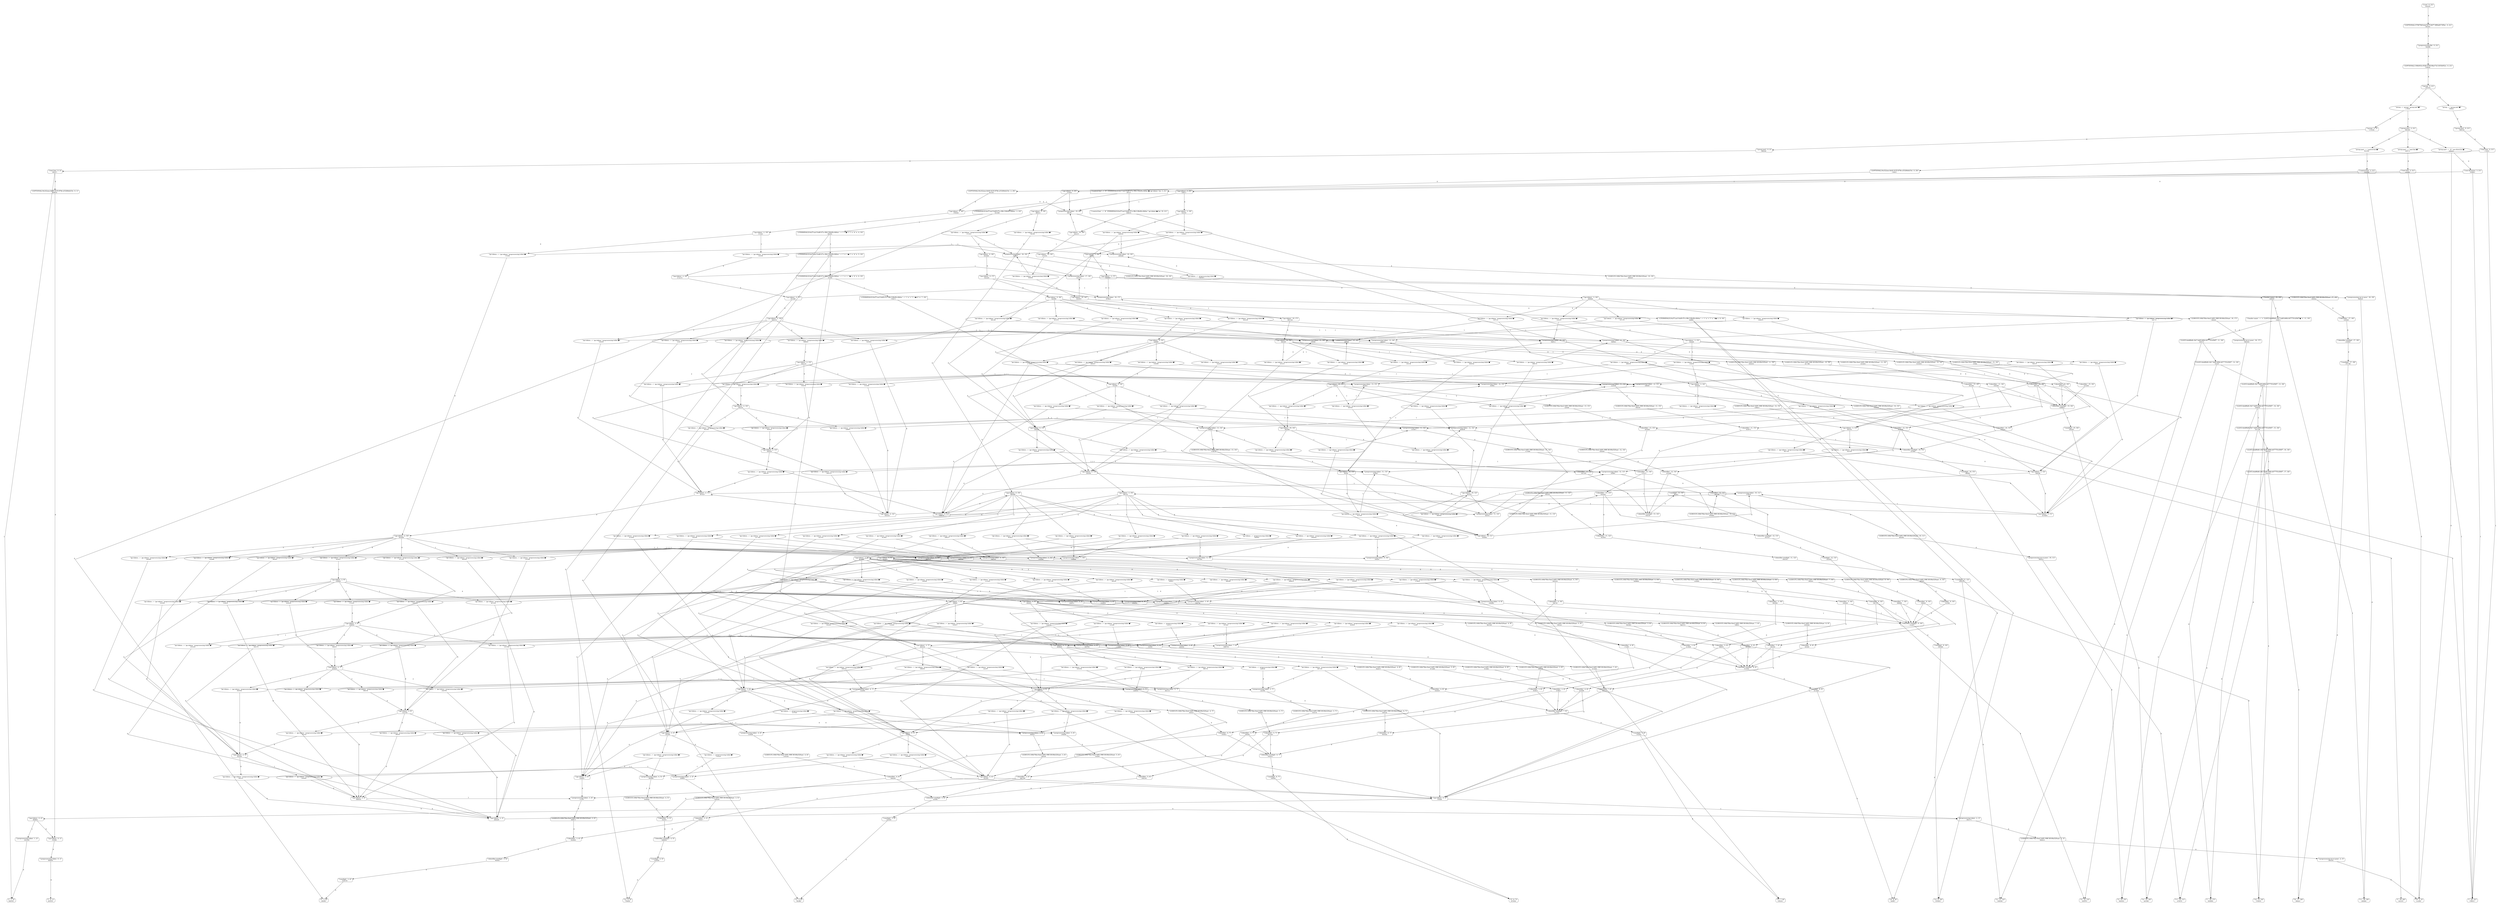 digraph g {
graph [pad="0.5", nodesep="1", ranksep="2"];
splines="false";
"46e2d76e-b85e-4b11-9089-fe43ae82a188" [label=<"('root', 0, 21)"<br/><font point-size="10">dee3ec62</font> >  shape="box" style="rounded"]
"73550ef0-bedc-4bbe-8155-2099f9ee0a55" [label=<"('[OPTIONAL]-579679df-ebaf-4475-8d77-889a8273f5bc', 0, 21)"<br/><font point-size="10">f09245b3</font> >  shape="box" style="rounded"]
"1fc35ae0-d2bb-4ea0-8af5-a4a80eedbdc4" [label=<"('preprocessing-file', 0, 21)"<br/><font point-size="10">75bb4682</font> >  shape="box" style="rounded"]
"e693b524-3284-4080-ac50-ac7108bbc019" [label=<"('[OPTIONAL]-106b043a-65db-4356-86af-7b11655b952c', 0, 21)"<br/><font point-size="10">9c58bc8f</font> >  shape="box" style="rounded"]
"042df306-b3ec-472d-9ce0-6ece100acdbe" [label=<"('group', 0, 21)"<br/><font point-size="10">33321e50</font> >  shape="box" style="rounded"]
"44b35c2e-62b7-43d6-9195-0c156fc88361" [label=<"group ::= 'group' 'group-part'●"<br/><font point-size="10">c17f818f</font> >  shape="oval"]
"bfbb59e3-2dbb-4742-9003-99f2610e4a4f" [label=<"('group', 0, 2)"<br/><font point-size="10">5275e34b</font> >  shape="box" style="rounded"]
"545926e8-ebd8-4b9e-a907-38d2a4da178f" [label=<"('group-part', 0, 2)"<br/><font point-size="10">3962a29e</font> >  shape="box" style="rounded"]
"ba05aa1f-5496-4537-bcee-717a848abe1c" [label=<"('text-line', 0, 2)"<br/><font point-size="10">df0e3377</font> >  shape="box" style="rounded"]
"989d5c8f-42be-41e2-98db-0e9a59391a38" [label=<"('[OPTIONAL]-9a322aea-bb44-4235-878e-a5326fefa53e', 0, 1)"<br/><font point-size="10">db8f0cd4</font> >  shape="box" style="rounded"]
"2dd30c50-1781-4b1a-afad-9d0b72a25c17" [label=<"('pp-tokens', 0, 1)"<br/><font point-size="10">f2d28f95</font> >  shape="box" style="rounded"]
"49eeb788-ccf3-4c02-957b-07928e752f4d" [label=<"('preprocessing-token', 0, 1)"<br/><font point-size="10">6f39e058</font> >  shape="box" style="rounded"]
"af084b85-b5ea-4182-8e94-42cde0d1490f" [label=<"('
', 0, 1)"<br/><font point-size="10">c8d7957b</font> >  shape="box" style="rounded"]
"2a2259c3-f06a-4605-8640-2957bf656766" [label=<"('
', 1, 2)"<br/><font point-size="10">fb92874b</font> >  shape="box" style="rounded"]
"55b04670-6e54-4de6-b4d1-593f3e76f4b7" [label=<"('group-part', 2, 21)"<br/><font point-size="10">095a2695</font> >  shape="box" style="rounded"]
"ee779d07-bd9f-4154-b4f8-a2e326d9f246" [label=<"group-part ::= 'control-line'●"<br/><font point-size="10">8bac804b</font> >  shape="oval"]
"b9c0e3b3-0aec-4291-978d-56aeca34e773" [label=<"('control-line', 2, 21)"<br/><font point-size="10">5cb5d89a</font> >  shape="box" style="rounded"]
"97d6bb15-10b9-45fa-ab8c-a59fbb75e1f7" [label=<"('#', 2, 3)"<br/><font point-size="10">1ccceb81</font> >  shape="box" style="rounded"]
"4dadc63a-b0e2-4063-bff4-8f39eb3f8fab" [label=<"('control-line' ::= '#' '[TERMINALS]-6a57cae3-fed8-47cc-88c3-8fa0fcc4b6ac'● 'pp-tokens' /\n/, 3, 21)"<br/><font point-size="10">1f07cc17</font> >  shape="box"]
"2651bd34-121e-483f-9cac-76a951379852" [label=<"('[TERMINALS]-6a57cae3-fed8-47cc-88c3-8fa0fcc4b6ac', 3, 10)"<br/><font point-size="10">bfc23388</font> >  shape="box" style="rounded"]
"a4f9aadd-9f65-4f66-aa28-229c277afc3f" [label=<"('i', 3, 4)"<br/><font point-size="10">cdfd5f92</font> >  shape="box" style="rounded"]
"dee0e101-f1cd-474a-8206-f9b485eb6e91" [label=<"('[TERMINALS]-6a57cae3-fed8-47cc-88c3-8fa0fcc4b6ac' ::= 'i' 'n'● 'c' 'l' 'u' 'd' 'e', 4, 10)"<br/><font point-size="10">4fde5f31</font> >  shape="box"]
"9699bcd4-8bce-4fef-80b6-6a6d55357062" [label=<"('n', 4, 5)"<br/><font point-size="10">7756a5b6</font> >  shape="box" style="rounded"]
"05f949e3-6c5f-4e35-977a-b53b3f4020eb" [label=<"('[TERMINALS]-6a57cae3-fed8-47cc-88c3-8fa0fcc4b6ac' ::= 'i' 'n' 'c'● 'l' 'u' 'd' 'e', 5, 10)"<br/><font point-size="10">a0715f5e</font> >  shape="box"]
"4fd6260b-287c-4fc6-a690-5c555b1c6563" [label=<"('c', 5, 6)"<br/><font point-size="10">74bc98f4</font> >  shape="box" style="rounded"]
"1ff665c4-0af0-4c6d-ac73-e8676c87ec93" [label=<"('[TERMINALS]-6a57cae3-fed8-47cc-88c3-8fa0fcc4b6ac' ::= 'i' 'n' 'c' 'l'● 'u' 'd' 'e', 6, 10)"<br/><font point-size="10">7bc55f3f</font> >  shape="box"]
"408850d1-49eb-4d16-92ca-012fba38175b" [label=<"('l', 6, 7)"<br/><font point-size="10">61f7bd49</font> >  shape="box" style="rounded"]
"6a9f1782-587d-432f-b70e-32cac0995268" [label=<"('[TERMINALS]-6a57cae3-fed8-47cc-88c3-8fa0fcc4b6ac' ::= 'i' 'n' 'c' 'l' 'u'● 'd' 'e', 7, 10)"<br/><font point-size="10">275fec73</font> >  shape="box"]
"4c4fb6d3-a163-4694-8148-854ee976c72d" [label=<"('u', 7, 8)"<br/><font point-size="10">ec3b52e1</font> >  shape="box" style="rounded"]
"e2fff392-9f91-4a03-a568-31abfee9075b" [label=<"('[TERMINALS]-6a57cae3-fed8-47cc-88c3-8fa0fcc4b6ac' ::= 'i' 'n' 'c' 'l' 'u' 'd'● 'e', 8, 10)"<br/><font point-size="10">64dffefe</font> >  shape="box"]
"53befe79-ac78-47b1-8046-a958a34bb614" [label=<"('d', 8, 9)"<br/><font point-size="10">5ae0ff27</font> >  shape="box" style="rounded"]
"462a1df3-56b1-4ea8-8fd4-10f70ae345e9" [label=<"('e', 9, 10)"<br/><font point-size="10">85760c30</font> >  shape="box" style="rounded"]
"fe7d0b6a-2c1c-4f13-86e2-f8f9c72f4f63" [label=<"('control-line' ::= '#' '[TERMINALS]-6a57cae3-fed8-47cc-88c3-8fa0fcc4b6ac' 'pp-tokens'● /\n/, 10, 21)"<br/><font point-size="10">d466e331</font> >  shape="box"]
"e311fbc2-43f9-4f7a-bfda-05690b7cad25" [label=<"('pp-tokens', 10, 20)"<br/><font point-size="10">d02cc372</font> >  shape="box" style="rounded"]
"63ae0e8a-952e-4ff6-8975-bc802c027da8" [label=<"('pp-tokens', 10, 19)"<br/><font point-size="10">f071970c</font> >  shape="box" style="rounded"]
"c2ed3f93-a562-454c-b0db-620fa8725a24" [label=<"pp-tokens ::= 'preprocessing-token'●"<br/><font point-size="10">59e33471</font> >  shape="oval"]
"82d62460-fa78-4e3f-bf8b-fcbba4065ea7" [label=<"('preprocessing-token', 10, 19)"<br/><font point-size="10">a56e3d80</font> >  shape="box" style="rounded"]
"7dc23fe2-ce4c-4f72-8e7e-501a7980125d" [label=<"('[GROUP]-166b76be-6ee2-4d91-99ff-38168a520aae', 10, 19)"<br/><font point-size="10">0b9eda5f</font> >  shape="box" style="rounded"]
"744d79d7-4c79-40e7-aef9-dd93508bdb3b" [label=<"('header-name', 10, 19)"<br/><font point-size="10">0a94cb87</font> >  shape="box" style="rounded"]
"57ee67e8-fc9c-45ec-b4d8-51043479a775" [label=<"('&lt;', 10, 11)"<br/><font point-size="10">cb79c57b</font> >  shape="box" style="rounded"]
"47942308-3558-49d8-9e91-d5452d243597" [label=<"('header-name' ::= '&lt;' '[LIST]-4ebff4d6-c9e7-4af6-b66b-b077701d56f7'● '&gt;', 11, 19)"<br/><font point-size="10">12eb8c7c</font> >  shape="box"]
"8cbe3959-cba7-42a5-bd03-e4bc9e8efc32" [label=<"('[LIST]-4ebff4d6-c9e7-4af6-b66b-b077701d56f7', 11, 18)"<br/><font point-size="10">fc0617d7</font> >  shape="box" style="rounded"]
"1e5fc6e5-bfee-4bf0-8454-438e41cba06b" [label=<"('s', 11, 12)"<br/><font point-size="10">8c0610e6</font> >  shape="box" style="rounded"]
"6fb55b90-29dd-47af-bcbc-8aa844bc6df8" [label=<"('[LIST]-4ebff4d6-c9e7-4af6-b66b-b077701d56f7', 12, 18)"<br/><font point-size="10">72ec5cf7</font> >  shape="box" style="rounded"]
"04513cad-920f-48a0-a372-a2d5456bd926" [label=<"('t', 12, 13)"<br/><font point-size="10">0e567670</font> >  shape="box" style="rounded"]
"29d1225f-05bb-4058-bfa3-b80174612d64" [label=<"('[LIST]-4ebff4d6-c9e7-4af6-b66b-b077701d56f7', 13, 18)"<br/><font point-size="10">54282cc5</font> >  shape="box" style="rounded"]
"73456ebf-980e-4238-8a7e-6bf7a899e817" [label=<"('d', 13, 14)"<br/><font point-size="10">747bdc35</font> >  shape="box" style="rounded"]
"1a552b48-f2c9-49fa-be80-1cbec2acd4c7" [label=<"('[LIST]-4ebff4d6-c9e7-4af6-b66b-b077701d56f7', 14, 18)"<br/><font point-size="10">d626d35f</font> >  shape="box" style="rounded"]
"119eed4b-795b-4e35-8940-98d8fda97017" [label=<"('i', 14, 15)"<br/><font point-size="10">9ed241d1</font> >  shape="box" style="rounded"]
"2b387b51-1c15-4c87-b1a4-87388e919342" [label=<"('[LIST]-4ebff4d6-c9e7-4af6-b66b-b077701d56f7', 15, 18)"<br/><font point-size="10">fd271508</font> >  shape="box" style="rounded"]
"e13e4146-7dc6-4fec-91fb-bc3e78cd1045" [label=<"('o', 15, 16)"<br/><font point-size="10">aab7fa60</font> >  shape="box" style="rounded"]
"5e225360-a56a-43b9-9c0d-6c58a21b9638" [label=<"('[LIST]-4ebff4d6-c9e7-4af6-b66b-b077701d56f7', 16, 18)"<br/><font point-size="10">d60e5819</font> >  shape="box" style="rounded"]
"247b099d-b350-45cc-9fd0-f6fdce119361" [label=<"('.', 16, 17)"<br/><font point-size="10">9355d828</font> >  shape="box" style="rounded"]
"ba0919e7-2946-49da-bfa0-8dbeeae7e647" [label=<"('[LIST]-4ebff4d6-c9e7-4af6-b66b-b077701d56f7', 17, 18)"<br/><font point-size="10">cbeea419</font> >  shape="box" style="rounded"]
"cd8d39ff-0023-4801-b529-c036208cca43" [label=<"('h', 17, 18)"<br/><font point-size="10">26945ee7</font> >  shape="box" style="rounded"]
"ea6c6f3b-02da-4da1-aadd-51a05204f323" [label=<"('&gt;', 18, 19)"<br/><font point-size="10">249c8add</font> >  shape="box" style="rounded"]
"809d2fed-ad3f-4147-8ef3-9ca2542d4f9a" [label=<"pp-tokens ::= 'pp-tokens' 'preprocessing-token'●"<br/><font point-size="10">83049cfe</font> >  shape="oval"]
"eee5e99f-a198-4713-8633-f9a29c913a83" [label=<"('pp-tokens', 10, 18)"<br/><font point-size="10">6dc46220</font> >  shape="box" style="rounded"]
"30edb347-2dcf-48f6-963e-4de11120a42f" [label=<"('pp-tokens', 10, 17)"<br/><font point-size="10">d60213a9</font> >  shape="box" style="rounded"]
"509e8bf7-9959-4719-8270-13fb7b729b70" [label=<"('pp-tokens', 10, 16)"<br/><font point-size="10">895cd387</font> >  shape="box" style="rounded"]
"469afe4c-1b39-4076-ab73-b30c32d43a0d" [label=<"pp-tokens ::= 'pp-tokens' 'preprocessing-token'●"<br/><font point-size="10">2108af45</font> >  shape="oval"]
"c5d8b7be-b05b-4424-adfe-1e11690fc4e6" [label=<"('pp-tokens', 10, 14)"<br/><font point-size="10">c8810b8b</font> >  shape="box" style="rounded"]
"f670a71f-4497-401a-b650-c6fa58807d82" [label=<"pp-tokens ::= 'pp-tokens' 'preprocessing-token'●"<br/><font point-size="10">bfd6d927</font> >  shape="oval"]
"6f19ae5f-b959-445a-a229-8d6c21d5e9e8" [label=<"('pp-tokens', 10, 12)"<br/><font point-size="10">45e41f20</font> >  shape="box" style="rounded"]
"a58afee7-da8c-4364-ae24-9caf822dc11d" [label=<"('pp-tokens', 10, 11)"<br/><font point-size="10">816e9932</font> >  shape="box" style="rounded"]
"c5bcabcd-6da1-4177-a187-0feba7c73ef7" [label=<"('preprocessing-token', 10, 11)"<br/><font point-size="10">1f76d018</font> >  shape="box" style="rounded"]
"53edc642-bf50-4e1a-aca9-09331e1f9786" [label=<"('[GROUP]-166b76be-6ee2-4d91-99ff-38168a520aae', 10, 11)"<br/><font point-size="10">694e465a</font> >  shape="box" style="rounded"]
"bc3d8f8f-f8cf-4a53-bf9d-63382ea2e32d" [label=<"('preprocessing-op-or-punc', 10, 11)"<br/><font point-size="10">8d0fcac4</font> >  shape="box" style="rounded"]
"e063a0d5-c703-423d-97ec-67c600bece4f" [label=<"('preprocessing-token', 11, 12)"<br/><font point-size="10">44b1f321</font> >  shape="box" style="rounded"]
"80f2fdd9-798e-47be-843b-64d1f6d079a4" [label=<"('[GROUP]-166b76be-6ee2-4d91-99ff-38168a520aae', 11, 12)"<br/><font point-size="10">582f14cd</font> >  shape="box" style="rounded"]
"dd4cc857-f28f-46cd-a631-e8848884a728" [label=<"('identifier', 11, 12)"<br/><font point-size="10">9e23f539</font> >  shape="box" style="rounded"]
"d7b02b6f-5253-4997-9d0d-60c303e76703" [label=<"('identifier-nondigit', 11, 12)"<br/><font point-size="10">93e4c534</font> >  shape="box" style="rounded"]
"9bc3ce88-3cb4-4f9f-b63d-e4d97c06337c" [label=<"('nondigit', 11, 12)"<br/><font point-size="10">8af2927b</font> >  shape="box" style="rounded"]
"7fa029e3-18ac-4f37-b608-d7310ca7373f" [label=<"('preprocessing-token', 12, 14)"<br/><font point-size="10">6ed8b399</font> >  shape="box" style="rounded"]
"83a065e7-2120-4121-8587-0634f0787364" [label=<"('[GROUP]-166b76be-6ee2-4d91-99ff-38168a520aae', 12, 14)"<br/><font point-size="10">fd29c839</font> >  shape="box" style="rounded"]
"fe648091-49e5-4838-8c94-ddd97a16b908" [label=<"('identifier', 12, 14)"<br/><font point-size="10">a47ae895</font> >  shape="box" style="rounded"]
"48c5de50-3112-44ac-b6cf-c8eb7d0d19fc" [label=<"('identifier', 12, 13)"<br/><font point-size="10">3841144a</font> >  shape="box" style="rounded"]
"45549ebe-72f2-463b-a9f1-5f9f65397061" [label=<"('identifier-nondigit', 12, 13)"<br/><font point-size="10">c921f134</font> >  shape="box" style="rounded"]
"236e983d-9979-4808-b32c-b3fb8131f962" [label=<"('nondigit', 12, 13)"<br/><font point-size="10">2d2391da</font> >  shape="box" style="rounded"]
"5da05c3c-0ab1-4c38-96cc-69fc6bd2035f" [label=<"('identifier-nondigit', 13, 14)"<br/><font point-size="10">6ea0cc9c</font> >  shape="box" style="rounded"]
"92e4df85-9d9a-4147-b07b-69aa6f4bd515" [label=<"('nondigit', 13, 14)"<br/><font point-size="10">66f56a1c</font> >  shape="box" style="rounded"]
"41d9f9d0-bf31-4185-9c4b-b29b06b37cef" [label=<"pp-tokens ::= 'pp-tokens' 'preprocessing-token'●"<br/><font point-size="10">81153528</font> >  shape="oval"]
"dc00fe3e-db5b-4d94-8161-8d5c3f65fa41" [label=<"('preprocessing-token', 11, 14)"<br/><font point-size="10">23116b75</font> >  shape="box" style="rounded"]
"7b937061-4542-4530-ac25-d6c75be169dd" [label=<"('[GROUP]-166b76be-6ee2-4d91-99ff-38168a520aae', 11, 14)"<br/><font point-size="10">1117b646</font> >  shape="box" style="rounded"]
"1406d75e-e574-4aec-b927-509d6d5ff6bd" [label=<"('identifier', 11, 14)"<br/><font point-size="10">72707a72</font> >  shape="box" style="rounded"]
"7d36e0ce-bb4a-489b-b165-6a4652406aaa" [label=<"('identifier', 11, 13)"<br/><font point-size="10">bb3a04a5</font> >  shape="box" style="rounded"]
"edcace2b-8a87-403a-9ca1-fc0a612be708" [label=<"pp-tokens ::= 'pp-tokens' 'preprocessing-token'●"<br/><font point-size="10">5ae9524a</font> >  shape="oval"]
"bd99ba63-9888-40c2-806c-0c161ba48539" [label=<"('pp-tokens', 10, 13)"<br/><font point-size="10">ff3cf561</font> >  shape="box" style="rounded"]
"d09a265d-0656-4424-9e2f-88e9151c7010" [label=<"pp-tokens ::= 'pp-tokens' 'preprocessing-token'●"<br/><font point-size="10">9e27dc87</font> >  shape="oval"]
"e898d536-ab88-4482-ba18-0f61c0d47e66" [label=<"('preprocessing-token', 11, 13)"<br/><font point-size="10">d32856c7</font> >  shape="box" style="rounded"]
"eee6ba79-92b4-4109-afad-183376d81a8e" [label=<"('[GROUP]-166b76be-6ee2-4d91-99ff-38168a520aae', 11, 13)"<br/><font point-size="10">cd0fdfb8</font> >  shape="box" style="rounded"]
"e6465579-d4bf-4b82-9163-c83ca1c2952e" [label=<"pp-tokens ::= 'pp-tokens' 'preprocessing-token'●"<br/><font point-size="10">9dbf01bf</font> >  shape="oval"]
"22b8b85c-9ee0-4c62-ae67-520c2329db23" [label=<"('preprocessing-token', 12, 13)"<br/><font point-size="10">182f69a7</font> >  shape="box" style="rounded"]
"fe3b32ef-6ce8-47df-a9d5-2089f7d7510c" [label=<"('[GROUP]-166b76be-6ee2-4d91-99ff-38168a520aae', 12, 13)"<br/><font point-size="10">b95d6b61</font> >  shape="box" style="rounded"]
"91f00641-d62e-411d-baf3-ca8040f9c6d6" [label=<"('preprocessing-token', 13, 14)"<br/><font point-size="10">4690dbf7</font> >  shape="box" style="rounded"]
"d71f3481-c21b-46b0-8df0-aa21e874a952" [label=<"('[GROUP]-166b76be-6ee2-4d91-99ff-38168a520aae', 13, 14)"<br/><font point-size="10">b7afb13e</font> >  shape="box" style="rounded"]
"4c97f7fa-41bf-4537-9ce4-0f89ba2fbe67" [label=<"('identifier', 13, 14)"<br/><font point-size="10">d6c7e304</font> >  shape="box" style="rounded"]
"2e4b2164-cb2e-440b-9a6b-8b0378115523" [label=<"('preprocessing-token', 14, 16)"<br/><font point-size="10">489f369f</font> >  shape="box" style="rounded"]
"ae7b3497-3e69-4b84-912e-51a94d5ebdb5" [label=<"('[GROUP]-166b76be-6ee2-4d91-99ff-38168a520aae', 14, 16)"<br/><font point-size="10">43c77968</font> >  shape="box" style="rounded"]
"c3244df2-1cf6-40ba-90b4-d8ed50cfb482" [label=<"('identifier', 14, 16)"<br/><font point-size="10">087f2d15</font> >  shape="box" style="rounded"]
"def34c66-a26a-459d-8f10-6993018ff960" [label=<"('identifier', 14, 15)"<br/><font point-size="10">042924a2</font> >  shape="box" style="rounded"]
"3905df7c-e13b-455b-b76d-bca2101e1a95" [label=<"('identifier-nondigit', 14, 15)"<br/><font point-size="10">ecf706d0</font> >  shape="box" style="rounded"]
"63f2e9d6-b0af-4efe-914c-867c0e364d68" [label=<"('nondigit', 14, 15)"<br/><font point-size="10">09ff5064</font> >  shape="box" style="rounded"]
"c9bb6cdc-82b8-46bc-8794-7e440c9bb3a2" [label=<"('identifier-nondigit', 15, 16)"<br/><font point-size="10">ba698ba2</font> >  shape="box" style="rounded"]
"2efa5e56-b147-49bc-ab3a-cdf3caf20960" [label=<"('nondigit', 15, 16)"<br/><font point-size="10">ea832ef0</font> >  shape="box" style="rounded"]
"152c02f1-50c0-4ef9-af89-2bdb5c1c7884" [label=<"pp-tokens ::= 'pp-tokens' 'preprocessing-token'●"<br/><font point-size="10">d0dd35ae</font> >  shape="oval"]
"cf3bd3fd-ab13-4a8f-90c8-4b8466bda511" [label=<"('preprocessing-token', 13, 16)"<br/><font point-size="10">298a0d24</font> >  shape="box" style="rounded"]
"410b0458-b689-4234-a40f-d01f171e2abc" [label=<"('[GROUP]-166b76be-6ee2-4d91-99ff-38168a520aae', 13, 16)"<br/><font point-size="10">eb1d4d3c</font> >  shape="box" style="rounded"]
"a69faa26-b354-4f35-af1d-5edac10c9f12" [label=<"('identifier', 13, 16)"<br/><font point-size="10">28a1b36a</font> >  shape="box" style="rounded"]
"b0ef54f9-ecab-4533-9329-751919ee439e" [label=<"('identifier', 13, 15)"<br/><font point-size="10">cd678d4d</font> >  shape="box" style="rounded"]
"a23a5630-8790-46be-badd-223edaf0a04f" [label=<"pp-tokens ::= 'pp-tokens' 'preprocessing-token'●"<br/><font point-size="10">56861251</font> >  shape="oval"]
"7f4fae31-b710-4104-9313-28c4da8e60ff" [label=<"('preprocessing-token', 12, 16)"<br/><font point-size="10">f94056c4</font> >  shape="box" style="rounded"]
"e4a7773e-b1c9-493e-b699-16269b6e0353" [label=<"('[GROUP]-166b76be-6ee2-4d91-99ff-38168a520aae', 12, 16)"<br/><font point-size="10">b2232b5d</font> >  shape="box" style="rounded"]
"9d72d327-b15e-453e-b74c-2f1e18a8196a" [label=<"('identifier', 12, 16)"<br/><font point-size="10">8d815296</font> >  shape="box" style="rounded"]
"c20cb99f-db45-401a-a3a8-940a3c3ba646" [label=<"('identifier', 12, 15)"<br/><font point-size="10">eded8b58</font> >  shape="box" style="rounded"]
"0362ef08-367d-441c-ac30-cbf051b9ee5c" [label=<"pp-tokens ::= 'pp-tokens' 'preprocessing-token'●"<br/><font point-size="10">c037e471</font> >  shape="oval"]
"776dc5a3-aed6-4cd5-b81e-66c93d7a2b1c" [label=<"('preprocessing-token', 11, 16)"<br/><font point-size="10">c282df9e</font> >  shape="box" style="rounded"]
"ab7edd96-8ffd-4ca9-93e7-76cf41db52e8" [label=<"('[GROUP]-166b76be-6ee2-4d91-99ff-38168a520aae', 11, 16)"<br/><font point-size="10">55618229</font> >  shape="box" style="rounded"]
"a82f17fe-fc38-4310-b872-464fee261a16" [label=<"('identifier', 11, 16)"<br/><font point-size="10">e03e6266</font> >  shape="box" style="rounded"]
"a5d24580-46e5-42bc-af6d-40305e3dd6cc" [label=<"('identifier', 11, 15)"<br/><font point-size="10">5d239712</font> >  shape="box" style="rounded"]
"abe79fde-de2e-4fa2-babb-631cf98df568" [label=<"pp-tokens ::= 'pp-tokens' 'preprocessing-token'●"<br/><font point-size="10">2192134f</font> >  shape="oval"]
"11486f2f-c7bb-45af-8ae7-1b110d0c7215" [label=<"('pp-tokens', 10, 15)"<br/><font point-size="10">32f41d57</font> >  shape="box" style="rounded"]
"9a00618c-66b0-45d8-8b53-9ba31a896aa7" [label=<"pp-tokens ::= 'pp-tokens' 'preprocessing-token'●"<br/><font point-size="10">5a61fcad</font> >  shape="oval"]
"da859962-0767-497d-80db-4b31a6e7ff5e" [label=<"('preprocessing-token', 13, 15)"<br/><font point-size="10">60f10813</font> >  shape="box" style="rounded"]
"fdbc181e-1528-451e-a421-ea1bd8f05247" [label=<"('[GROUP]-166b76be-6ee2-4d91-99ff-38168a520aae', 13, 15)"<br/><font point-size="10">1ad59c6f</font> >  shape="box" style="rounded"]
"f8dbc620-92c8-48df-8f2e-bde33354f297" [label=<"pp-tokens ::= 'pp-tokens' 'preprocessing-token'●"<br/><font point-size="10">2d346fbd</font> >  shape="oval"]
"2804f32a-a28c-4b86-abea-7729ac24b7d1" [label=<"('preprocessing-token', 12, 15)"<br/><font point-size="10">14d6eef6</font> >  shape="box" style="rounded"]
"983f69a4-8bdd-4d13-8e26-cbab9061be60" [label=<"('[GROUP]-166b76be-6ee2-4d91-99ff-38168a520aae', 12, 15)"<br/><font point-size="10">ec89eb12</font> >  shape="box" style="rounded"]
"02037cc5-572f-42f9-99d9-94144a47149d" [label=<"pp-tokens ::= 'pp-tokens' 'preprocessing-token'●"<br/><font point-size="10">b4db36b1</font> >  shape="oval"]
"e9f2ca3d-3f92-4af2-a6b5-e3893ceddd4e" [label=<"('preprocessing-token', 11, 15)"<br/><font point-size="10">a1a32365</font> >  shape="box" style="rounded"]
"275f5225-2ff1-4247-8466-faf49cfbb401" [label=<"('[GROUP]-166b76be-6ee2-4d91-99ff-38168a520aae', 11, 15)"<br/><font point-size="10">f39bc0d3</font> >  shape="box" style="rounded"]
"b59dcaf1-1ee9-4727-8265-c0040471039d" [label=<"pp-tokens ::= 'pp-tokens' 'preprocessing-token'●"<br/><font point-size="10">712e4a94</font> >  shape="oval"]
"bb707ede-6394-4a55-a016-93059012cf88" [label=<"('preprocessing-token', 14, 15)"<br/><font point-size="10">fc82f8da</font> >  shape="box" style="rounded"]
"7d585fa3-2cf7-448d-ab99-d43d7014acd5" [label=<"('[GROUP]-166b76be-6ee2-4d91-99ff-38168a520aae', 14, 15)"<br/><font point-size="10">814a9339</font> >  shape="box" style="rounded"]
"610e98f2-56ea-4972-8af9-542fe1bb246c" [label=<"('preprocessing-token', 15, 16)"<br/><font point-size="10">79ad011c</font> >  shape="box" style="rounded"]
"54810d14-f5ee-422c-9da8-fe7ef75e2760" [label=<"('[GROUP]-166b76be-6ee2-4d91-99ff-38168a520aae', 15, 16)"<br/><font point-size="10">7e7ff34e</font> >  shape="box" style="rounded"]
"89fa9196-0e77-4764-892a-0dc6dd729b67" [label=<"('identifier', 15, 16)"<br/><font point-size="10">b47dc9e0</font> >  shape="box" style="rounded"]
"397a261a-5674-462b-a659-bd66bbbf1338" [label=<"('preprocessing-token', 16, 17)"<br/><font point-size="10">59708c31</font> >  shape="box" style="rounded"]
"0f8153b8-50cb-4a00-bf75-6090b5c445a7" [label=<"('[GROUP]-166b76be-6ee2-4d91-99ff-38168a520aae', 16, 17)"<br/><font point-size="10">30afa492</font> >  shape="box" style="rounded"]
"6cd6e432-2666-4ef2-bac2-43908329370b" [label=<"('preprocessing-op-or-punc', 16, 17)"<br/><font point-size="10">d9dce9c9</font> >  shape="box" style="rounded"]
"a7b23635-1e56-4722-8375-938cef47892c" [label=<"('preprocessing-token', 17, 18)"<br/><font point-size="10">45cc2b7b</font> >  shape="box" style="rounded"]
"0eec42a9-2442-4d72-b804-d159b92df16a" [label=<"('[GROUP]-166b76be-6ee2-4d91-99ff-38168a520aae', 17, 18)"<br/><font point-size="10">163b3baa</font> >  shape="box" style="rounded"]
"6bee281e-88e6-4bde-8820-14c3117328b0" [label=<"('identifier', 17, 18)"<br/><font point-size="10">ce82464d</font> >  shape="box" style="rounded"]
"b5631440-ceed-472d-81db-26923e28c7d5" [label=<"('identifier-nondigit', 17, 18)"<br/><font point-size="10">e51f0d03</font> >  shape="box" style="rounded"]
"de8ae639-979b-41df-968d-f442499baa7c" [label=<"('nondigit', 17, 18)"<br/><font point-size="10">27d77569</font> >  shape="box" style="rounded"]
"3ac34a41-e091-4d3c-af7f-3a4977869995" [label=<"('preprocessing-token', 18, 19)"<br/><font point-size="10">c9e462f5</font> >  shape="box" style="rounded"]
"3c01ed2d-4d45-4e13-a389-5a26c0d2e9d3" [label=<"('[GROUP]-166b76be-6ee2-4d91-99ff-38168a520aae', 18, 19)"<br/><font point-size="10">d419c5a5</font> >  shape="box" style="rounded"]
"d8f94bb6-bc48-405f-b092-ab0cea836884" [label=<"('preprocessing-op-or-punc', 18, 19)"<br/><font point-size="10">f0bbba5f</font> >  shape="box" style="rounded"]
"324002dd-8888-44dd-81bd-0e0442d2cf1d" [label=<"('preprocessing-token', 19, 20)"<br/><font point-size="10">5f9cc29f</font> >  shape="box" style="rounded"]
"c07694f4-307d-4768-a470-04a502d72f1b" [label=<"('
', 19, 20)"<br/><font point-size="10">3a2c2c35</font> >  shape="box" style="rounded"]
"656f99e5-57d6-4849-b069-3b093f4ad01f" [label=<"('
', 20, 21)"<br/><font point-size="10">57992e12</font> >  shape="box" style="rounded"]
"b9948e46-4a1f-4a29-b651-2a08bfea22e9" [label=<"group-part ::= 'text-line'●"<br/><font point-size="10">da987231</font> >  shape="oval"]
"3bf52050-6e63-431a-9a77-1195e406feff" [label=<"('text-line', 2, 21)"<br/><font point-size="10">a2ce3f41</font> >  shape="box" style="rounded"]
"2337975a-af40-4967-8684-b263fe1c6a4b" [label=<"('[OPTIONAL]-9a322aea-bb44-4235-878e-a5326fefa53e', 2, 20)"<br/><font point-size="10">402cc2d5</font> >  shape="box" style="rounded"]
"35914ccc-a308-4fcc-add7-20697be86e7e" [label=<"('pp-tokens', 2, 20)"<br/><font point-size="10">67932dee</font> >  shape="box" style="rounded"]
"186fdbb9-855a-415d-8a46-67be35e10e57" [label=<"('pp-tokens', 2, 19)"<br/><font point-size="10">f27241fc</font> >  shape="box" style="rounded"]
"f9123fd3-7c23-4a7e-913d-93eaafd485ba" [label=<"pp-tokens ::= 'pp-tokens' 'preprocessing-token'●"<br/><font point-size="10">c7510f4d</font> >  shape="oval"]
"c86d11ef-1c3a-4887-9538-feecd93c8e0f" [label=<"('pp-tokens', 2, 10)"<br/><font point-size="10">2bbc8db9</font> >  shape="box" style="rounded"]
"a711eb81-7893-4c87-8a26-9869676b6ddc" [label=<"pp-tokens ::= 'pp-tokens' 'preprocessing-token'●"<br/><font point-size="10">1e72101f</font> >  shape="oval"]
"88c09d93-677b-45d9-8edc-3e61dbface49" [label=<"('pp-tokens', 2, 8)"<br/><font point-size="10">64d9f558</font> >  shape="box" style="rounded"]
"868ced2c-1efe-467a-a810-4ae072b46dd7" [label=<"pp-tokens ::= 'pp-tokens' 'preprocessing-token'●"<br/><font point-size="10">a24dcdbc</font> >  shape="oval"]
"cb0155ae-2016-4214-851d-52708d670d41" [label=<"('pp-tokens', 2, 6)"<br/><font point-size="10">ba147402</font> >  shape="box" style="rounded"]
"663cfe34-8180-438b-903f-8f0718a4c943" [label=<"pp-tokens ::= 'pp-tokens' 'preprocessing-token'●"<br/><font point-size="10">e9fb2f3c</font> >  shape="oval"]
"c76cc13c-5b88-44ef-9da0-97b607425d4b" [label=<"('pp-tokens', 2, 4)"<br/><font point-size="10">630b3e26</font> >  shape="box" style="rounded"]
"646dbeb4-53a1-485a-b1df-8eabba4e3933" [label=<"('pp-tokens', 2, 3)"<br/><font point-size="10">440bead8</font> >  shape="box" style="rounded"]
"acfbb76c-7f87-47b2-a595-a5692e29a5a5" [label=<"('preprocessing-token', 2, 3)"<br/><font point-size="10">d6ee277e</font> >  shape="box" style="rounded"]
"7cc182ad-2ef0-44a9-85c7-656012baaa69" [label=<"('[GROUP]-166b76be-6ee2-4d91-99ff-38168a520aae', 2, 3)"<br/><font point-size="10">9f485e2d</font> >  shape="box" style="rounded"]
"fdd3ab22-e00a-495c-acf7-1b77192f7929" [label=<"('preprocessing-op-or-punc', 2, 3)"<br/><font point-size="10">59e3e1ba</font> >  shape="box" style="rounded"]
"86b16e45-ae5a-4be4-b77b-c3c804ff65f8" [label=<"('preprocessing-token', 3, 4)"<br/><font point-size="10">1c7c5f7c</font> >  shape="box" style="rounded"]
"8b33d748-6192-4bfb-8fcf-c41747a4fb1e" [label=<"('[GROUP]-166b76be-6ee2-4d91-99ff-38168a520aae', 3, 4)"<br/><font point-size="10">9e6f9170</font> >  shape="box" style="rounded"]
"bf8688dc-48c6-498c-8121-3986e2b3c0fd" [label=<"('identifier', 3, 4)"<br/><font point-size="10">93ed6003</font> >  shape="box" style="rounded"]
"c3c815b1-93ce-48df-a78c-9e8565ecd2ca" [label=<"('identifier-nondigit', 3, 4)"<br/><font point-size="10">7fdd38cd</font> >  shape="box" style="rounded"]
"423e4e33-8159-409c-9de9-07f2d804044d" [label=<"('nondigit', 3, 4)"<br/><font point-size="10">b52b27b0</font> >  shape="box" style="rounded"]
"ae959de6-7e2e-46da-84f5-efeab0de99ed" [label=<"('preprocessing-token', 4, 6)"<br/><font point-size="10">b1d6c9f3</font> >  shape="box" style="rounded"]
"df038300-ff40-43b7-832a-1abaf2840509" [label=<"('[GROUP]-166b76be-6ee2-4d91-99ff-38168a520aae', 4, 6)"<br/><font point-size="10">bc54ccdb</font> >  shape="box" style="rounded"]
"23cbdb40-c206-48ff-bce9-89777de37b15" [label=<"('identifier', 4, 6)"<br/><font point-size="10">8a6aac66</font> >  shape="box" style="rounded"]
"d7053350-f684-4f66-8a8b-da4950553f6f" [label=<"('identifier', 4, 5)"<br/><font point-size="10">efca97bc</font> >  shape="box" style="rounded"]
"f417aa2b-cec9-4b99-8631-a55b4d1ecfa1" [label=<"('identifier-nondigit', 4, 5)"<br/><font point-size="10">8096dd93</font> >  shape="box" style="rounded"]
"e09225b6-b52e-462c-8256-980af5890e89" [label=<"('nondigit', 4, 5)"<br/><font point-size="10">ae3d26ae</font> >  shape="box" style="rounded"]
"df8bd1ae-243b-4154-9a88-80e580a372fe" [label=<"('identifier-nondigit', 5, 6)"<br/><font point-size="10">ca5350fa</font> >  shape="box" style="rounded"]
"73843169-9006-4451-8e4f-f5c36b201846" [label=<"('nondigit', 5, 6)"<br/><font point-size="10">aae418e1</font> >  shape="box" style="rounded"]
"b88c623d-5aec-4bff-9c4d-4691bd9938e0" [label=<"pp-tokens ::= 'pp-tokens' 'preprocessing-token'●"<br/><font point-size="10">ecea14e9</font> >  shape="oval"]
"3dd5ccc4-fe97-4c17-ab48-d1926cd86c11" [label=<"('preprocessing-token', 3, 6)"<br/><font point-size="10">5800e87f</font> >  shape="box" style="rounded"]
"12ba26cb-bfc8-4206-aefe-130f74ffd838" [label=<"('[GROUP]-166b76be-6ee2-4d91-99ff-38168a520aae', 3, 6)"<br/><font point-size="10">2a6e3cf9</font> >  shape="box" style="rounded"]
"9294e72d-6ae0-4afd-bf77-64cddb13a6bc" [label=<"('identifier', 3, 6)"<br/><font point-size="10">bdd71b9f</font> >  shape="box" style="rounded"]
"98aa93e3-f34e-487d-a04a-fd539182de43" [label=<"('identifier', 3, 5)"<br/><font point-size="10">9f180e77</font> >  shape="box" style="rounded"]
"7887c932-61a7-4e4a-bb33-745a2f86e7a5" [label=<"pp-tokens ::= 'pp-tokens' 'preprocessing-token'●"<br/><font point-size="10">11ea1caf</font> >  shape="oval"]
"b7e9d904-9121-48a3-a46b-601117e1e3a9" [label=<"('pp-tokens', 2, 5)"<br/><font point-size="10">593100c6</font> >  shape="box" style="rounded"]
"26071783-a404-45e2-bca1-86d0ca6bef59" [label=<"pp-tokens ::= 'pp-tokens' 'preprocessing-token'●"<br/><font point-size="10">dfa41ca1</font> >  shape="oval"]
"f2220158-32fc-49dd-b2e5-4ba7eaa704ba" [label=<"('preprocessing-token', 3, 5)"<br/><font point-size="10">d5699a27</font> >  shape="box" style="rounded"]
"8e166732-b9ba-4124-b8a9-0990318c8a83" [label=<"('[GROUP]-166b76be-6ee2-4d91-99ff-38168a520aae', 3, 5)"<br/><font point-size="10">243d5428</font> >  shape="box" style="rounded"]
"5337f950-34fe-462e-b979-c7160ad38fc4" [label=<"pp-tokens ::= 'pp-tokens' 'preprocessing-token'●"<br/><font point-size="10">b04e6a91</font> >  shape="oval"]
"f65fbd82-e771-4feb-b3e0-18e14d128352" [label=<"('preprocessing-token', 4, 5)"<br/><font point-size="10">f6ab4884</font> >  shape="box" style="rounded"]
"858e5d9c-8c51-45cb-9c8b-f1f700374e5b" [label=<"('[GROUP]-166b76be-6ee2-4d91-99ff-38168a520aae', 4, 5)"<br/><font point-size="10">b500db89</font> >  shape="box" style="rounded"]
"7326363d-6b21-47f7-9071-3ccea2749433" [label=<"('preprocessing-token', 5, 6)"<br/><font point-size="10">a29ab895</font> >  shape="box" style="rounded"]
"1a9a3e2d-b531-4913-9f8c-d08db6eeff68" [label=<"('[GROUP]-166b76be-6ee2-4d91-99ff-38168a520aae', 5, 6)"<br/><font point-size="10">54c5867c</font> >  shape="box" style="rounded"]
"32f3879c-7ef9-4908-8586-66fcc261b8d6" [label=<"('identifier', 5, 6)"<br/><font point-size="10">ab4b1e92</font> >  shape="box" style="rounded"]
"9baabdbf-e297-4ee5-b5f0-0a9215d713c3" [label=<"('preprocessing-token', 6, 8)"<br/><font point-size="10">12cdcfaf</font> >  shape="box" style="rounded"]
"56849a5a-8a89-4c59-b9b4-4f24806dc168" [label=<"('[GROUP]-166b76be-6ee2-4d91-99ff-38168a520aae', 6, 8)"<br/><font point-size="10">ef1346dc</font> >  shape="box" style="rounded"]
"6e944641-1530-4b1b-ba0e-31818c92a9a1" [label=<"('identifier', 6, 8)"<br/><font point-size="10">eae34006</font> >  shape="box" style="rounded"]
"66905d8b-948b-4984-854d-5157eb94cc64" [label=<"('identifier', 6, 7)"<br/><font point-size="10">892345ad</font> >  shape="box" style="rounded"]
"f339da41-0243-47a5-8630-85e4be155724" [label=<"('identifier-nondigit', 6, 7)"<br/><font point-size="10">035aeac4</font> >  shape="box" style="rounded"]
"3bfa80e0-0865-46dd-91e4-bad8301a2222" [label=<"('nondigit', 6, 7)"<br/><font point-size="10">e4a9c6bc</font> >  shape="box" style="rounded"]
"1cee25d7-f73b-4904-9e02-7c1ad99f015c" [label=<"('identifier-nondigit', 7, 8)"<br/><font point-size="10">9a175352</font> >  shape="box" style="rounded"]
"c249abfd-537c-4115-affc-f2eace5ac3d9" [label=<"('nondigit', 7, 8)"<br/><font point-size="10">c01a4055</font> >  shape="box" style="rounded"]
"94b02f7c-9654-41be-ba15-a3bcff5accf7" [label=<"pp-tokens ::= 'pp-tokens' 'preprocessing-token'●"<br/><font point-size="10">16ee4735</font> >  shape="oval"]
"a8e49569-b2e6-49ff-920b-31b3ec2374f2" [label=<"('preprocessing-token', 5, 8)"<br/><font point-size="10">71783486</font> >  shape="box" style="rounded"]
"9bcb9a0d-7784-4660-9cff-594e524f05f9" [label=<"('[GROUP]-166b76be-6ee2-4d91-99ff-38168a520aae', 5, 8)"<br/><font point-size="10">3471a6b6</font> >  shape="box" style="rounded"]
"8b963653-3a5e-4ad9-8ba3-3da838c53db3" [label=<"('identifier', 5, 8)"<br/><font point-size="10">5479bdc7</font> >  shape="box" style="rounded"]
"73e910bf-dd7b-4f19-b1df-e2a1e4099fad" [label=<"('identifier', 5, 7)"<br/><font point-size="10">68e15a46</font> >  shape="box" style="rounded"]
"0d1cc8bc-c877-4c31-96e7-14dea95a3dea" [label=<"pp-tokens ::= 'pp-tokens' 'preprocessing-token'●"<br/><font point-size="10">e2207698</font> >  shape="oval"]
"f7635cc0-80f2-41c5-864f-06ef18ace1d9" [label=<"('preprocessing-token', 4, 8)"<br/><font point-size="10">382876a4</font> >  shape="box" style="rounded"]
"55ca809f-93ad-403d-9473-952d5b82565b" [label=<"('[GROUP]-166b76be-6ee2-4d91-99ff-38168a520aae', 4, 8)"<br/><font point-size="10">fdad4372</font> >  shape="box" style="rounded"]
"462fafb7-9a19-48dc-9e69-71f6c7d296e4" [label=<"('identifier', 4, 8)"<br/><font point-size="10">0cbd3d25</font> >  shape="box" style="rounded"]
"c7cd7c1c-3b26-4019-9e88-61bbbdf21259" [label=<"('identifier', 4, 7)"<br/><font point-size="10">e3a58a21</font> >  shape="box" style="rounded"]
"68ec245e-c30b-427d-a471-f3634ba9ea8d" [label=<"pp-tokens ::= 'pp-tokens' 'preprocessing-token'●"<br/><font point-size="10">e913acd8</font> >  shape="oval"]
"78390b88-f164-4d9a-8c0f-289770f7421e" [label=<"('preprocessing-token', 3, 8)"<br/><font point-size="10">ca62be48</font> >  shape="box" style="rounded"]
"fb781bc9-0224-4387-ba26-7398deba0beb" [label=<"('[GROUP]-166b76be-6ee2-4d91-99ff-38168a520aae', 3, 8)"<br/><font point-size="10">462fc5d6</font> >  shape="box" style="rounded"]
"ad83d049-7482-4cb3-b868-dfa24ad6da6b" [label=<"('identifier', 3, 8)"<br/><font point-size="10">95436c37</font> >  shape="box" style="rounded"]
"36079779-78ab-4cbc-a24c-d0b840578bc8" [label=<"('identifier', 3, 7)"<br/><font point-size="10">1af05049</font> >  shape="box" style="rounded"]
"f1e97823-963d-475b-8257-e0220b9e901e" [label=<"pp-tokens ::= 'pp-tokens' 'preprocessing-token'●"<br/><font point-size="10">26afa31c</font> >  shape="oval"]
"85d2600a-e12e-4a1c-9d94-ce2a517bfe1c" [label=<"('pp-tokens', 2, 7)"<br/><font point-size="10">44540ed3</font> >  shape="box" style="rounded"]
"c2b24843-acc9-4471-b9ad-d3d95a07c8d5" [label=<"pp-tokens ::= 'pp-tokens' 'preprocessing-token'●"<br/><font point-size="10">b9c8204e</font> >  shape="oval"]
"3440a0e4-3f39-4a31-a87c-cecf19926219" [label=<"('preprocessing-token', 5, 7)"<br/><font point-size="10">4a460545</font> >  shape="box" style="rounded"]
"55051b42-5a16-4f9b-82a9-0f3daae0c298" [label=<"('[GROUP]-166b76be-6ee2-4d91-99ff-38168a520aae', 5, 7)"<br/><font point-size="10">06dd0bfc</font> >  shape="box" style="rounded"]
"1fd8cf25-b122-49d2-bb3d-5412fea95450" [label=<"pp-tokens ::= 'pp-tokens' 'preprocessing-token'●"<br/><font point-size="10">f78a168d</font> >  shape="oval"]
"0a521352-3aa4-4958-92ed-0af3542fb709" [label=<"('preprocessing-token', 4, 7)"<br/><font point-size="10">e4ca845d</font> >  shape="box" style="rounded"]
"b1adc164-1b33-43d3-abc6-4485c9468a19" [label=<"('[GROUP]-166b76be-6ee2-4d91-99ff-38168a520aae', 4, 7)"<br/><font point-size="10">c40c05c3</font> >  shape="box" style="rounded"]
"759fa1d5-6aeb-423c-950b-ababacea2cb6" [label=<"pp-tokens ::= 'pp-tokens' 'preprocessing-token'●"<br/><font point-size="10">a3a0379d</font> >  shape="oval"]
"2d502666-280c-47b4-8644-a7f60dcbce2d" [label=<"('preprocessing-token', 3, 7)"<br/><font point-size="10">ccde190e</font> >  shape="box" style="rounded"]
"e68e939c-800a-4180-a765-cf4f0fdc424f" [label=<"('[GROUP]-166b76be-6ee2-4d91-99ff-38168a520aae', 3, 7)"<br/><font point-size="10">f234c7a9</font> >  shape="box" style="rounded"]
"7cd3312f-1ad6-4452-a256-b32b3524352c" [label=<"pp-tokens ::= 'pp-tokens' 'preprocessing-token'●"<br/><font point-size="10">096e516c</font> >  shape="oval"]
"3403d257-e4fb-4d1c-88db-e573c9502d90" [label=<"('preprocessing-token', 6, 7)"<br/><font point-size="10">34b11115</font> >  shape="box" style="rounded"]
"98601e16-fd82-4c54-aec7-696800a49b4d" [label=<"('[GROUP]-166b76be-6ee2-4d91-99ff-38168a520aae', 6, 7)"<br/><font point-size="10">aeb87aae</font> >  shape="box" style="rounded"]
"55b98191-9890-4491-9046-2b8f603aa0fd" [label=<"('preprocessing-token', 7, 8)"<br/><font point-size="10">8d881746</font> >  shape="box" style="rounded"]
"78b4b298-273f-47ce-8852-7365cb3ae74b" [label=<"('[GROUP]-166b76be-6ee2-4d91-99ff-38168a520aae', 7, 8)"<br/><font point-size="10">0275e62c</font> >  shape="box" style="rounded"]
"b23423e0-16f6-4a83-95bf-f7a9795a5e28" [label=<"('identifier', 7, 8)"<br/><font point-size="10">5ad1a7c5</font> >  shape="box" style="rounded"]
"c68928c3-34c1-4932-86ba-6e3266a49446" [label=<"('preprocessing-token', 8, 10)"<br/><font point-size="10">9a37c9e4</font> >  shape="box" style="rounded"]
"6d3d82e8-fd78-4829-9519-fdf48eb18392" [label=<"('[GROUP]-166b76be-6ee2-4d91-99ff-38168a520aae', 8, 10)"<br/><font point-size="10">b1c2e174</font> >  shape="box" style="rounded"]
"d94b9f8b-c210-4140-b4cf-4d0f98e4c2f6" [label=<"('identifier', 8, 10)"<br/><font point-size="10">53fa0de5</font> >  shape="box" style="rounded"]
"ef1cecb9-6943-4fd9-89ed-d81c0841e3ed" [label=<"('identifier', 8, 9)"<br/><font point-size="10">afc5cfe8</font> >  shape="box" style="rounded"]
"2531e161-c4ff-4eb2-98bf-90c45ad2560b" [label=<"('identifier-nondigit', 8, 9)"<br/><font point-size="10">3212020a</font> >  shape="box" style="rounded"]
"8e4af9f5-6c56-4a47-aea5-2f1bf7e31c4f" [label=<"('nondigit', 8, 9)"<br/><font point-size="10">fb114adb</font> >  shape="box" style="rounded"]
"7c6f7025-50cc-4bf7-90ff-c61f4a96651a" [label=<"('identifier-nondigit', 9, 10)"<br/><font point-size="10">fc1a487f</font> >  shape="box" style="rounded"]
"77b1ebf1-40bc-4524-b706-7093f5c860e3" [label=<"('nondigit', 9, 10)"<br/><font point-size="10">29319482</font> >  shape="box" style="rounded"]
"ed939b41-7190-4485-9804-8da11418125b" [label=<"pp-tokens ::= 'pp-tokens' 'preprocessing-token'●"<br/><font point-size="10">6fdd5ef0</font> >  shape="oval"]
"df1561e6-3e2b-41a3-b9ab-d5bb6af2aef6" [label=<"('preprocessing-token', 7, 10)"<br/><font point-size="10">31bfbd4a</font> >  shape="box" style="rounded"]
"f324ea18-ceb7-4afd-a31d-5bb443b0c515" [label=<"('[GROUP]-166b76be-6ee2-4d91-99ff-38168a520aae', 7, 10)"<br/><font point-size="10">2f62b5e1</font> >  shape="box" style="rounded"]
"f2880c51-d698-413c-863b-37333cde6d97" [label=<"('identifier', 7, 10)"<br/><font point-size="10">0806d9fb</font> >  shape="box" style="rounded"]
"ea85376a-61b0-4811-8381-02984773710a" [label=<"('identifier', 7, 9)"<br/><font point-size="10">5f5e1043</font> >  shape="box" style="rounded"]
"62ce862f-cecb-4582-b8f0-6f9f92efb199" [label=<"pp-tokens ::= 'pp-tokens' 'preprocessing-token'●"<br/><font point-size="10">322f1083</font> >  shape="oval"]
"59b25a42-c300-4159-a598-7e24ff9e6ef1" [label=<"('preprocessing-token', 6, 10)"<br/><font point-size="10">049e379f</font> >  shape="box" style="rounded"]
"cc3f5734-0549-4c42-a886-f33c11a5725c" [label=<"('[GROUP]-166b76be-6ee2-4d91-99ff-38168a520aae', 6, 10)"<br/><font point-size="10">ecebf85b</font> >  shape="box" style="rounded"]
"0ba7765e-b946-4798-b565-192403e47791" [label=<"('identifier', 6, 10)"<br/><font point-size="10">284c72f3</font> >  shape="box" style="rounded"]
"c71086d2-5618-443c-b271-44633c701266" [label=<"('identifier', 6, 9)"<br/><font point-size="10">08224db4</font> >  shape="box" style="rounded"]
"c58678a1-511b-49c5-9f6d-130f2bd86de6" [label=<"pp-tokens ::= 'pp-tokens' 'preprocessing-token'●"<br/><font point-size="10">f6feddb7</font> >  shape="oval"]
"d273b2f6-def1-42f2-947e-7ab3f6cd7b26" [label=<"('preprocessing-token', 5, 10)"<br/><font point-size="10">288054d8</font> >  shape="box" style="rounded"]
"76764601-4590-4e28-86a9-68df8a411c83" [label=<"('[GROUP]-166b76be-6ee2-4d91-99ff-38168a520aae', 5, 10)"<br/><font point-size="10">95e89dbd</font> >  shape="box" style="rounded"]
"c2baf2fe-203f-4791-b68b-32928408b0eb" [label=<"('identifier', 5, 10)"<br/><font point-size="10">cdd44400</font> >  shape="box" style="rounded"]
"a43760c9-0466-4ae7-adf2-1d4f67b40c2f" [label=<"('identifier', 5, 9)"<br/><font point-size="10">798f587b</font> >  shape="box" style="rounded"]
"ac4656c2-7517-49c0-8891-940a84dc23e9" [label=<"pp-tokens ::= 'pp-tokens' 'preprocessing-token'●"<br/><font point-size="10">4e0a996e</font> >  shape="oval"]
"eb6d0436-c0fb-4a5d-99d7-983b7efa106b" [label=<"('preprocessing-token', 4, 10)"<br/><font point-size="10">90debc45</font> >  shape="box" style="rounded"]
"69fba644-60d3-407c-aef9-990eb8a72a04" [label=<"('[GROUP]-166b76be-6ee2-4d91-99ff-38168a520aae', 4, 10)"<br/><font point-size="10">93ee3c59</font> >  shape="box" style="rounded"]
"09f1ce1e-98df-42ac-b908-501959145084" [label=<"('identifier', 4, 10)"<br/><font point-size="10">336e7c6f</font> >  shape="box" style="rounded"]
"465b797f-c4fa-4fbf-9919-f2c7fe40f72c" [label=<"('identifier', 4, 9)"<br/><font point-size="10">c711df47</font> >  shape="box" style="rounded"]
"a8f9b043-169b-4adf-8c01-2834d30cc257" [label=<"pp-tokens ::= 'pp-tokens' 'preprocessing-token'●"<br/><font point-size="10">94bfa9b4</font> >  shape="oval"]
"adb57c98-9187-4d29-90d4-3b1f8e1f2f18" [label=<"('preprocessing-token', 3, 10)"<br/><font point-size="10">ac4dd68e</font> >  shape="box" style="rounded"]
"818836c6-a58f-46a4-8e47-863ea96181ed" [label=<"('[GROUP]-166b76be-6ee2-4d91-99ff-38168a520aae', 3, 10)"<br/><font point-size="10">9a307947</font> >  shape="box" style="rounded"]
"5bc4ab9f-a865-4dad-9d2e-2f4b87062abd" [label=<"('identifier', 3, 10)"<br/><font point-size="10">9d924fbd</font> >  shape="box" style="rounded"]
"24ab7fab-911d-4d03-a7ed-a45e7f83442d" [label=<"('identifier', 3, 9)"<br/><font point-size="10">3c1295db</font> >  shape="box" style="rounded"]
"89e6aad6-ee04-4652-9fd0-158ea31e8b91" [label=<"pp-tokens ::= 'pp-tokens' 'preprocessing-token'●"<br/><font point-size="10">7de53e2c</font> >  shape="oval"]
"5d6597c1-8c9e-4429-89ed-cd5fc5a4d606" [label=<"('pp-tokens', 2, 9)"<br/><font point-size="10">31fd9da8</font> >  shape="box" style="rounded"]
"c9682c4d-f5ae-4c5a-afb7-b76ca9ff1dfa" [label=<"pp-tokens ::= 'pp-tokens' 'preprocessing-token'●"<br/><font point-size="10">bad4dc85</font> >  shape="oval"]
"7ee99163-a85f-45d8-a587-d194d2368d54" [label=<"('preprocessing-token', 7, 9)"<br/><font point-size="10">a5ab5e57</font> >  shape="box" style="rounded"]
"c65adf66-5c57-47f9-9ae5-80c1a1a99757" [label=<"('[GROUP]-166b76be-6ee2-4d91-99ff-38168a520aae', 7, 9)"<br/><font point-size="10">2f4ffd20</font> >  shape="box" style="rounded"]
"dd8fbd42-18d1-4d12-a9ed-b06ed55c966d" [label=<"pp-tokens ::= 'pp-tokens' 'preprocessing-token'●"<br/><font point-size="10">2914d7e9</font> >  shape="oval"]
"5f163c4c-8c4b-4b08-b000-09b7dd7296c6" [label=<"('preprocessing-token', 6, 9)"<br/><font point-size="10">afcdeb56</font> >  shape="box" style="rounded"]
"cb060e29-f420-4233-b9f1-2a476cf230fe" [label=<"('[GROUP]-166b76be-6ee2-4d91-99ff-38168a520aae', 6, 9)"<br/><font point-size="10">08ab7074</font> >  shape="box" style="rounded"]
"0bcb216c-126a-4eaa-a67a-41582f05e311" [label=<"pp-tokens ::= 'pp-tokens' 'preprocessing-token'●"<br/><font point-size="10">dc4e5b6c</font> >  shape="oval"]
"40a413e7-54e3-4475-b569-3c36019196fb" [label=<"('preprocessing-token', 5, 9)"<br/><font point-size="10">b2c60530</font> >  shape="box" style="rounded"]
"3c68940a-c38d-447c-8f33-48fae343664b" [label=<"('[GROUP]-166b76be-6ee2-4d91-99ff-38168a520aae', 5, 9)"<br/><font point-size="10">2dfdcabc</font> >  shape="box" style="rounded"]
"25115d3c-d7aa-4625-821c-be0fd921fe61" [label=<"pp-tokens ::= 'pp-tokens' 'preprocessing-token'●"<br/><font point-size="10">22c6b052</font> >  shape="oval"]
"fb2e7113-1585-41ba-8242-1645cd934962" [label=<"('preprocessing-token', 4, 9)"<br/><font point-size="10">1a0eb11c</font> >  shape="box" style="rounded"]
"54320874-6314-4466-a29e-7d8ce8edb153" [label=<"('[GROUP]-166b76be-6ee2-4d91-99ff-38168a520aae', 4, 9)"<br/><font point-size="10">96b1f3d9</font> >  shape="box" style="rounded"]
"d0f4a383-b4ce-4b80-b37a-e70ae7e07047" [label=<"pp-tokens ::= 'pp-tokens' 'preprocessing-token'●"<br/><font point-size="10">a9c7ed5e</font> >  shape="oval"]
"9b1f3929-2235-424d-9f27-b71eccabb004" [label=<"('preprocessing-token', 3, 9)"<br/><font point-size="10">3c821746</font> >  shape="box" style="rounded"]
"bcddac96-c020-4028-b941-587d1af1a3c5" [label=<"('[GROUP]-166b76be-6ee2-4d91-99ff-38168a520aae', 3, 9)"<br/><font point-size="10">895c6854</font> >  shape="box" style="rounded"]
"cf3b2f82-977d-428c-827d-2ae42e815a84" [label=<"pp-tokens ::= 'pp-tokens' 'preprocessing-token'●"<br/><font point-size="10">372ca3d2</font> >  shape="oval"]
"3d9039d4-e3d5-4f20-acd2-32e69b356b35" [label=<"('preprocessing-token', 8, 9)"<br/><font point-size="10">dc8aa8b5</font> >  shape="box" style="rounded"]
"bb08ae7d-f922-4481-9ffd-adfd006cab49" [label=<"('[GROUP]-166b76be-6ee2-4d91-99ff-38168a520aae', 8, 9)"<br/><font point-size="10">a67b05db</font> >  shape="box" style="rounded"]
"8362b66d-07f9-4afb-a1f4-1556441a239d" [label=<"('preprocessing-token', 9, 10)"<br/><font point-size="10">328c8c97</font> >  shape="box" style="rounded"]
"822c6760-8d8e-4ee8-8f0d-45e7f577d982" [label=<"('[GROUP]-166b76be-6ee2-4d91-99ff-38168a520aae', 9, 10)"<br/><font point-size="10">59fcb602</font> >  shape="box" style="rounded"]
"02c4be61-0fb0-41ab-b765-59e1e2c1b992" [label=<"('identifier', 9, 10)"<br/><font point-size="10">2c51f36e</font> >  shape="box" style="rounded"]
"3cb385eb-54ad-47cc-a925-0602134c01d9" [label=<"pp-tokens ::= 'pp-tokens' 'preprocessing-token'●"<br/><font point-size="10">2c91f585</font> >  shape="oval"]
"2e341e58-abce-4a75-93ee-7bb7ee57c627" [label=<"('pp-tokens', 2, 18)"<br/><font point-size="10">d17aa714</font> >  shape="box" style="rounded"]
"b92d7370-709c-4459-ac3b-e41a127a52d7" [label=<"('pp-tokens', 2, 17)"<br/><font point-size="10">0f215e86</font> >  shape="box" style="rounded"]
"43705a24-bbab-4a8b-8c75-f2e6126189a8" [label=<"('pp-tokens', 2, 16)"<br/><font point-size="10">5b655753</font> >  shape="box" style="rounded"]
"d43b8b90-482c-49ef-b3e8-a17457cd427d" [label=<"pp-tokens ::= 'pp-tokens' 'preprocessing-token'●"<br/><font point-size="10">ab69ec17</font> >  shape="oval"]
"c30ea35c-11b0-4201-be56-3176836ca911" [label=<"('pp-tokens', 2, 14)"<br/><font point-size="10">338ac354</font> >  shape="box" style="rounded"]
"c4f35247-80ea-43df-bca0-fe540a8bfe23" [label=<"pp-tokens ::= 'pp-tokens' 'preprocessing-token'●"<br/><font point-size="10">5280f97a</font> >  shape="oval"]
"5157774e-6252-48e8-b2c8-6180e25e62ca" [label=<"('pp-tokens', 2, 12)"<br/><font point-size="10">f9c3b13d</font> >  shape="box" style="rounded"]
"3a51f7a4-4857-46e7-92f9-fa416c31ec29" [label=<"('pp-tokens', 2, 11)"<br/><font point-size="10">697e5ce7</font> >  shape="box" style="rounded"]
"a959ef88-a04b-4a3a-a84a-1b0569112859" [label=<"pp-tokens ::= 'pp-tokens' 'preprocessing-token'●"<br/><font point-size="10">19ec2ed3</font> >  shape="oval"]
"e92be8f8-ae1d-438d-86a5-54bb7a280aa1" [label=<"pp-tokens ::= 'pp-tokens' 'preprocessing-token'●"<br/><font point-size="10">5952dca2</font> >  shape="oval"]
"06410457-817f-4255-a8aa-16c43e2b5f07" [label=<"('pp-tokens', 2, 13)"<br/><font point-size="10">85923d10</font> >  shape="box" style="rounded"]
"b5c2204b-0abe-4a52-a72f-d32666c5eddc" [label=<"pp-tokens ::= 'pp-tokens' 'preprocessing-token'●"<br/><font point-size="10">ad991329</font> >  shape="oval"]
"d0d43718-9079-47d0-987b-4cfd99be191a" [label=<"pp-tokens ::= 'pp-tokens' 'preprocessing-token'●"<br/><font point-size="10">dbe97c52</font> >  shape="oval"]
"3e0eff4c-9b99-40b8-80c7-d1683a84d9dc" [label=<"pp-tokens ::= 'pp-tokens' 'preprocessing-token'●"<br/><font point-size="10">a14a9716</font> >  shape="oval"]
"bf71d858-f80a-443c-bd7e-b97fe58bf9f6" [label=<"pp-tokens ::= 'pp-tokens' 'preprocessing-token'●"<br/><font point-size="10">9ec89835</font> >  shape="oval"]
"7ca1aa20-db67-4c63-87d2-32dc98e10330" [label=<"pp-tokens ::= 'pp-tokens' 'preprocessing-token'●"<br/><font point-size="10">7ec6b439</font> >  shape="oval"]
"14796e3f-11f2-4f22-a86d-6c3d91679218" [label=<"pp-tokens ::= 'pp-tokens' 'preprocessing-token'●"<br/><font point-size="10">09f98bb4</font> >  shape="oval"]
"52f82580-b427-4a3b-b1ca-b3d448aaf1d3" [label=<"('pp-tokens', 2, 15)"<br/><font point-size="10">00dce12d</font> >  shape="box" style="rounded"]
"c98b6011-080f-458c-a7ef-9f4c9eea7685" [label=<"pp-tokens ::= 'pp-tokens' 'preprocessing-token'●"<br/><font point-size="10">f434a34a</font> >  shape="oval"]
"46351bce-ea19-4eb7-844d-beabfb3dbc93" [label=<"pp-tokens ::= 'pp-tokens' 'preprocessing-token'●"<br/><font point-size="10">5c1cda5b</font> >  shape="oval"]
"875a5366-6cd5-4dde-be44-49276d7f0c68" [label=<"pp-tokens ::= 'pp-tokens' 'preprocessing-token'●"<br/><font point-size="10">ff5442e9</font> >  shape="oval"]
"f9eed481-0cae-4816-bb15-cefc1e884b6d" [label=<"pp-tokens ::= 'pp-tokens' 'preprocessing-token'●"<br/><font point-size="10">265d4508</font> >  shape="oval"]
"2d62f102-8937-4e8b-9dda-dc2f24902aa4" [label=<"group-part ::= '#' 'non-directive'●"<br/><font point-size="10">52fb5b1b</font> >  shape="oval"]
"1a917b5e-f1f4-400d-94cc-7b55a2b67b53" [label=<"('non-directive', 3, 21)"<br/><font point-size="10">5c849bb2</font> >  shape="box" style="rounded"]
"c8963f9d-da9c-4916-bff7-65008d568d38" [label=<"('pp-tokens', 3, 20)"<br/><font point-size="10">4c883117</font> >  shape="box" style="rounded"]
"45d2e606-89f5-436d-858d-cb56952bddbf" [label=<"('pp-tokens', 3, 19)"<br/><font point-size="10">f1b41831</font> >  shape="box" style="rounded"]
"38efafbd-b8cf-4a6d-9707-30ea9e134589" [label=<"pp-tokens ::= 'pp-tokens' 'preprocessing-token'●"<br/><font point-size="10">4b8850a2</font> >  shape="oval"]
"cdc7d23d-d7a8-4e21-9815-078bbfb2f153" [label=<"('pp-tokens', 3, 10)"<br/><font point-size="10">96f131ac</font> >  shape="box" style="rounded"]
"9008c411-17ac-4b08-8b20-097931e2025b" [label=<"pp-tokens ::= 'pp-tokens' 'preprocessing-token'●"<br/><font point-size="10">ab6aeded</font> >  shape="oval"]
"8afead83-6e0d-4c90-b378-2cc92e83e20d" [label=<"('pp-tokens', 3, 8)"<br/><font point-size="10">29f808cf</font> >  shape="box" style="rounded"]
"8c82e486-4523-493d-a50a-8482214a24a5" [label=<"pp-tokens ::= 'pp-tokens' 'preprocessing-token'●"<br/><font point-size="10">fed08522</font> >  shape="oval"]
"a81050ee-8e0c-429b-8a78-e3e87b3c6c1f" [label=<"('pp-tokens', 3, 6)"<br/><font point-size="10">f4a102b4</font> >  shape="box" style="rounded"]
"c110aa42-cf1e-41c6-ad86-8beec3290bf4" [label=<"pp-tokens ::= 'pp-tokens' 'preprocessing-token'●"<br/><font point-size="10">7b1d3dd2</font> >  shape="oval"]
"1b3ab0ed-04fd-42cb-bb72-6822bf4290a3" [label=<"('pp-tokens', 3, 4)"<br/><font point-size="10">c2aaabc8</font> >  shape="box" style="rounded"]
"96ff36e7-2579-4c0d-8f58-708151cf7e79" [label=<"pp-tokens ::= 'preprocessing-token'●"<br/><font point-size="10">4147eba0</font> >  shape="oval"]
"bae248f6-bdb8-4a03-a73a-89067df77db5" [label=<"pp-tokens ::= 'pp-tokens' 'preprocessing-token'●"<br/><font point-size="10">31ddb15e</font> >  shape="oval"]
"1508e06e-24d0-43f5-bede-dceb9e817b66" [label=<"('pp-tokens', 3, 5)"<br/><font point-size="10">43f14939</font> >  shape="box" style="rounded"]
"1b79cab6-842d-455e-9a7b-2b66134c7976" [label=<"pp-tokens ::= 'preprocessing-token'●"<br/><font point-size="10">275a5ca6</font> >  shape="oval"]
"81be8d3b-aed9-4531-a4f1-0807c5203643" [label=<"pp-tokens ::= 'pp-tokens' 'preprocessing-token'●"<br/><font point-size="10">318c1187</font> >  shape="oval"]
"13b30789-75e8-4f77-91b9-ac3d264f6097" [label=<"pp-tokens ::= 'pp-tokens' 'preprocessing-token'●"<br/><font point-size="10">f1a564ea</font> >  shape="oval"]
"771e534f-eae6-4319-9fbd-b3e73e59b4df" [label=<"pp-tokens ::= 'pp-tokens' 'preprocessing-token'●"<br/><font point-size="10">b4ba9fca</font> >  shape="oval"]
"fbb6a575-0bb6-4901-b649-083be54f6c3d" [label=<"pp-tokens ::= 'preprocessing-token'●"<br/><font point-size="10">1cb4d1ce</font> >  shape="oval"]
"11aae464-6e86-422a-b033-81f65d4f70a5" [label=<"pp-tokens ::= 'pp-tokens' 'preprocessing-token'●"<br/><font point-size="10">567534a7</font> >  shape="oval"]
"15affb39-8005-43b0-87f6-21d3e836fbd9" [label=<"('pp-tokens', 3, 7)"<br/><font point-size="10">8e001544</font> >  shape="box" style="rounded"]
"830bf25c-507a-4935-a808-9a658c9ff678" [label=<"pp-tokens ::= 'pp-tokens' 'preprocessing-token'●"<br/><font point-size="10">e98bb822</font> >  shape="oval"]
"e9e6fff5-3ea9-4919-bc9f-286ae6a261b7" [label=<"pp-tokens ::= 'pp-tokens' 'preprocessing-token'●"<br/><font point-size="10">a06dcba5</font> >  shape="oval"]
"ac3f5ec7-e938-4a07-b47d-7abef670e93a" [label=<"pp-tokens ::= 'preprocessing-token'●"<br/><font point-size="10">aad8fc49</font> >  shape="oval"]
"c75272ba-5d31-4bb1-bca2-a70a00a495dd" [label=<"pp-tokens ::= 'pp-tokens' 'preprocessing-token'●"<br/><font point-size="10">aea10f7f</font> >  shape="oval"]
"f8fe2b05-7cb8-458f-a3a5-b451a2f65fee" [label=<"pp-tokens ::= 'pp-tokens' 'preprocessing-token'●"<br/><font point-size="10">aeb16235</font> >  shape="oval"]
"f06bf276-7820-43e2-a4c3-b6af91af1839" [label=<"pp-tokens ::= 'pp-tokens' 'preprocessing-token'●"<br/><font point-size="10">ad9b2577</font> >  shape="oval"]
"1774fba1-32e5-4021-ba13-dacf4f28f383" [label=<"pp-tokens ::= 'pp-tokens' 'preprocessing-token'●"<br/><font point-size="10">da1f7e52</font> >  shape="oval"]
"cf590541-5e40-46db-bb68-7c256fb2a092" [label=<"pp-tokens ::= 'pp-tokens' 'preprocessing-token'●"<br/><font point-size="10">cdaea383</font> >  shape="oval"]
"21d60edc-13ae-4e8d-9fe7-f3378be7ad0d" [label=<"pp-tokens ::= 'preprocessing-token'●"<br/><font point-size="10">64830fc6</font> >  shape="oval"]
"5213a7a3-62e2-46d1-99d8-05f2934ec049" [label=<"pp-tokens ::= 'pp-tokens' 'preprocessing-token'●"<br/><font point-size="10">53108bd1</font> >  shape="oval"]
"79b10ee2-8697-4e18-98f5-1c0c143fa6c9" [label=<"('pp-tokens', 3, 9)"<br/><font point-size="10">66279d8b</font> >  shape="box" style="rounded"]
"fe62530b-98b1-4c9a-8b6a-7ec0fa7beb38" [label=<"pp-tokens ::= 'pp-tokens' 'preprocessing-token'●"<br/><font point-size="10">e9b4cf91</font> >  shape="oval"]
"02603f2e-8702-42f6-a86a-f308d49ac00e" [label=<"pp-tokens ::= 'pp-tokens' 'preprocessing-token'●"<br/><font point-size="10">4e8f56e8</font> >  shape="oval"]
"4e78e29f-e929-41f4-8299-86a755202ab2" [label=<"pp-tokens ::= 'pp-tokens' 'preprocessing-token'●"<br/><font point-size="10">2093aee4</font> >  shape="oval"]
"a73201ea-9727-47ff-a622-e759b6bf3e75" [label=<"pp-tokens ::= 'pp-tokens' 'preprocessing-token'●"<br/><font point-size="10">e32011bc</font> >  shape="oval"]
"7aebc61f-cc1a-43fe-a22c-c52e7a034839" [label=<"pp-tokens ::= 'preprocessing-token'●"<br/><font point-size="10">350fa622</font> >  shape="oval"]
"8ea7ee71-ae68-4802-b739-d649dcec3492" [label=<"pp-tokens ::= 'pp-tokens' 'preprocessing-token'●"<br/><font point-size="10">d8d63dff</font> >  shape="oval"]
"f95d5cbb-bbd0-49a8-b63d-b826e7efeaea" [label=<"pp-tokens ::= 'pp-tokens' 'preprocessing-token'●"<br/><font point-size="10">a5388acc</font> >  shape="oval"]
"69e67fc6-a3c8-4d73-ac71-5f2f5cc3d554" [label=<"('pp-tokens', 3, 18)"<br/><font point-size="10">3f9386ac</font> >  shape="box" style="rounded"]
"c3dd9e84-7d4f-4a07-96b9-4a72a927b8dd" [label=<"('pp-tokens', 3, 17)"<br/><font point-size="10">fbbd8de1</font> >  shape="box" style="rounded"]
"37d97fea-e841-4a34-a292-8bd1a308f70e" [label=<"('pp-tokens', 3, 16)"<br/><font point-size="10">9a858a9a</font> >  shape="box" style="rounded"]
"aac701ac-d8ab-4a91-89b2-50b8210983b2" [label=<"pp-tokens ::= 'pp-tokens' 'preprocessing-token'●"<br/><font point-size="10">b97f21a3</font> >  shape="oval"]
"2fc2d189-e734-4597-98db-423759572077" [label=<"('pp-tokens', 3, 14)"<br/><font point-size="10">3616a65d</font> >  shape="box" style="rounded"]
"f0523291-bd17-4e1f-908b-fd841247af9b" [label=<"pp-tokens ::= 'pp-tokens' 'preprocessing-token'●"<br/><font point-size="10">5a3890db</font> >  shape="oval"]
"a238c9a3-f1ab-46c5-a420-7d30dfea6425" [label=<"('pp-tokens', 3, 12)"<br/><font point-size="10">76a8250b</font> >  shape="box" style="rounded"]
"d2c9dd9a-07a0-49bc-a3de-fabc7ab89d42" [label=<"('pp-tokens', 3, 11)"<br/><font point-size="10">bb784b04</font> >  shape="box" style="rounded"]
"ef4a8951-a6ba-432e-b256-68816ec0762c" [label=<"pp-tokens ::= 'pp-tokens' 'preprocessing-token'●"<br/><font point-size="10">dd9dd524</font> >  shape="oval"]
"9cc61669-5c77-4c02-8e48-0abbdc137e5d" [label=<"pp-tokens ::= 'pp-tokens' 'preprocessing-token'●"<br/><font point-size="10">0d5e355b</font> >  shape="oval"]
"a9c82b01-a711-4058-bbee-c6e411073237" [label=<"('pp-tokens', 3, 13)"<br/><font point-size="10">4fcd279c</font> >  shape="box" style="rounded"]
"655b6099-1b46-4155-b69f-6d313503d7b5" [label=<"pp-tokens ::= 'pp-tokens' 'preprocessing-token'●"<br/><font point-size="10">0de17ceb</font> >  shape="oval"]
"96551a4b-6883-4a39-9082-d253b902f3e3" [label=<"pp-tokens ::= 'pp-tokens' 'preprocessing-token'●"<br/><font point-size="10">6cad13b2</font> >  shape="oval"]
"70887dc3-ac19-42c5-857a-e9463acd7059" [label=<"pp-tokens ::= 'pp-tokens' 'preprocessing-token'●"<br/><font point-size="10">307517fd</font> >  shape="oval"]
"e389797d-4b6d-43d1-9981-b4557aae4561" [label=<"pp-tokens ::= 'pp-tokens' 'preprocessing-token'●"<br/><font point-size="10">c9a077e1</font> >  shape="oval"]
"e339c5c6-5e0f-47f0-86a8-bc51b74febcc" [label=<"pp-tokens ::= 'pp-tokens' 'preprocessing-token'●"<br/><font point-size="10">193d9576</font> >  shape="oval"]
"445f77fa-59d9-44d0-9bc3-3c7965352ee0" [label=<"pp-tokens ::= 'pp-tokens' 'preprocessing-token'●"<br/><font point-size="10">e3e4a55f</font> >  shape="oval"]
"2b9ad63c-b198-439a-a6a4-61e2285f0cda" [label=<"('pp-tokens', 3, 15)"<br/><font point-size="10">0d44afdf</font> >  shape="box" style="rounded"]
"d4ee3afc-dbd9-4dac-82ff-6304654361db" [label=<"pp-tokens ::= 'pp-tokens' 'preprocessing-token'●"<br/><font point-size="10">d88efd23</font> >  shape="oval"]
"56ec3c8e-fb13-434d-913a-6ea056a815d3" [label=<"pp-tokens ::= 'pp-tokens' 'preprocessing-token'●"<br/><font point-size="10">7d93c257</font> >  shape="oval"]
"1d162e43-d482-4a89-ac23-2ae52c83fdb0" [label=<"pp-tokens ::= 'pp-tokens' 'preprocessing-token'●"<br/><font point-size="10">68142033</font> >  shape="oval"]
"6d4ebcc9-717d-405e-8fd4-16d6c11eb965" [label=<"pp-tokens ::= 'pp-tokens' 'preprocessing-token'●"<br/><font point-size="10">2cdaf445</font> >  shape="oval"]
"31ab72f0-691e-43c6-8f0f-2b3d2331373f" [label=<"group ::= 'group-part'●"<br/><font point-size="10">7f39efdb</font> >  shape="oval"]
"c8f8c86b-a5b9-4d0e-9e4b-8a74804d9871" [label=<"('group-part', 0, 21)"<br/><font point-size="10">93637303</font> >  shape="box" style="rounded"]
"68e630f8-2c09-4c2e-ba37-95da1d640443" [label=<"('text-line', 0, 21)"<br/><font point-size="10">c71dcfc5</font> >  shape="box" style="rounded"]
"6b1d77f1-5039-41a4-8692-b7170cdb2698" [label=<"('[OPTIONAL]-9a322aea-bb44-4235-878e-a5326fefa53e', 0, 20)"<br/><font point-size="10">c7fa81a7</font> >  shape="box" style="rounded"]
"658700d1-c2d7-4846-8f29-d127840d0a62" [label=<"('pp-tokens', 0, 20)"<br/><font point-size="10">c2379418</font> >  shape="box" style="rounded"]
"8aa5c47e-b1e1-4ba7-9920-9630962d0eb2" [label=<"('pp-tokens', 0, 19)"<br/><font point-size="10">98653c1c</font> >  shape="box" style="rounded"]
"054dca59-60d8-4d52-807e-949b42f78a99" [label=<"pp-tokens ::= 'pp-tokens' 'preprocessing-token'●"<br/><font point-size="10">776d2280</font> >  shape="oval"]
"2bee2b4b-d3ac-4c99-839c-ce27010d775d" [label=<"('pp-tokens', 0, 10)"<br/><font point-size="10">36b83969</font> >  shape="box" style="rounded"]
"6c8cb64e-dd96-4a50-a6f6-59932b27a319" [label=<"pp-tokens ::= 'pp-tokens' 'preprocessing-token'●"<br/><font point-size="10">2ca7f904</font> >  shape="oval"]
"45eed0c7-2017-437a-bc24-5a2b3f10a2ae" [label=<"('pp-tokens', 0, 8)"<br/><font point-size="10">483a9c62</font> >  shape="box" style="rounded"]
"6ce2e97a-c2a3-48c9-90f4-7fc4db2125a6" [label=<"pp-tokens ::= 'pp-tokens' 'preprocessing-token'●"<br/><font point-size="10">1ec6b83b</font> >  shape="oval"]
"f2367233-b665-4780-a955-346dd83484c3" [label=<"('pp-tokens', 0, 6)"<br/><font point-size="10">b660e4d6</font> >  shape="box" style="rounded"]
"80e2873b-054b-4e8a-b552-1bce8a807fb9" [label=<"pp-tokens ::= 'pp-tokens' 'preprocessing-token'●"<br/><font point-size="10">95fcfdd1</font> >  shape="oval"]
"64436364-ef25-4b6d-8b64-aca0e04d3a7a" [label=<"('pp-tokens', 0, 4)"<br/><font point-size="10">63cc6581</font> >  shape="box" style="rounded"]
"29203ed4-bfbe-49ed-8ed0-e7e549c1cb5e" [label=<"('pp-tokens', 0, 3)"<br/><font point-size="10">c7b2fa80</font> >  shape="box" style="rounded"]
"e9eec530-038a-41ee-bcb0-729e005d4315" [label=<"('pp-tokens', 0, 2)"<br/><font point-size="10">865660e5</font> >  shape="box" style="rounded"]
"5219aae7-349e-43dd-8d32-1f2c3ff9d03f" [label=<"('preprocessing-token', 1, 2)"<br/><font point-size="10">8d1d2df0</font> >  shape="box" style="rounded"]
"d3539b9c-8a38-4abf-ab96-b6a45cfcef72" [label=<"pp-tokens ::= 'pp-tokens' 'preprocessing-token'●"<br/><font point-size="10">a02604ef</font> >  shape="oval"]
"4420404c-0356-4983-9861-f7339a193aed" [label=<"pp-tokens ::= 'pp-tokens' 'preprocessing-token'●"<br/><font point-size="10">25f963eb</font> >  shape="oval"]
"6bf50f27-a911-41d9-9aca-026e5dca8915" [label=<"('pp-tokens', 0, 5)"<br/><font point-size="10">5f3eef55</font> >  shape="box" style="rounded"]
"799b4734-bc44-4284-8332-c70cbe4a324c" [label=<"pp-tokens ::= 'pp-tokens' 'preprocessing-token'●"<br/><font point-size="10">ae029f4d</font> >  shape="oval"]
"d48193c8-117d-41e0-b2d5-ecfa4d649a28" [label=<"pp-tokens ::= 'pp-tokens' 'preprocessing-token'●"<br/><font point-size="10">7f303e5d</font> >  shape="oval"]
"4cf87400-ca97-4813-91fc-6b97f05699a1" [label=<"pp-tokens ::= 'pp-tokens' 'preprocessing-token'●"<br/><font point-size="10">1a15a36f</font> >  shape="oval"]
"f825aa9d-3df5-4ff1-91c9-24e75f87758a" [label=<"pp-tokens ::= 'pp-tokens' 'preprocessing-token'●"<br/><font point-size="10">eaaa67c9</font> >  shape="oval"]
"c3d7bdd9-6b7b-4c44-8970-8f7f147cf9dd" [label=<"pp-tokens ::= 'pp-tokens' 'preprocessing-token'●"<br/><font point-size="10">71aedff7</font> >  shape="oval"]
"2a93bd51-79ed-4e3e-a8d5-3b12c93b175e" [label=<"pp-tokens ::= 'pp-tokens' 'preprocessing-token'●"<br/><font point-size="10">aba8fa00</font> >  shape="oval"]
"8ad043c1-5da4-4277-a535-acf615e9b92d" [label=<"('pp-tokens', 0, 7)"<br/><font point-size="10">9d006ad5</font> >  shape="box" style="rounded"]
"bbd61f68-5b34-4748-9512-4e831f0a0ab5" [label=<"pp-tokens ::= 'pp-tokens' 'preprocessing-token'●"<br/><font point-size="10">917039e2</font> >  shape="oval"]
"23b6b574-dce6-4ab9-a70f-639b2d364267" [label=<"pp-tokens ::= 'pp-tokens' 'preprocessing-token'●"<br/><font point-size="10">b452d20a</font> >  shape="oval"]
"96d82e60-059f-4932-96e0-051a1d486384" [label=<"pp-tokens ::= 'pp-tokens' 'preprocessing-token'●"<br/><font point-size="10">e8d7cc00</font> >  shape="oval"]
"1e532f66-df20-4d89-b96a-2ff1359d9d45" [label=<"pp-tokens ::= 'pp-tokens' 'preprocessing-token'●"<br/><font point-size="10">8f607522</font> >  shape="oval"]
"ef8d41db-a7e7-43a4-a39e-ee50e577b74a" [label=<"pp-tokens ::= 'pp-tokens' 'preprocessing-token'●"<br/><font point-size="10">bae6b877</font> >  shape="oval"]
"92706592-ec29-4a7c-bec6-5deb14728c67" [label=<"pp-tokens ::= 'pp-tokens' 'preprocessing-token'●"<br/><font point-size="10">4eccfbb4</font> >  shape="oval"]
"fcc528f7-3c1c-4b3a-b3ae-ea0d7cb5846f" [label=<"pp-tokens ::= 'pp-tokens' 'preprocessing-token'●"<br/><font point-size="10">4a771628</font> >  shape="oval"]
"db4986f0-f1ea-434e-875d-441f60d58f35" [label=<"pp-tokens ::= 'pp-tokens' 'preprocessing-token'●"<br/><font point-size="10">ae1442b5</font> >  shape="oval"]
"728fa32f-81f3-46ef-8b61-1c73b668de57" [label=<"pp-tokens ::= 'pp-tokens' 'preprocessing-token'●"<br/><font point-size="10">f9c49a15</font> >  shape="oval"]
"934c7e17-137a-4442-ba78-d64061c0a4a2" [label=<"pp-tokens ::= 'pp-tokens' 'preprocessing-token'●"<br/><font point-size="10">8ef5cee2</font> >  shape="oval"]
"79805328-037c-45be-aadd-a3d146d38b17" [label=<"('pp-tokens', 0, 9)"<br/><font point-size="10">35a26f2d</font> >  shape="box" style="rounded"]
"ba6c0dcc-30ea-40d5-ac64-edf41fef5379" [label=<"pp-tokens ::= 'pp-tokens' 'preprocessing-token'●"<br/><font point-size="10">102bf302</font> >  shape="oval"]
"c2699906-c1b2-4404-9644-10b6576c3c71" [label=<"pp-tokens ::= 'pp-tokens' 'preprocessing-token'●"<br/><font point-size="10">a899be34</font> >  shape="oval"]
"2a1dc37c-5c24-4853-b714-eb529a0ca234" [label=<"pp-tokens ::= 'pp-tokens' 'preprocessing-token'●"<br/><font point-size="10">aeec748a</font> >  shape="oval"]
"32825a81-4958-404f-a0c9-b151beb77bfb" [label=<"pp-tokens ::= 'pp-tokens' 'preprocessing-token'●"<br/><font point-size="10">ac1c0a24</font> >  shape="oval"]
"2a4124cf-d064-4335-8e78-dd56603c40c5" [label=<"pp-tokens ::= 'pp-tokens' 'preprocessing-token'●"<br/><font point-size="10">c178e91a</font> >  shape="oval"]
"59cbd771-8d94-4c6b-a349-1e0f55232056" [label=<"pp-tokens ::= 'pp-tokens' 'preprocessing-token'●"<br/><font point-size="10">b9100455</font> >  shape="oval"]
"be647334-229f-4f1e-ab86-5d99b9679993" [label=<"pp-tokens ::= 'pp-tokens' 'preprocessing-token'●"<br/><font point-size="10">47122bc1</font> >  shape="oval"]
"7028fa2c-c56a-4796-b38c-abefad5b69fa" [label=<"('pp-tokens', 0, 18)"<br/><font point-size="10">835165b9</font> >  shape="box" style="rounded"]
"0d635c3d-e780-4986-8fc9-6c26ae1dfcab" [label=<"('pp-tokens', 0, 17)"<br/><font point-size="10">82aceab4</font> >  shape="box" style="rounded"]
"2d00f137-941f-416c-aa19-6e718a1f0f5c" [label=<"('pp-tokens', 0, 16)"<br/><font point-size="10">8aeef906</font> >  shape="box" style="rounded"]
"08bde5e1-82df-4c7b-bc78-9985d81dfc18" [label=<"pp-tokens ::= 'pp-tokens' 'preprocessing-token'●"<br/><font point-size="10">2b72705a</font> >  shape="oval"]
"32cc25e8-1681-443d-89d8-ed27f128c486" [label=<"('pp-tokens', 0, 14)"<br/><font point-size="10">635263f0</font> >  shape="box" style="rounded"]
"87450a3f-c778-4344-9587-a2c9e203bd86" [label=<"pp-tokens ::= 'pp-tokens' 'preprocessing-token'●"<br/><font point-size="10">7130ba38</font> >  shape="oval"]
"9137c172-770f-4bd6-ba33-d4766683a977" [label=<"('pp-tokens', 0, 12)"<br/><font point-size="10">bdecfb4f</font> >  shape="box" style="rounded"]
"6c46b9ad-16ff-4542-bddf-5bf5ebadacfe" [label=<"('pp-tokens', 0, 11)"<br/><font point-size="10">c4d9d719</font> >  shape="box" style="rounded"]
"0ec16bbc-0154-4a40-8c5e-dcecbd75125e" [label=<"pp-tokens ::= 'pp-tokens' 'preprocessing-token'●"<br/><font point-size="10">741f0c8e</font> >  shape="oval"]
"5a2125a5-d30d-4893-87b9-ae4a76ebfddd" [label=<"pp-tokens ::= 'pp-tokens' 'preprocessing-token'●"<br/><font point-size="10">30de7911</font> >  shape="oval"]
"e03f8357-9176-4986-8692-ae01d6b1358c" [label=<"('pp-tokens', 0, 13)"<br/><font point-size="10">5e90cb64</font> >  shape="box" style="rounded"]
"092a1db1-5e36-4513-a7cd-1f6d402a9d63" [label=<"pp-tokens ::= 'pp-tokens' 'preprocessing-token'●"<br/><font point-size="10">fbc92e92</font> >  shape="oval"]
"69acdeab-d845-407a-8177-85bd3329a737" [label=<"pp-tokens ::= 'pp-tokens' 'preprocessing-token'●"<br/><font point-size="10">7087ce1e</font> >  shape="oval"]
"87eb7798-bf29-4ca4-b15a-69b89f3b7b4e" [label=<"pp-tokens ::= 'pp-tokens' 'preprocessing-token'●"<br/><font point-size="10">391c674c</font> >  shape="oval"]
"f526bb2d-05c9-4b01-abfe-650f3015ee74" [label=<"pp-tokens ::= 'pp-tokens' 'preprocessing-token'●"<br/><font point-size="10">88c4a303</font> >  shape="oval"]
"ecdd756a-b07a-4ce2-9026-29ea8e0b0691" [label=<"pp-tokens ::= 'pp-tokens' 'preprocessing-token'●"<br/><font point-size="10">409cca98</font> >  shape="oval"]
"fc15dbf4-c950-4374-a040-5fbd3cdfb0e9" [label=<"pp-tokens ::= 'pp-tokens' 'preprocessing-token'●"<br/><font point-size="10">69c731a5</font> >  shape="oval"]
"26f7e29f-4aef-421f-848c-2b04389e3364" [label=<"('pp-tokens', 0, 15)"<br/><font point-size="10">5af6069d</font> >  shape="box" style="rounded"]
"a6519caf-cd0f-4340-917d-5be365620c6e" [label=<"pp-tokens ::= 'pp-tokens' 'preprocessing-token'●"<br/><font point-size="10">b8f45ec5</font> >  shape="oval"]
"1dd71c66-cb01-44c3-889d-7cde1eaf1f6f" [label=<"pp-tokens ::= 'pp-tokens' 'preprocessing-token'●"<br/><font point-size="10">baaa9c2f</font> >  shape="oval"]
"4b467431-5202-4ece-a548-5e0701af1e6a" [label=<"pp-tokens ::= 'pp-tokens' 'preprocessing-token'●"<br/><font point-size="10">a7769cca</font> >  shape="oval"]
"360b264a-21bd-47b7-9315-b137211fb95c" [label=<"pp-tokens ::= 'pp-tokens' 'preprocessing-token'●"<br/><font point-size="10">232de983</font> >  shape="oval"]
"46e2d76e-b85e-4b11-9089-fe43ae82a188" -> "73550ef0-bedc-4bbe-8155-2099f9ee0a55" [label=<0>]
"73550ef0-bedc-4bbe-8155-2099f9ee0a55" -> "1fc35ae0-d2bb-4ea0-8af5-a4a80eedbdc4" [label=<0>]
"1fc35ae0-d2bb-4ea0-8af5-a4a80eedbdc4" -> "e693b524-3284-4080-ac50-ac7108bbc019" [label=<0>]
"e693b524-3284-4080-ac50-ac7108bbc019" -> "042df306-b3ec-472d-9ce0-6ece100acdbe" [label=<0>]
"042df306-b3ec-472d-9ce0-6ece100acdbe" -> "44b35c2e-62b7-43d6-9195-0c156fc88361" [label=<0>]
"042df306-b3ec-472d-9ce0-6ece100acdbe" -> "31ab72f0-691e-43c6-8f0f-2b3d2331373f" [label=<1>]
"44b35c2e-62b7-43d6-9195-0c156fc88361" -> "bfbb59e3-2dbb-4742-9003-99f2610e4a4f" [label=<0>]
"44b35c2e-62b7-43d6-9195-0c156fc88361" -> "55b04670-6e54-4de6-b4d1-593f3e76f4b7" [label=<1>]
"bfbb59e3-2dbb-4742-9003-99f2610e4a4f" -> "545926e8-ebd8-4b9e-a907-38d2a4da178f" [label=<0>]
"545926e8-ebd8-4b9e-a907-38d2a4da178f" -> "ba05aa1f-5496-4537-bcee-717a848abe1c" [label=<0>]
"ba05aa1f-5496-4537-bcee-717a848abe1c" -> "989d5c8f-42be-41e2-98db-0e9a59391a38" [label=<0>]
"ba05aa1f-5496-4537-bcee-717a848abe1c" -> "2a2259c3-f06a-4605-8640-2957bf656766" [label=<1>]
"989d5c8f-42be-41e2-98db-0e9a59391a38" -> "2dd30c50-1781-4b1a-afad-9d0b72a25c17" [label=<0>]
"2dd30c50-1781-4b1a-afad-9d0b72a25c17" -> "49eeb788-ccf3-4c02-957b-07928e752f4d" [label=<0>]
"49eeb788-ccf3-4c02-957b-07928e752f4d" -> "af084b85-b5ea-4182-8e94-42cde0d1490f" [label=<0>]
"55b04670-6e54-4de6-b4d1-593f3e76f4b7" -> "ee779d07-bd9f-4154-b4f8-a2e326d9f246" [label=<0>]
"55b04670-6e54-4de6-b4d1-593f3e76f4b7" -> "b9948e46-4a1f-4a29-b651-2a08bfea22e9" [label=<1>]
"55b04670-6e54-4de6-b4d1-593f3e76f4b7" -> "2d62f102-8937-4e8b-9dda-dc2f24902aa4" [label=<2>]
"ee779d07-bd9f-4154-b4f8-a2e326d9f246" -> "b9c0e3b3-0aec-4291-978d-56aeca34e773" [label=<0>]
"b9c0e3b3-0aec-4291-978d-56aeca34e773" -> "97d6bb15-10b9-45fa-ab8c-a59fbb75e1f7" [label=<0>]
"b9c0e3b3-0aec-4291-978d-56aeca34e773" -> "4dadc63a-b0e2-4063-bff4-8f39eb3f8fab" [label=<1>]
"4dadc63a-b0e2-4063-bff4-8f39eb3f8fab" -> "2651bd34-121e-483f-9cac-76a951379852" [label=<0>]
"4dadc63a-b0e2-4063-bff4-8f39eb3f8fab" -> "fe7d0b6a-2c1c-4f13-86e2-f8f9c72f4f63" [label=<1>]
"2651bd34-121e-483f-9cac-76a951379852" -> "a4f9aadd-9f65-4f66-aa28-229c277afc3f" [label=<0>]
"2651bd34-121e-483f-9cac-76a951379852" -> "dee0e101-f1cd-474a-8206-f9b485eb6e91" [label=<1>]
"dee0e101-f1cd-474a-8206-f9b485eb6e91" -> "9699bcd4-8bce-4fef-80b6-6a6d55357062" [label=<0>]
"dee0e101-f1cd-474a-8206-f9b485eb6e91" -> "05f949e3-6c5f-4e35-977a-b53b3f4020eb" [label=<1>]
"05f949e3-6c5f-4e35-977a-b53b3f4020eb" -> "4fd6260b-287c-4fc6-a690-5c555b1c6563" [label=<0>]
"05f949e3-6c5f-4e35-977a-b53b3f4020eb" -> "1ff665c4-0af0-4c6d-ac73-e8676c87ec93" [label=<1>]
"1ff665c4-0af0-4c6d-ac73-e8676c87ec93" -> "408850d1-49eb-4d16-92ca-012fba38175b" [label=<0>]
"1ff665c4-0af0-4c6d-ac73-e8676c87ec93" -> "6a9f1782-587d-432f-b70e-32cac0995268" [label=<1>]
"6a9f1782-587d-432f-b70e-32cac0995268" -> "4c4fb6d3-a163-4694-8148-854ee976c72d" [label=<0>]
"6a9f1782-587d-432f-b70e-32cac0995268" -> "e2fff392-9f91-4a03-a568-31abfee9075b" [label=<1>]
"e2fff392-9f91-4a03-a568-31abfee9075b" -> "53befe79-ac78-47b1-8046-a958a34bb614" [label=<0>]
"e2fff392-9f91-4a03-a568-31abfee9075b" -> "462a1df3-56b1-4ea8-8fd4-10f70ae345e9" [label=<1>]
"fe7d0b6a-2c1c-4f13-86e2-f8f9c72f4f63" -> "e311fbc2-43f9-4f7a-bfda-05690b7cad25" [label=<0>]
"fe7d0b6a-2c1c-4f13-86e2-f8f9c72f4f63" -> "656f99e5-57d6-4849-b069-3b093f4ad01f" [label=<1>]
"e311fbc2-43f9-4f7a-bfda-05690b7cad25" -> "63ae0e8a-952e-4ff6-8975-bc802c027da8" [label=<0>]
"e311fbc2-43f9-4f7a-bfda-05690b7cad25" -> "324002dd-8888-44dd-81bd-0e0442d2cf1d" [label=<1>]
"63ae0e8a-952e-4ff6-8975-bc802c027da8" -> "c2ed3f93-a562-454c-b0db-620fa8725a24" [label=<0>]
"63ae0e8a-952e-4ff6-8975-bc802c027da8" -> "809d2fed-ad3f-4147-8ef3-9ca2542d4f9a" [label=<1>]
"c2ed3f93-a562-454c-b0db-620fa8725a24" -> "82d62460-fa78-4e3f-bf8b-fcbba4065ea7" [label=<0>]
"82d62460-fa78-4e3f-bf8b-fcbba4065ea7" -> "7dc23fe2-ce4c-4f72-8e7e-501a7980125d" [label=<0>]
"7dc23fe2-ce4c-4f72-8e7e-501a7980125d" -> "744d79d7-4c79-40e7-aef9-dd93508bdb3b" [label=<0>]
"744d79d7-4c79-40e7-aef9-dd93508bdb3b" -> "57ee67e8-fc9c-45ec-b4d8-51043479a775" [label=<0>]
"744d79d7-4c79-40e7-aef9-dd93508bdb3b" -> "47942308-3558-49d8-9e91-d5452d243597" [label=<1>]
"47942308-3558-49d8-9e91-d5452d243597" -> "8cbe3959-cba7-42a5-bd03-e4bc9e8efc32" [label=<0>]
"47942308-3558-49d8-9e91-d5452d243597" -> "ea6c6f3b-02da-4da1-aadd-51a05204f323" [label=<1>]
"8cbe3959-cba7-42a5-bd03-e4bc9e8efc32" -> "1e5fc6e5-bfee-4bf0-8454-438e41cba06b" [label=<0>]
"8cbe3959-cba7-42a5-bd03-e4bc9e8efc32" -> "6fb55b90-29dd-47af-bcbc-8aa844bc6df8" [label=<1>]
"6fb55b90-29dd-47af-bcbc-8aa844bc6df8" -> "04513cad-920f-48a0-a372-a2d5456bd926" [label=<0>]
"6fb55b90-29dd-47af-bcbc-8aa844bc6df8" -> "29d1225f-05bb-4058-bfa3-b80174612d64" [label=<1>]
"29d1225f-05bb-4058-bfa3-b80174612d64" -> "73456ebf-980e-4238-8a7e-6bf7a899e817" [label=<0>]
"29d1225f-05bb-4058-bfa3-b80174612d64" -> "1a552b48-f2c9-49fa-be80-1cbec2acd4c7" [label=<1>]
"1a552b48-f2c9-49fa-be80-1cbec2acd4c7" -> "119eed4b-795b-4e35-8940-98d8fda97017" [label=<0>]
"1a552b48-f2c9-49fa-be80-1cbec2acd4c7" -> "2b387b51-1c15-4c87-b1a4-87388e919342" [label=<1>]
"2b387b51-1c15-4c87-b1a4-87388e919342" -> "e13e4146-7dc6-4fec-91fb-bc3e78cd1045" [label=<0>]
"2b387b51-1c15-4c87-b1a4-87388e919342" -> "5e225360-a56a-43b9-9c0d-6c58a21b9638" [label=<1>]
"5e225360-a56a-43b9-9c0d-6c58a21b9638" -> "247b099d-b350-45cc-9fd0-f6fdce119361" [label=<0>]
"5e225360-a56a-43b9-9c0d-6c58a21b9638" -> "ba0919e7-2946-49da-bfa0-8dbeeae7e647" [label=<1>]
"ba0919e7-2946-49da-bfa0-8dbeeae7e647" -> "cd8d39ff-0023-4801-b529-c036208cca43" [label=<0>]
"809d2fed-ad3f-4147-8ef3-9ca2542d4f9a" -> "eee5e99f-a198-4713-8633-f9a29c913a83" [label=<0>]
"809d2fed-ad3f-4147-8ef3-9ca2542d4f9a" -> "3ac34a41-e091-4d3c-af7f-3a4977869995" [label=<1>]
"eee5e99f-a198-4713-8633-f9a29c913a83" -> "30edb347-2dcf-48f6-963e-4de11120a42f" [label=<0>]
"eee5e99f-a198-4713-8633-f9a29c913a83" -> "a7b23635-1e56-4722-8375-938cef47892c" [label=<1>]
"30edb347-2dcf-48f6-963e-4de11120a42f" -> "509e8bf7-9959-4719-8270-13fb7b729b70" [label=<0>]
"30edb347-2dcf-48f6-963e-4de11120a42f" -> "397a261a-5674-462b-a659-bd66bbbf1338" [label=<1>]
"509e8bf7-9959-4719-8270-13fb7b729b70" -> "469afe4c-1b39-4076-ab73-b30c32d43a0d" [label=<0>]
"509e8bf7-9959-4719-8270-13fb7b729b70" -> "152c02f1-50c0-4ef9-af89-2bdb5c1c7884" [label=<1>]
"509e8bf7-9959-4719-8270-13fb7b729b70" -> "a23a5630-8790-46be-badd-223edaf0a04f" [label=<2>]
"509e8bf7-9959-4719-8270-13fb7b729b70" -> "0362ef08-367d-441c-ac30-cbf051b9ee5c" [label=<3>]
"509e8bf7-9959-4719-8270-13fb7b729b70" -> "abe79fde-de2e-4fa2-babb-631cf98df568" [label=<4>]
"469afe4c-1b39-4076-ab73-b30c32d43a0d" -> "c5d8b7be-b05b-4424-adfe-1e11690fc4e6" [label=<0>]
"469afe4c-1b39-4076-ab73-b30c32d43a0d" -> "2e4b2164-cb2e-440b-9a6b-8b0378115523" [label=<1>]
"c5d8b7be-b05b-4424-adfe-1e11690fc4e6" -> "f670a71f-4497-401a-b650-c6fa58807d82" [label=<0>]
"c5d8b7be-b05b-4424-adfe-1e11690fc4e6" -> "41d9f9d0-bf31-4185-9c4b-b29b06b37cef" [label=<1>]
"c5d8b7be-b05b-4424-adfe-1e11690fc4e6" -> "edcace2b-8a87-403a-9ca1-fc0a612be708" [label=<2>]
"f670a71f-4497-401a-b650-c6fa58807d82" -> "6f19ae5f-b959-445a-a229-8d6c21d5e9e8" [label=<0>]
"f670a71f-4497-401a-b650-c6fa58807d82" -> "7fa029e3-18ac-4f37-b608-d7310ca7373f" [label=<1>]
"6f19ae5f-b959-445a-a229-8d6c21d5e9e8" -> "a58afee7-da8c-4364-ae24-9caf822dc11d" [label=<0>]
"6f19ae5f-b959-445a-a229-8d6c21d5e9e8" -> "e063a0d5-c703-423d-97ec-67c600bece4f" [label=<1>]
"a58afee7-da8c-4364-ae24-9caf822dc11d" -> "c5bcabcd-6da1-4177-a187-0feba7c73ef7" [label=<0>]
"c5bcabcd-6da1-4177-a187-0feba7c73ef7" -> "53edc642-bf50-4e1a-aca9-09331e1f9786" [label=<0>]
"53edc642-bf50-4e1a-aca9-09331e1f9786" -> "bc3d8f8f-f8cf-4a53-bf9d-63382ea2e32d" [label=<0>]
"bc3d8f8f-f8cf-4a53-bf9d-63382ea2e32d" -> "57ee67e8-fc9c-45ec-b4d8-51043479a775" [label=<0>]
"e063a0d5-c703-423d-97ec-67c600bece4f" -> "80f2fdd9-798e-47be-843b-64d1f6d079a4" [label=<0>]
"80f2fdd9-798e-47be-843b-64d1f6d079a4" -> "dd4cc857-f28f-46cd-a631-e8848884a728" [label=<0>]
"dd4cc857-f28f-46cd-a631-e8848884a728" -> "d7b02b6f-5253-4997-9d0d-60c303e76703" [label=<0>]
"d7b02b6f-5253-4997-9d0d-60c303e76703" -> "9bc3ce88-3cb4-4f9f-b63d-e4d97c06337c" [label=<0>]
"9bc3ce88-3cb4-4f9f-b63d-e4d97c06337c" -> "1e5fc6e5-bfee-4bf0-8454-438e41cba06b" [label=<0>]
"7fa029e3-18ac-4f37-b608-d7310ca7373f" -> "83a065e7-2120-4121-8587-0634f0787364" [label=<0>]
"83a065e7-2120-4121-8587-0634f0787364" -> "fe648091-49e5-4838-8c94-ddd97a16b908" [label=<0>]
"fe648091-49e5-4838-8c94-ddd97a16b908" -> "48c5de50-3112-44ac-b6cf-c8eb7d0d19fc" [label=<0>]
"fe648091-49e5-4838-8c94-ddd97a16b908" -> "5da05c3c-0ab1-4c38-96cc-69fc6bd2035f" [label=<1>]
"48c5de50-3112-44ac-b6cf-c8eb7d0d19fc" -> "45549ebe-72f2-463b-a9f1-5f9f65397061" [label=<0>]
"45549ebe-72f2-463b-a9f1-5f9f65397061" -> "236e983d-9979-4808-b32c-b3fb8131f962" [label=<0>]
"236e983d-9979-4808-b32c-b3fb8131f962" -> "04513cad-920f-48a0-a372-a2d5456bd926" [label=<0>]
"5da05c3c-0ab1-4c38-96cc-69fc6bd2035f" -> "92e4df85-9d9a-4147-b07b-69aa6f4bd515" [label=<0>]
"92e4df85-9d9a-4147-b07b-69aa6f4bd515" -> "73456ebf-980e-4238-8a7e-6bf7a899e817" [label=<0>]
"41d9f9d0-bf31-4185-9c4b-b29b06b37cef" -> "a58afee7-da8c-4364-ae24-9caf822dc11d" [label=<0>]
"41d9f9d0-bf31-4185-9c4b-b29b06b37cef" -> "dc00fe3e-db5b-4d94-8161-8d5c3f65fa41" [label=<1>]
"dc00fe3e-db5b-4d94-8161-8d5c3f65fa41" -> "7b937061-4542-4530-ac25-d6c75be169dd" [label=<0>]
"7b937061-4542-4530-ac25-d6c75be169dd" -> "1406d75e-e574-4aec-b927-509d6d5ff6bd" [label=<0>]
"1406d75e-e574-4aec-b927-509d6d5ff6bd" -> "7d36e0ce-bb4a-489b-b165-6a4652406aaa" [label=<0>]
"1406d75e-e574-4aec-b927-509d6d5ff6bd" -> "5da05c3c-0ab1-4c38-96cc-69fc6bd2035f" [label=<1>]
"7d36e0ce-bb4a-489b-b165-6a4652406aaa" -> "dd4cc857-f28f-46cd-a631-e8848884a728" [label=<0>]
"7d36e0ce-bb4a-489b-b165-6a4652406aaa" -> "45549ebe-72f2-463b-a9f1-5f9f65397061" [label=<1>]
"edcace2b-8a87-403a-9ca1-fc0a612be708" -> "bd99ba63-9888-40c2-806c-0c161ba48539" [label=<0>]
"edcace2b-8a87-403a-9ca1-fc0a612be708" -> "91f00641-d62e-411d-baf3-ca8040f9c6d6" [label=<1>]
"bd99ba63-9888-40c2-806c-0c161ba48539" -> "d09a265d-0656-4424-9e2f-88e9151c7010" [label=<0>]
"bd99ba63-9888-40c2-806c-0c161ba48539" -> "e6465579-d4bf-4b82-9163-c83ca1c2952e" [label=<1>]
"d09a265d-0656-4424-9e2f-88e9151c7010" -> "a58afee7-da8c-4364-ae24-9caf822dc11d" [label=<0>]
"d09a265d-0656-4424-9e2f-88e9151c7010" -> "e898d536-ab88-4482-ba18-0f61c0d47e66" [label=<1>]
"e898d536-ab88-4482-ba18-0f61c0d47e66" -> "eee6ba79-92b4-4109-afad-183376d81a8e" [label=<0>]
"eee6ba79-92b4-4109-afad-183376d81a8e" -> "7d36e0ce-bb4a-489b-b165-6a4652406aaa" [label=<0>]
"e6465579-d4bf-4b82-9163-c83ca1c2952e" -> "6f19ae5f-b959-445a-a229-8d6c21d5e9e8" [label=<0>]
"e6465579-d4bf-4b82-9163-c83ca1c2952e" -> "22b8b85c-9ee0-4c62-ae67-520c2329db23" [label=<1>]
"22b8b85c-9ee0-4c62-ae67-520c2329db23" -> "fe3b32ef-6ce8-47df-a9d5-2089f7d7510c" [label=<0>]
"fe3b32ef-6ce8-47df-a9d5-2089f7d7510c" -> "48c5de50-3112-44ac-b6cf-c8eb7d0d19fc" [label=<0>]
"91f00641-d62e-411d-baf3-ca8040f9c6d6" -> "d71f3481-c21b-46b0-8df0-aa21e874a952" [label=<0>]
"d71f3481-c21b-46b0-8df0-aa21e874a952" -> "4c97f7fa-41bf-4537-9ce4-0f89ba2fbe67" [label=<0>]
"4c97f7fa-41bf-4537-9ce4-0f89ba2fbe67" -> "5da05c3c-0ab1-4c38-96cc-69fc6bd2035f" [label=<0>]
"2e4b2164-cb2e-440b-9a6b-8b0378115523" -> "ae7b3497-3e69-4b84-912e-51a94d5ebdb5" [label=<0>]
"ae7b3497-3e69-4b84-912e-51a94d5ebdb5" -> "c3244df2-1cf6-40ba-90b4-d8ed50cfb482" [label=<0>]
"c3244df2-1cf6-40ba-90b4-d8ed50cfb482" -> "def34c66-a26a-459d-8f10-6993018ff960" [label=<0>]
"c3244df2-1cf6-40ba-90b4-d8ed50cfb482" -> "c9bb6cdc-82b8-46bc-8794-7e440c9bb3a2" [label=<1>]
"def34c66-a26a-459d-8f10-6993018ff960" -> "3905df7c-e13b-455b-b76d-bca2101e1a95" [label=<0>]
"3905df7c-e13b-455b-b76d-bca2101e1a95" -> "63f2e9d6-b0af-4efe-914c-867c0e364d68" [label=<0>]
"63f2e9d6-b0af-4efe-914c-867c0e364d68" -> "119eed4b-795b-4e35-8940-98d8fda97017" [label=<0>]
"c9bb6cdc-82b8-46bc-8794-7e440c9bb3a2" -> "2efa5e56-b147-49bc-ab3a-cdf3caf20960" [label=<0>]
"2efa5e56-b147-49bc-ab3a-cdf3caf20960" -> "e13e4146-7dc6-4fec-91fb-bc3e78cd1045" [label=<0>]
"152c02f1-50c0-4ef9-af89-2bdb5c1c7884" -> "bd99ba63-9888-40c2-806c-0c161ba48539" [label=<0>]
"152c02f1-50c0-4ef9-af89-2bdb5c1c7884" -> "cf3bd3fd-ab13-4a8f-90c8-4b8466bda511" [label=<1>]
"cf3bd3fd-ab13-4a8f-90c8-4b8466bda511" -> "410b0458-b689-4234-a40f-d01f171e2abc" [label=<0>]
"410b0458-b689-4234-a40f-d01f171e2abc" -> "a69faa26-b354-4f35-af1d-5edac10c9f12" [label=<0>]
"a69faa26-b354-4f35-af1d-5edac10c9f12" -> "b0ef54f9-ecab-4533-9329-751919ee439e" [label=<0>]
"a69faa26-b354-4f35-af1d-5edac10c9f12" -> "c9bb6cdc-82b8-46bc-8794-7e440c9bb3a2" [label=<1>]
"b0ef54f9-ecab-4533-9329-751919ee439e" -> "4c97f7fa-41bf-4537-9ce4-0f89ba2fbe67" [label=<0>]
"b0ef54f9-ecab-4533-9329-751919ee439e" -> "3905df7c-e13b-455b-b76d-bca2101e1a95" [label=<1>]
"a23a5630-8790-46be-badd-223edaf0a04f" -> "6f19ae5f-b959-445a-a229-8d6c21d5e9e8" [label=<0>]
"a23a5630-8790-46be-badd-223edaf0a04f" -> "7f4fae31-b710-4104-9313-28c4da8e60ff" [label=<1>]
"7f4fae31-b710-4104-9313-28c4da8e60ff" -> "e4a7773e-b1c9-493e-b699-16269b6e0353" [label=<0>]
"e4a7773e-b1c9-493e-b699-16269b6e0353" -> "9d72d327-b15e-453e-b74c-2f1e18a8196a" [label=<0>]
"9d72d327-b15e-453e-b74c-2f1e18a8196a" -> "c20cb99f-db45-401a-a3a8-940a3c3ba646" [label=<0>]
"9d72d327-b15e-453e-b74c-2f1e18a8196a" -> "c9bb6cdc-82b8-46bc-8794-7e440c9bb3a2" [label=<1>]
"c20cb99f-db45-401a-a3a8-940a3c3ba646" -> "fe648091-49e5-4838-8c94-ddd97a16b908" [label=<0>]
"c20cb99f-db45-401a-a3a8-940a3c3ba646" -> "3905df7c-e13b-455b-b76d-bca2101e1a95" [label=<1>]
"0362ef08-367d-441c-ac30-cbf051b9ee5c" -> "a58afee7-da8c-4364-ae24-9caf822dc11d" [label=<0>]
"0362ef08-367d-441c-ac30-cbf051b9ee5c" -> "776dc5a3-aed6-4cd5-b81e-66c93d7a2b1c" [label=<1>]
"776dc5a3-aed6-4cd5-b81e-66c93d7a2b1c" -> "ab7edd96-8ffd-4ca9-93e7-76cf41db52e8" [label=<0>]
"ab7edd96-8ffd-4ca9-93e7-76cf41db52e8" -> "a82f17fe-fc38-4310-b872-464fee261a16" [label=<0>]
"a82f17fe-fc38-4310-b872-464fee261a16" -> "a5d24580-46e5-42bc-af6d-40305e3dd6cc" [label=<0>]
"a82f17fe-fc38-4310-b872-464fee261a16" -> "c9bb6cdc-82b8-46bc-8794-7e440c9bb3a2" [label=<1>]
"a5d24580-46e5-42bc-af6d-40305e3dd6cc" -> "1406d75e-e574-4aec-b927-509d6d5ff6bd" [label=<0>]
"a5d24580-46e5-42bc-af6d-40305e3dd6cc" -> "3905df7c-e13b-455b-b76d-bca2101e1a95" [label=<1>]
"abe79fde-de2e-4fa2-babb-631cf98df568" -> "11486f2f-c7bb-45af-8ae7-1b110d0c7215" [label=<0>]
"abe79fde-de2e-4fa2-babb-631cf98df568" -> "610e98f2-56ea-4972-8af9-542fe1bb246c" [label=<1>]
"11486f2f-c7bb-45af-8ae7-1b110d0c7215" -> "9a00618c-66b0-45d8-8b53-9ba31a896aa7" [label=<0>]
"11486f2f-c7bb-45af-8ae7-1b110d0c7215" -> "f8dbc620-92c8-48df-8f2e-bde33354f297" [label=<1>]
"11486f2f-c7bb-45af-8ae7-1b110d0c7215" -> "02037cc5-572f-42f9-99d9-94144a47149d" [label=<2>]
"11486f2f-c7bb-45af-8ae7-1b110d0c7215" -> "b59dcaf1-1ee9-4727-8265-c0040471039d" [label=<3>]
"9a00618c-66b0-45d8-8b53-9ba31a896aa7" -> "bd99ba63-9888-40c2-806c-0c161ba48539" [label=<0>]
"9a00618c-66b0-45d8-8b53-9ba31a896aa7" -> "da859962-0767-497d-80db-4b31a6e7ff5e" [label=<1>]
"da859962-0767-497d-80db-4b31a6e7ff5e" -> "fdbc181e-1528-451e-a421-ea1bd8f05247" [label=<0>]
"fdbc181e-1528-451e-a421-ea1bd8f05247" -> "b0ef54f9-ecab-4533-9329-751919ee439e" [label=<0>]
"f8dbc620-92c8-48df-8f2e-bde33354f297" -> "6f19ae5f-b959-445a-a229-8d6c21d5e9e8" [label=<0>]
"f8dbc620-92c8-48df-8f2e-bde33354f297" -> "2804f32a-a28c-4b86-abea-7729ac24b7d1" [label=<1>]
"2804f32a-a28c-4b86-abea-7729ac24b7d1" -> "983f69a4-8bdd-4d13-8e26-cbab9061be60" [label=<0>]
"983f69a4-8bdd-4d13-8e26-cbab9061be60" -> "c20cb99f-db45-401a-a3a8-940a3c3ba646" [label=<0>]
"02037cc5-572f-42f9-99d9-94144a47149d" -> "a58afee7-da8c-4364-ae24-9caf822dc11d" [label=<0>]
"02037cc5-572f-42f9-99d9-94144a47149d" -> "e9f2ca3d-3f92-4af2-a6b5-e3893ceddd4e" [label=<1>]
"e9f2ca3d-3f92-4af2-a6b5-e3893ceddd4e" -> "275f5225-2ff1-4247-8466-faf49cfbb401" [label=<0>]
"275f5225-2ff1-4247-8466-faf49cfbb401" -> "a5d24580-46e5-42bc-af6d-40305e3dd6cc" [label=<0>]
"b59dcaf1-1ee9-4727-8265-c0040471039d" -> "c5d8b7be-b05b-4424-adfe-1e11690fc4e6" [label=<0>]
"b59dcaf1-1ee9-4727-8265-c0040471039d" -> "bb707ede-6394-4a55-a016-93059012cf88" [label=<1>]
"bb707ede-6394-4a55-a016-93059012cf88" -> "7d585fa3-2cf7-448d-ab99-d43d7014acd5" [label=<0>]
"7d585fa3-2cf7-448d-ab99-d43d7014acd5" -> "def34c66-a26a-459d-8f10-6993018ff960" [label=<0>]
"610e98f2-56ea-4972-8af9-542fe1bb246c" -> "54810d14-f5ee-422c-9da8-fe7ef75e2760" [label=<0>]
"54810d14-f5ee-422c-9da8-fe7ef75e2760" -> "89fa9196-0e77-4764-892a-0dc6dd729b67" [label=<0>]
"89fa9196-0e77-4764-892a-0dc6dd729b67" -> "c9bb6cdc-82b8-46bc-8794-7e440c9bb3a2" [label=<0>]
"397a261a-5674-462b-a659-bd66bbbf1338" -> "0f8153b8-50cb-4a00-bf75-6090b5c445a7" [label=<0>]
"0f8153b8-50cb-4a00-bf75-6090b5c445a7" -> "6cd6e432-2666-4ef2-bac2-43908329370b" [label=<0>]
"6cd6e432-2666-4ef2-bac2-43908329370b" -> "247b099d-b350-45cc-9fd0-f6fdce119361" [label=<0>]
"a7b23635-1e56-4722-8375-938cef47892c" -> "0eec42a9-2442-4d72-b804-d159b92df16a" [label=<0>]
"0eec42a9-2442-4d72-b804-d159b92df16a" -> "6bee281e-88e6-4bde-8820-14c3117328b0" [label=<0>]
"6bee281e-88e6-4bde-8820-14c3117328b0" -> "b5631440-ceed-472d-81db-26923e28c7d5" [label=<0>]
"b5631440-ceed-472d-81db-26923e28c7d5" -> "de8ae639-979b-41df-968d-f442499baa7c" [label=<0>]
"de8ae639-979b-41df-968d-f442499baa7c" -> "cd8d39ff-0023-4801-b529-c036208cca43" [label=<0>]
"3ac34a41-e091-4d3c-af7f-3a4977869995" -> "3c01ed2d-4d45-4e13-a389-5a26c0d2e9d3" [label=<0>]
"3c01ed2d-4d45-4e13-a389-5a26c0d2e9d3" -> "d8f94bb6-bc48-405f-b092-ab0cea836884" [label=<0>]
"d8f94bb6-bc48-405f-b092-ab0cea836884" -> "ea6c6f3b-02da-4da1-aadd-51a05204f323" [label=<0>]
"324002dd-8888-44dd-81bd-0e0442d2cf1d" -> "c07694f4-307d-4768-a470-04a502d72f1b" [label=<0>]
"b9948e46-4a1f-4a29-b651-2a08bfea22e9" -> "3bf52050-6e63-431a-9a77-1195e406feff" [label=<0>]
"3bf52050-6e63-431a-9a77-1195e406feff" -> "2337975a-af40-4967-8684-b263fe1c6a4b" [label=<0>]
"3bf52050-6e63-431a-9a77-1195e406feff" -> "656f99e5-57d6-4849-b069-3b093f4ad01f" [label=<1>]
"2337975a-af40-4967-8684-b263fe1c6a4b" -> "35914ccc-a308-4fcc-add7-20697be86e7e" [label=<0>]
"35914ccc-a308-4fcc-add7-20697be86e7e" -> "186fdbb9-855a-415d-8a46-67be35e10e57" [label=<0>]
"35914ccc-a308-4fcc-add7-20697be86e7e" -> "324002dd-8888-44dd-81bd-0e0442d2cf1d" [label=<1>]
"186fdbb9-855a-415d-8a46-67be35e10e57" -> "f9123fd3-7c23-4a7e-913d-93eaafd485ba" [label=<0>]
"186fdbb9-855a-415d-8a46-67be35e10e57" -> "3cb385eb-54ad-47cc-a925-0602134c01d9" [label=<1>]
"f9123fd3-7c23-4a7e-913d-93eaafd485ba" -> "c86d11ef-1c3a-4887-9538-feecd93c8e0f" [label=<0>]
"f9123fd3-7c23-4a7e-913d-93eaafd485ba" -> "82d62460-fa78-4e3f-bf8b-fcbba4065ea7" [label=<1>]
"c86d11ef-1c3a-4887-9538-feecd93c8e0f" -> "a711eb81-7893-4c87-8a26-9869676b6ddc" [label=<0>]
"c86d11ef-1c3a-4887-9538-feecd93c8e0f" -> "ed939b41-7190-4485-9804-8da11418125b" [label=<1>]
"c86d11ef-1c3a-4887-9538-feecd93c8e0f" -> "62ce862f-cecb-4582-b8f0-6f9f92efb199" [label=<2>]
"c86d11ef-1c3a-4887-9538-feecd93c8e0f" -> "c58678a1-511b-49c5-9f6d-130f2bd86de6" [label=<3>]
"c86d11ef-1c3a-4887-9538-feecd93c8e0f" -> "ac4656c2-7517-49c0-8891-940a84dc23e9" [label=<4>]
"c86d11ef-1c3a-4887-9538-feecd93c8e0f" -> "a8f9b043-169b-4adf-8c01-2834d30cc257" [label=<5>]
"c86d11ef-1c3a-4887-9538-feecd93c8e0f" -> "89e6aad6-ee04-4652-9fd0-158ea31e8b91" [label=<6>]
"a711eb81-7893-4c87-8a26-9869676b6ddc" -> "88c09d93-677b-45d9-8edc-3e61dbface49" [label=<0>]
"a711eb81-7893-4c87-8a26-9869676b6ddc" -> "c68928c3-34c1-4932-86ba-6e3266a49446" [label=<1>]
"88c09d93-677b-45d9-8edc-3e61dbface49" -> "868ced2c-1efe-467a-a810-4ae072b46dd7" [label=<0>]
"88c09d93-677b-45d9-8edc-3e61dbface49" -> "94b02f7c-9654-41be-ba15-a3bcff5accf7" [label=<1>]
"88c09d93-677b-45d9-8edc-3e61dbface49" -> "0d1cc8bc-c877-4c31-96e7-14dea95a3dea" [label=<2>]
"88c09d93-677b-45d9-8edc-3e61dbface49" -> "68ec245e-c30b-427d-a471-f3634ba9ea8d" [label=<3>]
"88c09d93-677b-45d9-8edc-3e61dbface49" -> "f1e97823-963d-475b-8257-e0220b9e901e" [label=<4>]
"868ced2c-1efe-467a-a810-4ae072b46dd7" -> "cb0155ae-2016-4214-851d-52708d670d41" [label=<0>]
"868ced2c-1efe-467a-a810-4ae072b46dd7" -> "9baabdbf-e297-4ee5-b5f0-0a9215d713c3" [label=<1>]
"cb0155ae-2016-4214-851d-52708d670d41" -> "663cfe34-8180-438b-903f-8f0718a4c943" [label=<0>]
"cb0155ae-2016-4214-851d-52708d670d41" -> "b88c623d-5aec-4bff-9c4d-4691bd9938e0" [label=<1>]
"cb0155ae-2016-4214-851d-52708d670d41" -> "7887c932-61a7-4e4a-bb33-745a2f86e7a5" [label=<2>]
"663cfe34-8180-438b-903f-8f0718a4c943" -> "c76cc13c-5b88-44ef-9da0-97b607425d4b" [label=<0>]
"663cfe34-8180-438b-903f-8f0718a4c943" -> "ae959de6-7e2e-46da-84f5-efeab0de99ed" [label=<1>]
"c76cc13c-5b88-44ef-9da0-97b607425d4b" -> "646dbeb4-53a1-485a-b1df-8eabba4e3933" [label=<0>]
"c76cc13c-5b88-44ef-9da0-97b607425d4b" -> "86b16e45-ae5a-4be4-b77b-c3c804ff65f8" [label=<1>]
"646dbeb4-53a1-485a-b1df-8eabba4e3933" -> "acfbb76c-7f87-47b2-a595-a5692e29a5a5" [label=<0>]
"acfbb76c-7f87-47b2-a595-a5692e29a5a5" -> "7cc182ad-2ef0-44a9-85c7-656012baaa69" [label=<0>]
"7cc182ad-2ef0-44a9-85c7-656012baaa69" -> "fdd3ab22-e00a-495c-acf7-1b77192f7929" [label=<0>]
"fdd3ab22-e00a-495c-acf7-1b77192f7929" -> "97d6bb15-10b9-45fa-ab8c-a59fbb75e1f7" [label=<0>]
"86b16e45-ae5a-4be4-b77b-c3c804ff65f8" -> "8b33d748-6192-4bfb-8fcf-c41747a4fb1e" [label=<0>]
"8b33d748-6192-4bfb-8fcf-c41747a4fb1e" -> "bf8688dc-48c6-498c-8121-3986e2b3c0fd" [label=<0>]
"bf8688dc-48c6-498c-8121-3986e2b3c0fd" -> "c3c815b1-93ce-48df-a78c-9e8565ecd2ca" [label=<0>]
"c3c815b1-93ce-48df-a78c-9e8565ecd2ca" -> "423e4e33-8159-409c-9de9-07f2d804044d" [label=<0>]
"423e4e33-8159-409c-9de9-07f2d804044d" -> "a4f9aadd-9f65-4f66-aa28-229c277afc3f" [label=<0>]
"ae959de6-7e2e-46da-84f5-efeab0de99ed" -> "df038300-ff40-43b7-832a-1abaf2840509" [label=<0>]
"df038300-ff40-43b7-832a-1abaf2840509" -> "23cbdb40-c206-48ff-bce9-89777de37b15" [label=<0>]
"23cbdb40-c206-48ff-bce9-89777de37b15" -> "d7053350-f684-4f66-8a8b-da4950553f6f" [label=<0>]
"23cbdb40-c206-48ff-bce9-89777de37b15" -> "df8bd1ae-243b-4154-9a88-80e580a372fe" [label=<1>]
"d7053350-f684-4f66-8a8b-da4950553f6f" -> "f417aa2b-cec9-4b99-8631-a55b4d1ecfa1" [label=<0>]
"f417aa2b-cec9-4b99-8631-a55b4d1ecfa1" -> "e09225b6-b52e-462c-8256-980af5890e89" [label=<0>]
"e09225b6-b52e-462c-8256-980af5890e89" -> "9699bcd4-8bce-4fef-80b6-6a6d55357062" [label=<0>]
"df8bd1ae-243b-4154-9a88-80e580a372fe" -> "73843169-9006-4451-8e4f-f5c36b201846" [label=<0>]
"73843169-9006-4451-8e4f-f5c36b201846" -> "4fd6260b-287c-4fc6-a690-5c555b1c6563" [label=<0>]
"b88c623d-5aec-4bff-9c4d-4691bd9938e0" -> "646dbeb4-53a1-485a-b1df-8eabba4e3933" [label=<0>]
"b88c623d-5aec-4bff-9c4d-4691bd9938e0" -> "3dd5ccc4-fe97-4c17-ab48-d1926cd86c11" [label=<1>]
"3dd5ccc4-fe97-4c17-ab48-d1926cd86c11" -> "12ba26cb-bfc8-4206-aefe-130f74ffd838" [label=<0>]
"12ba26cb-bfc8-4206-aefe-130f74ffd838" -> "9294e72d-6ae0-4afd-bf77-64cddb13a6bc" [label=<0>]
"9294e72d-6ae0-4afd-bf77-64cddb13a6bc" -> "98aa93e3-f34e-487d-a04a-fd539182de43" [label=<0>]
"9294e72d-6ae0-4afd-bf77-64cddb13a6bc" -> "df8bd1ae-243b-4154-9a88-80e580a372fe" [label=<1>]
"98aa93e3-f34e-487d-a04a-fd539182de43" -> "bf8688dc-48c6-498c-8121-3986e2b3c0fd" [label=<0>]
"98aa93e3-f34e-487d-a04a-fd539182de43" -> "f417aa2b-cec9-4b99-8631-a55b4d1ecfa1" [label=<1>]
"7887c932-61a7-4e4a-bb33-745a2f86e7a5" -> "b7e9d904-9121-48a3-a46b-601117e1e3a9" [label=<0>]
"7887c932-61a7-4e4a-bb33-745a2f86e7a5" -> "7326363d-6b21-47f7-9071-3ccea2749433" [label=<1>]
"b7e9d904-9121-48a3-a46b-601117e1e3a9" -> "26071783-a404-45e2-bca1-86d0ca6bef59" [label=<0>]
"b7e9d904-9121-48a3-a46b-601117e1e3a9" -> "5337f950-34fe-462e-b979-c7160ad38fc4" [label=<1>]
"26071783-a404-45e2-bca1-86d0ca6bef59" -> "646dbeb4-53a1-485a-b1df-8eabba4e3933" [label=<0>]
"26071783-a404-45e2-bca1-86d0ca6bef59" -> "f2220158-32fc-49dd-b2e5-4ba7eaa704ba" [label=<1>]
"f2220158-32fc-49dd-b2e5-4ba7eaa704ba" -> "8e166732-b9ba-4124-b8a9-0990318c8a83" [label=<0>]
"8e166732-b9ba-4124-b8a9-0990318c8a83" -> "98aa93e3-f34e-487d-a04a-fd539182de43" [label=<0>]
"5337f950-34fe-462e-b979-c7160ad38fc4" -> "c76cc13c-5b88-44ef-9da0-97b607425d4b" [label=<0>]
"5337f950-34fe-462e-b979-c7160ad38fc4" -> "f65fbd82-e771-4feb-b3e0-18e14d128352" [label=<1>]
"f65fbd82-e771-4feb-b3e0-18e14d128352" -> "858e5d9c-8c51-45cb-9c8b-f1f700374e5b" [label=<0>]
"858e5d9c-8c51-45cb-9c8b-f1f700374e5b" -> "d7053350-f684-4f66-8a8b-da4950553f6f" [label=<0>]
"7326363d-6b21-47f7-9071-3ccea2749433" -> "1a9a3e2d-b531-4913-9f8c-d08db6eeff68" [label=<0>]
"1a9a3e2d-b531-4913-9f8c-d08db6eeff68" -> "32f3879c-7ef9-4908-8586-66fcc261b8d6" [label=<0>]
"32f3879c-7ef9-4908-8586-66fcc261b8d6" -> "df8bd1ae-243b-4154-9a88-80e580a372fe" [label=<0>]
"9baabdbf-e297-4ee5-b5f0-0a9215d713c3" -> "56849a5a-8a89-4c59-b9b4-4f24806dc168" [label=<0>]
"56849a5a-8a89-4c59-b9b4-4f24806dc168" -> "6e944641-1530-4b1b-ba0e-31818c92a9a1" [label=<0>]
"6e944641-1530-4b1b-ba0e-31818c92a9a1" -> "66905d8b-948b-4984-854d-5157eb94cc64" [label=<0>]
"6e944641-1530-4b1b-ba0e-31818c92a9a1" -> "1cee25d7-f73b-4904-9e02-7c1ad99f015c" [label=<1>]
"66905d8b-948b-4984-854d-5157eb94cc64" -> "f339da41-0243-47a5-8630-85e4be155724" [label=<0>]
"f339da41-0243-47a5-8630-85e4be155724" -> "3bfa80e0-0865-46dd-91e4-bad8301a2222" [label=<0>]
"3bfa80e0-0865-46dd-91e4-bad8301a2222" -> "408850d1-49eb-4d16-92ca-012fba38175b" [label=<0>]
"1cee25d7-f73b-4904-9e02-7c1ad99f015c" -> "c249abfd-537c-4115-affc-f2eace5ac3d9" [label=<0>]
"c249abfd-537c-4115-affc-f2eace5ac3d9" -> "4c4fb6d3-a163-4694-8148-854ee976c72d" [label=<0>]
"94b02f7c-9654-41be-ba15-a3bcff5accf7" -> "b7e9d904-9121-48a3-a46b-601117e1e3a9" [label=<0>]
"94b02f7c-9654-41be-ba15-a3bcff5accf7" -> "a8e49569-b2e6-49ff-920b-31b3ec2374f2" [label=<1>]
"a8e49569-b2e6-49ff-920b-31b3ec2374f2" -> "9bcb9a0d-7784-4660-9cff-594e524f05f9" [label=<0>]
"9bcb9a0d-7784-4660-9cff-594e524f05f9" -> "8b963653-3a5e-4ad9-8ba3-3da838c53db3" [label=<0>]
"8b963653-3a5e-4ad9-8ba3-3da838c53db3" -> "73e910bf-dd7b-4f19-b1df-e2a1e4099fad" [label=<0>]
"8b963653-3a5e-4ad9-8ba3-3da838c53db3" -> "1cee25d7-f73b-4904-9e02-7c1ad99f015c" [label=<1>]
"73e910bf-dd7b-4f19-b1df-e2a1e4099fad" -> "32f3879c-7ef9-4908-8586-66fcc261b8d6" [label=<0>]
"73e910bf-dd7b-4f19-b1df-e2a1e4099fad" -> "f339da41-0243-47a5-8630-85e4be155724" [label=<1>]
"0d1cc8bc-c877-4c31-96e7-14dea95a3dea" -> "c76cc13c-5b88-44ef-9da0-97b607425d4b" [label=<0>]
"0d1cc8bc-c877-4c31-96e7-14dea95a3dea" -> "f7635cc0-80f2-41c5-864f-06ef18ace1d9" [label=<1>]
"f7635cc0-80f2-41c5-864f-06ef18ace1d9" -> "55ca809f-93ad-403d-9473-952d5b82565b" [label=<0>]
"55ca809f-93ad-403d-9473-952d5b82565b" -> "462fafb7-9a19-48dc-9e69-71f6c7d296e4" [label=<0>]
"462fafb7-9a19-48dc-9e69-71f6c7d296e4" -> "c7cd7c1c-3b26-4019-9e88-61bbbdf21259" [label=<0>]
"462fafb7-9a19-48dc-9e69-71f6c7d296e4" -> "1cee25d7-f73b-4904-9e02-7c1ad99f015c" [label=<1>]
"c7cd7c1c-3b26-4019-9e88-61bbbdf21259" -> "23cbdb40-c206-48ff-bce9-89777de37b15" [label=<0>]
"c7cd7c1c-3b26-4019-9e88-61bbbdf21259" -> "f339da41-0243-47a5-8630-85e4be155724" [label=<1>]
"68ec245e-c30b-427d-a471-f3634ba9ea8d" -> "646dbeb4-53a1-485a-b1df-8eabba4e3933" [label=<0>]
"68ec245e-c30b-427d-a471-f3634ba9ea8d" -> "78390b88-f164-4d9a-8c0f-289770f7421e" [label=<1>]
"78390b88-f164-4d9a-8c0f-289770f7421e" -> "fb781bc9-0224-4387-ba26-7398deba0beb" [label=<0>]
"fb781bc9-0224-4387-ba26-7398deba0beb" -> "ad83d049-7482-4cb3-b868-dfa24ad6da6b" [label=<0>]
"ad83d049-7482-4cb3-b868-dfa24ad6da6b" -> "36079779-78ab-4cbc-a24c-d0b840578bc8" [label=<0>]
"ad83d049-7482-4cb3-b868-dfa24ad6da6b" -> "1cee25d7-f73b-4904-9e02-7c1ad99f015c" [label=<1>]
"36079779-78ab-4cbc-a24c-d0b840578bc8" -> "9294e72d-6ae0-4afd-bf77-64cddb13a6bc" [label=<0>]
"36079779-78ab-4cbc-a24c-d0b840578bc8" -> "f339da41-0243-47a5-8630-85e4be155724" [label=<1>]
"f1e97823-963d-475b-8257-e0220b9e901e" -> "85d2600a-e12e-4a1c-9d94-ce2a517bfe1c" [label=<0>]
"f1e97823-963d-475b-8257-e0220b9e901e" -> "55b98191-9890-4491-9046-2b8f603aa0fd" [label=<1>]
"85d2600a-e12e-4a1c-9d94-ce2a517bfe1c" -> "c2b24843-acc9-4471-b9ad-d3d95a07c8d5" [label=<0>]
"85d2600a-e12e-4a1c-9d94-ce2a517bfe1c" -> "1fd8cf25-b122-49d2-bb3d-5412fea95450" [label=<1>]
"85d2600a-e12e-4a1c-9d94-ce2a517bfe1c" -> "759fa1d5-6aeb-423c-950b-ababacea2cb6" [label=<2>]
"85d2600a-e12e-4a1c-9d94-ce2a517bfe1c" -> "7cd3312f-1ad6-4452-a256-b32b3524352c" [label=<3>]
"c2b24843-acc9-4471-b9ad-d3d95a07c8d5" -> "b7e9d904-9121-48a3-a46b-601117e1e3a9" [label=<0>]
"c2b24843-acc9-4471-b9ad-d3d95a07c8d5" -> "3440a0e4-3f39-4a31-a87c-cecf19926219" [label=<1>]
"3440a0e4-3f39-4a31-a87c-cecf19926219" -> "55051b42-5a16-4f9b-82a9-0f3daae0c298" [label=<0>]
"55051b42-5a16-4f9b-82a9-0f3daae0c298" -> "73e910bf-dd7b-4f19-b1df-e2a1e4099fad" [label=<0>]
"1fd8cf25-b122-49d2-bb3d-5412fea95450" -> "c76cc13c-5b88-44ef-9da0-97b607425d4b" [label=<0>]
"1fd8cf25-b122-49d2-bb3d-5412fea95450" -> "0a521352-3aa4-4958-92ed-0af3542fb709" [label=<1>]
"0a521352-3aa4-4958-92ed-0af3542fb709" -> "b1adc164-1b33-43d3-abc6-4485c9468a19" [label=<0>]
"b1adc164-1b33-43d3-abc6-4485c9468a19" -> "c7cd7c1c-3b26-4019-9e88-61bbbdf21259" [label=<0>]
"759fa1d5-6aeb-423c-950b-ababacea2cb6" -> "646dbeb4-53a1-485a-b1df-8eabba4e3933" [label=<0>]
"759fa1d5-6aeb-423c-950b-ababacea2cb6" -> "2d502666-280c-47b4-8644-a7f60dcbce2d" [label=<1>]
"2d502666-280c-47b4-8644-a7f60dcbce2d" -> "e68e939c-800a-4180-a765-cf4f0fdc424f" [label=<0>]
"e68e939c-800a-4180-a765-cf4f0fdc424f" -> "36079779-78ab-4cbc-a24c-d0b840578bc8" [label=<0>]
"7cd3312f-1ad6-4452-a256-b32b3524352c" -> "cb0155ae-2016-4214-851d-52708d670d41" [label=<0>]
"7cd3312f-1ad6-4452-a256-b32b3524352c" -> "3403d257-e4fb-4d1c-88db-e573c9502d90" [label=<1>]
"3403d257-e4fb-4d1c-88db-e573c9502d90" -> "98601e16-fd82-4c54-aec7-696800a49b4d" [label=<0>]
"98601e16-fd82-4c54-aec7-696800a49b4d" -> "66905d8b-948b-4984-854d-5157eb94cc64" [label=<0>]
"55b98191-9890-4491-9046-2b8f603aa0fd" -> "78b4b298-273f-47ce-8852-7365cb3ae74b" [label=<0>]
"78b4b298-273f-47ce-8852-7365cb3ae74b" -> "b23423e0-16f6-4a83-95bf-f7a9795a5e28" [label=<0>]
"b23423e0-16f6-4a83-95bf-f7a9795a5e28" -> "1cee25d7-f73b-4904-9e02-7c1ad99f015c" [label=<0>]
"c68928c3-34c1-4932-86ba-6e3266a49446" -> "6d3d82e8-fd78-4829-9519-fdf48eb18392" [label=<0>]
"6d3d82e8-fd78-4829-9519-fdf48eb18392" -> "d94b9f8b-c210-4140-b4cf-4d0f98e4c2f6" [label=<0>]
"d94b9f8b-c210-4140-b4cf-4d0f98e4c2f6" -> "ef1cecb9-6943-4fd9-89ed-d81c0841e3ed" [label=<0>]
"d94b9f8b-c210-4140-b4cf-4d0f98e4c2f6" -> "7c6f7025-50cc-4bf7-90ff-c61f4a96651a" [label=<1>]
"ef1cecb9-6943-4fd9-89ed-d81c0841e3ed" -> "2531e161-c4ff-4eb2-98bf-90c45ad2560b" [label=<0>]
"2531e161-c4ff-4eb2-98bf-90c45ad2560b" -> "8e4af9f5-6c56-4a47-aea5-2f1bf7e31c4f" [label=<0>]
"8e4af9f5-6c56-4a47-aea5-2f1bf7e31c4f" -> "53befe79-ac78-47b1-8046-a958a34bb614" [label=<0>]
"7c6f7025-50cc-4bf7-90ff-c61f4a96651a" -> "77b1ebf1-40bc-4524-b706-7093f5c860e3" [label=<0>]
"77b1ebf1-40bc-4524-b706-7093f5c860e3" -> "462a1df3-56b1-4ea8-8fd4-10f70ae345e9" [label=<0>]
"ed939b41-7190-4485-9804-8da11418125b" -> "85d2600a-e12e-4a1c-9d94-ce2a517bfe1c" [label=<0>]
"ed939b41-7190-4485-9804-8da11418125b" -> "df1561e6-3e2b-41a3-b9ab-d5bb6af2aef6" [label=<1>]
"df1561e6-3e2b-41a3-b9ab-d5bb6af2aef6" -> "f324ea18-ceb7-4afd-a31d-5bb443b0c515" [label=<0>]
"f324ea18-ceb7-4afd-a31d-5bb443b0c515" -> "f2880c51-d698-413c-863b-37333cde6d97" [label=<0>]
"f2880c51-d698-413c-863b-37333cde6d97" -> "ea85376a-61b0-4811-8381-02984773710a" [label=<0>]
"f2880c51-d698-413c-863b-37333cde6d97" -> "7c6f7025-50cc-4bf7-90ff-c61f4a96651a" [label=<1>]
"ea85376a-61b0-4811-8381-02984773710a" -> "b23423e0-16f6-4a83-95bf-f7a9795a5e28" [label=<0>]
"ea85376a-61b0-4811-8381-02984773710a" -> "2531e161-c4ff-4eb2-98bf-90c45ad2560b" [label=<1>]
"62ce862f-cecb-4582-b8f0-6f9f92efb199" -> "cb0155ae-2016-4214-851d-52708d670d41" [label=<0>]
"62ce862f-cecb-4582-b8f0-6f9f92efb199" -> "59b25a42-c300-4159-a598-7e24ff9e6ef1" [label=<1>]
"59b25a42-c300-4159-a598-7e24ff9e6ef1" -> "cc3f5734-0549-4c42-a886-f33c11a5725c" [label=<0>]
"cc3f5734-0549-4c42-a886-f33c11a5725c" -> "0ba7765e-b946-4798-b565-192403e47791" [label=<0>]
"0ba7765e-b946-4798-b565-192403e47791" -> "c71086d2-5618-443c-b271-44633c701266" [label=<0>]
"0ba7765e-b946-4798-b565-192403e47791" -> "7c6f7025-50cc-4bf7-90ff-c61f4a96651a" [label=<1>]
"c71086d2-5618-443c-b271-44633c701266" -> "6e944641-1530-4b1b-ba0e-31818c92a9a1" [label=<0>]
"c71086d2-5618-443c-b271-44633c701266" -> "2531e161-c4ff-4eb2-98bf-90c45ad2560b" [label=<1>]
"c58678a1-511b-49c5-9f6d-130f2bd86de6" -> "b7e9d904-9121-48a3-a46b-601117e1e3a9" [label=<0>]
"c58678a1-511b-49c5-9f6d-130f2bd86de6" -> "d273b2f6-def1-42f2-947e-7ab3f6cd7b26" [label=<1>]
"d273b2f6-def1-42f2-947e-7ab3f6cd7b26" -> "76764601-4590-4e28-86a9-68df8a411c83" [label=<0>]
"76764601-4590-4e28-86a9-68df8a411c83" -> "c2baf2fe-203f-4791-b68b-32928408b0eb" [label=<0>]
"c2baf2fe-203f-4791-b68b-32928408b0eb" -> "a43760c9-0466-4ae7-adf2-1d4f67b40c2f" [label=<0>]
"c2baf2fe-203f-4791-b68b-32928408b0eb" -> "7c6f7025-50cc-4bf7-90ff-c61f4a96651a" [label=<1>]
"a43760c9-0466-4ae7-adf2-1d4f67b40c2f" -> "8b963653-3a5e-4ad9-8ba3-3da838c53db3" [label=<0>]
"a43760c9-0466-4ae7-adf2-1d4f67b40c2f" -> "2531e161-c4ff-4eb2-98bf-90c45ad2560b" [label=<1>]
"ac4656c2-7517-49c0-8891-940a84dc23e9" -> "c76cc13c-5b88-44ef-9da0-97b607425d4b" [label=<0>]
"ac4656c2-7517-49c0-8891-940a84dc23e9" -> "eb6d0436-c0fb-4a5d-99d7-983b7efa106b" [label=<1>]
"eb6d0436-c0fb-4a5d-99d7-983b7efa106b" -> "69fba644-60d3-407c-aef9-990eb8a72a04" [label=<0>]
"69fba644-60d3-407c-aef9-990eb8a72a04" -> "09f1ce1e-98df-42ac-b908-501959145084" [label=<0>]
"09f1ce1e-98df-42ac-b908-501959145084" -> "465b797f-c4fa-4fbf-9919-f2c7fe40f72c" [label=<0>]
"09f1ce1e-98df-42ac-b908-501959145084" -> "7c6f7025-50cc-4bf7-90ff-c61f4a96651a" [label=<1>]
"465b797f-c4fa-4fbf-9919-f2c7fe40f72c" -> "462fafb7-9a19-48dc-9e69-71f6c7d296e4" [label=<0>]
"465b797f-c4fa-4fbf-9919-f2c7fe40f72c" -> "2531e161-c4ff-4eb2-98bf-90c45ad2560b" [label=<1>]
"a8f9b043-169b-4adf-8c01-2834d30cc257" -> "646dbeb4-53a1-485a-b1df-8eabba4e3933" [label=<0>]
"a8f9b043-169b-4adf-8c01-2834d30cc257" -> "adb57c98-9187-4d29-90d4-3b1f8e1f2f18" [label=<1>]
"adb57c98-9187-4d29-90d4-3b1f8e1f2f18" -> "818836c6-a58f-46a4-8e47-863ea96181ed" [label=<0>]
"818836c6-a58f-46a4-8e47-863ea96181ed" -> "5bc4ab9f-a865-4dad-9d2e-2f4b87062abd" [label=<0>]
"5bc4ab9f-a865-4dad-9d2e-2f4b87062abd" -> "24ab7fab-911d-4d03-a7ed-a45e7f83442d" [label=<0>]
"5bc4ab9f-a865-4dad-9d2e-2f4b87062abd" -> "7c6f7025-50cc-4bf7-90ff-c61f4a96651a" [label=<1>]
"24ab7fab-911d-4d03-a7ed-a45e7f83442d" -> "ad83d049-7482-4cb3-b868-dfa24ad6da6b" [label=<0>]
"24ab7fab-911d-4d03-a7ed-a45e7f83442d" -> "2531e161-c4ff-4eb2-98bf-90c45ad2560b" [label=<1>]
"89e6aad6-ee04-4652-9fd0-158ea31e8b91" -> "5d6597c1-8c9e-4429-89ed-cd5fc5a4d606" [label=<0>]
"89e6aad6-ee04-4652-9fd0-158ea31e8b91" -> "8362b66d-07f9-4afb-a1f4-1556441a239d" [label=<1>]
"5d6597c1-8c9e-4429-89ed-cd5fc5a4d606" -> "c9682c4d-f5ae-4c5a-afb7-b76ca9ff1dfa" [label=<0>]
"5d6597c1-8c9e-4429-89ed-cd5fc5a4d606" -> "dd8fbd42-18d1-4d12-a9ed-b06ed55c966d" [label=<1>]
"5d6597c1-8c9e-4429-89ed-cd5fc5a4d606" -> "0bcb216c-126a-4eaa-a67a-41582f05e311" [label=<2>]
"5d6597c1-8c9e-4429-89ed-cd5fc5a4d606" -> "25115d3c-d7aa-4625-821c-be0fd921fe61" [label=<3>]
"5d6597c1-8c9e-4429-89ed-cd5fc5a4d606" -> "d0f4a383-b4ce-4b80-b37a-e70ae7e07047" [label=<4>]
"5d6597c1-8c9e-4429-89ed-cd5fc5a4d606" -> "cf3b2f82-977d-428c-827d-2ae42e815a84" [label=<5>]
"c9682c4d-f5ae-4c5a-afb7-b76ca9ff1dfa" -> "85d2600a-e12e-4a1c-9d94-ce2a517bfe1c" [label=<0>]
"c9682c4d-f5ae-4c5a-afb7-b76ca9ff1dfa" -> "7ee99163-a85f-45d8-a587-d194d2368d54" [label=<1>]
"7ee99163-a85f-45d8-a587-d194d2368d54" -> "c65adf66-5c57-47f9-9ae5-80c1a1a99757" [label=<0>]
"c65adf66-5c57-47f9-9ae5-80c1a1a99757" -> "ea85376a-61b0-4811-8381-02984773710a" [label=<0>]
"dd8fbd42-18d1-4d12-a9ed-b06ed55c966d" -> "cb0155ae-2016-4214-851d-52708d670d41" [label=<0>]
"dd8fbd42-18d1-4d12-a9ed-b06ed55c966d" -> "5f163c4c-8c4b-4b08-b000-09b7dd7296c6" [label=<1>]
"5f163c4c-8c4b-4b08-b000-09b7dd7296c6" -> "cb060e29-f420-4233-b9f1-2a476cf230fe" [label=<0>]
"cb060e29-f420-4233-b9f1-2a476cf230fe" -> "c71086d2-5618-443c-b271-44633c701266" [label=<0>]
"0bcb216c-126a-4eaa-a67a-41582f05e311" -> "b7e9d904-9121-48a3-a46b-601117e1e3a9" [label=<0>]
"0bcb216c-126a-4eaa-a67a-41582f05e311" -> "40a413e7-54e3-4475-b569-3c36019196fb" [label=<1>]
"40a413e7-54e3-4475-b569-3c36019196fb" -> "3c68940a-c38d-447c-8f33-48fae343664b" [label=<0>]
"3c68940a-c38d-447c-8f33-48fae343664b" -> "a43760c9-0466-4ae7-adf2-1d4f67b40c2f" [label=<0>]
"25115d3c-d7aa-4625-821c-be0fd921fe61" -> "c76cc13c-5b88-44ef-9da0-97b607425d4b" [label=<0>]
"25115d3c-d7aa-4625-821c-be0fd921fe61" -> "fb2e7113-1585-41ba-8242-1645cd934962" [label=<1>]
"fb2e7113-1585-41ba-8242-1645cd934962" -> "54320874-6314-4466-a29e-7d8ce8edb153" [label=<0>]
"54320874-6314-4466-a29e-7d8ce8edb153" -> "465b797f-c4fa-4fbf-9919-f2c7fe40f72c" [label=<0>]
"d0f4a383-b4ce-4b80-b37a-e70ae7e07047" -> "646dbeb4-53a1-485a-b1df-8eabba4e3933" [label=<0>]
"d0f4a383-b4ce-4b80-b37a-e70ae7e07047" -> "9b1f3929-2235-424d-9f27-b71eccabb004" [label=<1>]
"9b1f3929-2235-424d-9f27-b71eccabb004" -> "bcddac96-c020-4028-b941-587d1af1a3c5" [label=<0>]
"bcddac96-c020-4028-b941-587d1af1a3c5" -> "24ab7fab-911d-4d03-a7ed-a45e7f83442d" [label=<0>]
"cf3b2f82-977d-428c-827d-2ae42e815a84" -> "88c09d93-677b-45d9-8edc-3e61dbface49" [label=<0>]
"cf3b2f82-977d-428c-827d-2ae42e815a84" -> "3d9039d4-e3d5-4f20-acd2-32e69b356b35" [label=<1>]
"3d9039d4-e3d5-4f20-acd2-32e69b356b35" -> "bb08ae7d-f922-4481-9ffd-adfd006cab49" [label=<0>]
"bb08ae7d-f922-4481-9ffd-adfd006cab49" -> "ef1cecb9-6943-4fd9-89ed-d81c0841e3ed" [label=<0>]
"8362b66d-07f9-4afb-a1f4-1556441a239d" -> "822c6760-8d8e-4ee8-8f0d-45e7f577d982" [label=<0>]
"822c6760-8d8e-4ee8-8f0d-45e7f577d982" -> "02c4be61-0fb0-41ab-b765-59e1e2c1b992" [label=<0>]
"02c4be61-0fb0-41ab-b765-59e1e2c1b992" -> "7c6f7025-50cc-4bf7-90ff-c61f4a96651a" [label=<0>]
"3cb385eb-54ad-47cc-a925-0602134c01d9" -> "2e341e58-abce-4a75-93ee-7bb7ee57c627" [label=<0>]
"3cb385eb-54ad-47cc-a925-0602134c01d9" -> "3ac34a41-e091-4d3c-af7f-3a4977869995" [label=<1>]
"2e341e58-abce-4a75-93ee-7bb7ee57c627" -> "b92d7370-709c-4459-ac3b-e41a127a52d7" [label=<0>]
"2e341e58-abce-4a75-93ee-7bb7ee57c627" -> "a7b23635-1e56-4722-8375-938cef47892c" [label=<1>]
"b92d7370-709c-4459-ac3b-e41a127a52d7" -> "43705a24-bbab-4a8b-8c75-f2e6126189a8" [label=<0>]
"b92d7370-709c-4459-ac3b-e41a127a52d7" -> "397a261a-5674-462b-a659-bd66bbbf1338" [label=<1>]
"43705a24-bbab-4a8b-8c75-f2e6126189a8" -> "d43b8b90-482c-49ef-b3e8-a17457cd427d" [label=<0>]
"43705a24-bbab-4a8b-8c75-f2e6126189a8" -> "3e0eff4c-9b99-40b8-80c7-d1683a84d9dc" [label=<1>]
"43705a24-bbab-4a8b-8c75-f2e6126189a8" -> "bf71d858-f80a-443c-bd7e-b97fe58bf9f6" [label=<2>]
"43705a24-bbab-4a8b-8c75-f2e6126189a8" -> "7ca1aa20-db67-4c63-87d2-32dc98e10330" [label=<3>]
"43705a24-bbab-4a8b-8c75-f2e6126189a8" -> "14796e3f-11f2-4f22-a86d-6c3d91679218" [label=<4>]
"d43b8b90-482c-49ef-b3e8-a17457cd427d" -> "c30ea35c-11b0-4201-be56-3176836ca911" [label=<0>]
"d43b8b90-482c-49ef-b3e8-a17457cd427d" -> "2e4b2164-cb2e-440b-9a6b-8b0378115523" [label=<1>]
"c30ea35c-11b0-4201-be56-3176836ca911" -> "c4f35247-80ea-43df-bca0-fe540a8bfe23" [label=<0>]
"c30ea35c-11b0-4201-be56-3176836ca911" -> "a959ef88-a04b-4a3a-a84a-1b0569112859" [label=<1>]
"c30ea35c-11b0-4201-be56-3176836ca911" -> "e92be8f8-ae1d-438d-86a5-54bb7a280aa1" [label=<2>]
"c4f35247-80ea-43df-bca0-fe540a8bfe23" -> "5157774e-6252-48e8-b2c8-6180e25e62ca" [label=<0>]
"c4f35247-80ea-43df-bca0-fe540a8bfe23" -> "7fa029e3-18ac-4f37-b608-d7310ca7373f" [label=<1>]
"5157774e-6252-48e8-b2c8-6180e25e62ca" -> "3a51f7a4-4857-46e7-92f9-fa416c31ec29" [label=<0>]
"5157774e-6252-48e8-b2c8-6180e25e62ca" -> "e063a0d5-c703-423d-97ec-67c600bece4f" [label=<1>]
"3a51f7a4-4857-46e7-92f9-fa416c31ec29" -> "c86d11ef-1c3a-4887-9538-feecd93c8e0f" [label=<0>]
"3a51f7a4-4857-46e7-92f9-fa416c31ec29" -> "c5bcabcd-6da1-4177-a187-0feba7c73ef7" [label=<1>]
"a959ef88-a04b-4a3a-a84a-1b0569112859" -> "3a51f7a4-4857-46e7-92f9-fa416c31ec29" [label=<0>]
"a959ef88-a04b-4a3a-a84a-1b0569112859" -> "dc00fe3e-db5b-4d94-8161-8d5c3f65fa41" [label=<1>]
"e92be8f8-ae1d-438d-86a5-54bb7a280aa1" -> "06410457-817f-4255-a8aa-16c43e2b5f07" [label=<0>]
"e92be8f8-ae1d-438d-86a5-54bb7a280aa1" -> "91f00641-d62e-411d-baf3-ca8040f9c6d6" [label=<1>]
"06410457-817f-4255-a8aa-16c43e2b5f07" -> "b5c2204b-0abe-4a52-a72f-d32666c5eddc" [label=<0>]
"06410457-817f-4255-a8aa-16c43e2b5f07" -> "d0d43718-9079-47d0-987b-4cfd99be191a" [label=<1>]
"b5c2204b-0abe-4a52-a72f-d32666c5eddc" -> "3a51f7a4-4857-46e7-92f9-fa416c31ec29" [label=<0>]
"b5c2204b-0abe-4a52-a72f-d32666c5eddc" -> "e898d536-ab88-4482-ba18-0f61c0d47e66" [label=<1>]
"d0d43718-9079-47d0-987b-4cfd99be191a" -> "5157774e-6252-48e8-b2c8-6180e25e62ca" [label=<0>]
"d0d43718-9079-47d0-987b-4cfd99be191a" -> "22b8b85c-9ee0-4c62-ae67-520c2329db23" [label=<1>]
"3e0eff4c-9b99-40b8-80c7-d1683a84d9dc" -> "06410457-817f-4255-a8aa-16c43e2b5f07" [label=<0>]
"3e0eff4c-9b99-40b8-80c7-d1683a84d9dc" -> "cf3bd3fd-ab13-4a8f-90c8-4b8466bda511" [label=<1>]
"bf71d858-f80a-443c-bd7e-b97fe58bf9f6" -> "5157774e-6252-48e8-b2c8-6180e25e62ca" [label=<0>]
"bf71d858-f80a-443c-bd7e-b97fe58bf9f6" -> "7f4fae31-b710-4104-9313-28c4da8e60ff" [label=<1>]
"7ca1aa20-db67-4c63-87d2-32dc98e10330" -> "3a51f7a4-4857-46e7-92f9-fa416c31ec29" [label=<0>]
"7ca1aa20-db67-4c63-87d2-32dc98e10330" -> "776dc5a3-aed6-4cd5-b81e-66c93d7a2b1c" [label=<1>]
"14796e3f-11f2-4f22-a86d-6c3d91679218" -> "52f82580-b427-4a3b-b1ca-b3d448aaf1d3" [label=<0>]
"14796e3f-11f2-4f22-a86d-6c3d91679218" -> "610e98f2-56ea-4972-8af9-542fe1bb246c" [label=<1>]
"52f82580-b427-4a3b-b1ca-b3d448aaf1d3" -> "c98b6011-080f-458c-a7ef-9f4c9eea7685" [label=<0>]
"52f82580-b427-4a3b-b1ca-b3d448aaf1d3" -> "46351bce-ea19-4eb7-844d-beabfb3dbc93" [label=<1>]
"52f82580-b427-4a3b-b1ca-b3d448aaf1d3" -> "875a5366-6cd5-4dde-be44-49276d7f0c68" [label=<2>]
"52f82580-b427-4a3b-b1ca-b3d448aaf1d3" -> "f9eed481-0cae-4816-bb15-cefc1e884b6d" [label=<3>]
"c98b6011-080f-458c-a7ef-9f4c9eea7685" -> "06410457-817f-4255-a8aa-16c43e2b5f07" [label=<0>]
"c98b6011-080f-458c-a7ef-9f4c9eea7685" -> "da859962-0767-497d-80db-4b31a6e7ff5e" [label=<1>]
"46351bce-ea19-4eb7-844d-beabfb3dbc93" -> "5157774e-6252-48e8-b2c8-6180e25e62ca" [label=<0>]
"46351bce-ea19-4eb7-844d-beabfb3dbc93" -> "2804f32a-a28c-4b86-abea-7729ac24b7d1" [label=<1>]
"875a5366-6cd5-4dde-be44-49276d7f0c68" -> "3a51f7a4-4857-46e7-92f9-fa416c31ec29" [label=<0>]
"875a5366-6cd5-4dde-be44-49276d7f0c68" -> "e9f2ca3d-3f92-4af2-a6b5-e3893ceddd4e" [label=<1>]
"f9eed481-0cae-4816-bb15-cefc1e884b6d" -> "c30ea35c-11b0-4201-be56-3176836ca911" [label=<0>]
"f9eed481-0cae-4816-bb15-cefc1e884b6d" -> "bb707ede-6394-4a55-a016-93059012cf88" [label=<1>]
"2d62f102-8937-4e8b-9dda-dc2f24902aa4" -> "97d6bb15-10b9-45fa-ab8c-a59fbb75e1f7" [label=<0>]
"2d62f102-8937-4e8b-9dda-dc2f24902aa4" -> "1a917b5e-f1f4-400d-94cc-7b55a2b67b53" [label=<1>]
"1a917b5e-f1f4-400d-94cc-7b55a2b67b53" -> "c8963f9d-da9c-4916-bff7-65008d568d38" [label=<0>]
"1a917b5e-f1f4-400d-94cc-7b55a2b67b53" -> "656f99e5-57d6-4849-b069-3b093f4ad01f" [label=<1>]
"c8963f9d-da9c-4916-bff7-65008d568d38" -> "45d2e606-89f5-436d-858d-cb56952bddbf" [label=<0>]
"c8963f9d-da9c-4916-bff7-65008d568d38" -> "324002dd-8888-44dd-81bd-0e0442d2cf1d" [label=<1>]
"45d2e606-89f5-436d-858d-cb56952bddbf" -> "38efafbd-b8cf-4a6d-9707-30ea9e134589" [label=<0>]
"45d2e606-89f5-436d-858d-cb56952bddbf" -> "f95d5cbb-bbd0-49a8-b63d-b826e7efeaea" [label=<1>]
"38efafbd-b8cf-4a6d-9707-30ea9e134589" -> "cdc7d23d-d7a8-4e21-9815-078bbfb2f153" [label=<0>]
"38efafbd-b8cf-4a6d-9707-30ea9e134589" -> "82d62460-fa78-4e3f-bf8b-fcbba4065ea7" [label=<1>]
"cdc7d23d-d7a8-4e21-9815-078bbfb2f153" -> "9008c411-17ac-4b08-8b20-097931e2025b" [label=<0>]
"cdc7d23d-d7a8-4e21-9815-078bbfb2f153" -> "f8fe2b05-7cb8-458f-a3a5-b451a2f65fee" [label=<1>]
"cdc7d23d-d7a8-4e21-9815-078bbfb2f153" -> "f06bf276-7820-43e2-a4c3-b6af91af1839" [label=<2>]
"cdc7d23d-d7a8-4e21-9815-078bbfb2f153" -> "1774fba1-32e5-4021-ba13-dacf4f28f383" [label=<3>]
"cdc7d23d-d7a8-4e21-9815-078bbfb2f153" -> "cf590541-5e40-46db-bb68-7c256fb2a092" [label=<4>]
"cdc7d23d-d7a8-4e21-9815-078bbfb2f153" -> "21d60edc-13ae-4e8d-9fe7-f3378be7ad0d" [label=<5>]
"cdc7d23d-d7a8-4e21-9815-078bbfb2f153" -> "5213a7a3-62e2-46d1-99d8-05f2934ec049" [label=<6>]
"9008c411-17ac-4b08-8b20-097931e2025b" -> "8afead83-6e0d-4c90-b378-2cc92e83e20d" [label=<0>]
"9008c411-17ac-4b08-8b20-097931e2025b" -> "c68928c3-34c1-4932-86ba-6e3266a49446" [label=<1>]
"8afead83-6e0d-4c90-b378-2cc92e83e20d" -> "8c82e486-4523-493d-a50a-8482214a24a5" [label=<0>]
"8afead83-6e0d-4c90-b378-2cc92e83e20d" -> "13b30789-75e8-4f77-91b9-ac3d264f6097" [label=<1>]
"8afead83-6e0d-4c90-b378-2cc92e83e20d" -> "771e534f-eae6-4319-9fbd-b3e73e59b4df" [label=<2>]
"8afead83-6e0d-4c90-b378-2cc92e83e20d" -> "fbb6a575-0bb6-4901-b649-083be54f6c3d" [label=<3>]
"8afead83-6e0d-4c90-b378-2cc92e83e20d" -> "11aae464-6e86-422a-b033-81f65d4f70a5" [label=<4>]
"8c82e486-4523-493d-a50a-8482214a24a5" -> "a81050ee-8e0c-429b-8a78-e3e87b3c6c1f" [label=<0>]
"8c82e486-4523-493d-a50a-8482214a24a5" -> "9baabdbf-e297-4ee5-b5f0-0a9215d713c3" [label=<1>]
"a81050ee-8e0c-429b-8a78-e3e87b3c6c1f" -> "c110aa42-cf1e-41c6-ad86-8beec3290bf4" [label=<0>]
"a81050ee-8e0c-429b-8a78-e3e87b3c6c1f" -> "96ff36e7-2579-4c0d-8f58-708151cf7e79" [label=<1>]
"a81050ee-8e0c-429b-8a78-e3e87b3c6c1f" -> "bae248f6-bdb8-4a03-a73a-89067df77db5" [label=<2>]
"c110aa42-cf1e-41c6-ad86-8beec3290bf4" -> "1b3ab0ed-04fd-42cb-bb72-6822bf4290a3" [label=<0>]
"c110aa42-cf1e-41c6-ad86-8beec3290bf4" -> "ae959de6-7e2e-46da-84f5-efeab0de99ed" [label=<1>]
"1b3ab0ed-04fd-42cb-bb72-6822bf4290a3" -> "86b16e45-ae5a-4be4-b77b-c3c804ff65f8" [label=<0>]
"96ff36e7-2579-4c0d-8f58-708151cf7e79" -> "3dd5ccc4-fe97-4c17-ab48-d1926cd86c11" [label=<0>]
"bae248f6-bdb8-4a03-a73a-89067df77db5" -> "1508e06e-24d0-43f5-bede-dceb9e817b66" [label=<0>]
"bae248f6-bdb8-4a03-a73a-89067df77db5" -> "7326363d-6b21-47f7-9071-3ccea2749433" [label=<1>]
"1508e06e-24d0-43f5-bede-dceb9e817b66" -> "1b79cab6-842d-455e-9a7b-2b66134c7976" [label=<0>]
"1508e06e-24d0-43f5-bede-dceb9e817b66" -> "81be8d3b-aed9-4531-a4f1-0807c5203643" [label=<1>]
"1b79cab6-842d-455e-9a7b-2b66134c7976" -> "f2220158-32fc-49dd-b2e5-4ba7eaa704ba" [label=<0>]
"81be8d3b-aed9-4531-a4f1-0807c5203643" -> "1b3ab0ed-04fd-42cb-bb72-6822bf4290a3" [label=<0>]
"81be8d3b-aed9-4531-a4f1-0807c5203643" -> "f65fbd82-e771-4feb-b3e0-18e14d128352" [label=<1>]
"13b30789-75e8-4f77-91b9-ac3d264f6097" -> "1508e06e-24d0-43f5-bede-dceb9e817b66" [label=<0>]
"13b30789-75e8-4f77-91b9-ac3d264f6097" -> "a8e49569-b2e6-49ff-920b-31b3ec2374f2" [label=<1>]
"771e534f-eae6-4319-9fbd-b3e73e59b4df" -> "1b3ab0ed-04fd-42cb-bb72-6822bf4290a3" [label=<0>]
"771e534f-eae6-4319-9fbd-b3e73e59b4df" -> "f7635cc0-80f2-41c5-864f-06ef18ace1d9" [label=<1>]
"fbb6a575-0bb6-4901-b649-083be54f6c3d" -> "78390b88-f164-4d9a-8c0f-289770f7421e" [label=<0>]
"11aae464-6e86-422a-b033-81f65d4f70a5" -> "15affb39-8005-43b0-87f6-21d3e836fbd9" [label=<0>]
"11aae464-6e86-422a-b033-81f65d4f70a5" -> "55b98191-9890-4491-9046-2b8f603aa0fd" [label=<1>]
"15affb39-8005-43b0-87f6-21d3e836fbd9" -> "830bf25c-507a-4935-a808-9a658c9ff678" [label=<0>]
"15affb39-8005-43b0-87f6-21d3e836fbd9" -> "e9e6fff5-3ea9-4919-bc9f-286ae6a261b7" [label=<1>]
"15affb39-8005-43b0-87f6-21d3e836fbd9" -> "ac3f5ec7-e938-4a07-b47d-7abef670e93a" [label=<2>]
"15affb39-8005-43b0-87f6-21d3e836fbd9" -> "c75272ba-5d31-4bb1-bca2-a70a00a495dd" [label=<3>]
"830bf25c-507a-4935-a808-9a658c9ff678" -> "1508e06e-24d0-43f5-bede-dceb9e817b66" [label=<0>]
"830bf25c-507a-4935-a808-9a658c9ff678" -> "3440a0e4-3f39-4a31-a87c-cecf19926219" [label=<1>]
"e9e6fff5-3ea9-4919-bc9f-286ae6a261b7" -> "1b3ab0ed-04fd-42cb-bb72-6822bf4290a3" [label=<0>]
"e9e6fff5-3ea9-4919-bc9f-286ae6a261b7" -> "0a521352-3aa4-4958-92ed-0af3542fb709" [label=<1>]
"ac3f5ec7-e938-4a07-b47d-7abef670e93a" -> "2d502666-280c-47b4-8644-a7f60dcbce2d" [label=<0>]
"c75272ba-5d31-4bb1-bca2-a70a00a495dd" -> "a81050ee-8e0c-429b-8a78-e3e87b3c6c1f" [label=<0>]
"c75272ba-5d31-4bb1-bca2-a70a00a495dd" -> "3403d257-e4fb-4d1c-88db-e573c9502d90" [label=<1>]
"f8fe2b05-7cb8-458f-a3a5-b451a2f65fee" -> "15affb39-8005-43b0-87f6-21d3e836fbd9" [label=<0>]
"f8fe2b05-7cb8-458f-a3a5-b451a2f65fee" -> "df1561e6-3e2b-41a3-b9ab-d5bb6af2aef6" [label=<1>]
"f06bf276-7820-43e2-a4c3-b6af91af1839" -> "a81050ee-8e0c-429b-8a78-e3e87b3c6c1f" [label=<0>]
"f06bf276-7820-43e2-a4c3-b6af91af1839" -> "59b25a42-c300-4159-a598-7e24ff9e6ef1" [label=<1>]
"1774fba1-32e5-4021-ba13-dacf4f28f383" -> "1508e06e-24d0-43f5-bede-dceb9e817b66" [label=<0>]
"1774fba1-32e5-4021-ba13-dacf4f28f383" -> "d273b2f6-def1-42f2-947e-7ab3f6cd7b26" [label=<1>]
"cf590541-5e40-46db-bb68-7c256fb2a092" -> "1b3ab0ed-04fd-42cb-bb72-6822bf4290a3" [label=<0>]
"cf590541-5e40-46db-bb68-7c256fb2a092" -> "eb6d0436-c0fb-4a5d-99d7-983b7efa106b" [label=<1>]
"21d60edc-13ae-4e8d-9fe7-f3378be7ad0d" -> "adb57c98-9187-4d29-90d4-3b1f8e1f2f18" [label=<0>]
"5213a7a3-62e2-46d1-99d8-05f2934ec049" -> "79b10ee2-8697-4e18-98f5-1c0c143fa6c9" [label=<0>]
"5213a7a3-62e2-46d1-99d8-05f2934ec049" -> "8362b66d-07f9-4afb-a1f4-1556441a239d" [label=<1>]
"79b10ee2-8697-4e18-98f5-1c0c143fa6c9" -> "fe62530b-98b1-4c9a-8b6a-7ec0fa7beb38" [label=<0>]
"79b10ee2-8697-4e18-98f5-1c0c143fa6c9" -> "02603f2e-8702-42f6-a86a-f308d49ac00e" [label=<1>]
"79b10ee2-8697-4e18-98f5-1c0c143fa6c9" -> "4e78e29f-e929-41f4-8299-86a755202ab2" [label=<2>]
"79b10ee2-8697-4e18-98f5-1c0c143fa6c9" -> "a73201ea-9727-47ff-a622-e759b6bf3e75" [label=<3>]
"79b10ee2-8697-4e18-98f5-1c0c143fa6c9" -> "7aebc61f-cc1a-43fe-a22c-c52e7a034839" [label=<4>]
"79b10ee2-8697-4e18-98f5-1c0c143fa6c9" -> "8ea7ee71-ae68-4802-b739-d649dcec3492" [label=<5>]
"fe62530b-98b1-4c9a-8b6a-7ec0fa7beb38" -> "15affb39-8005-43b0-87f6-21d3e836fbd9" [label=<0>]
"fe62530b-98b1-4c9a-8b6a-7ec0fa7beb38" -> "7ee99163-a85f-45d8-a587-d194d2368d54" [label=<1>]
"02603f2e-8702-42f6-a86a-f308d49ac00e" -> "a81050ee-8e0c-429b-8a78-e3e87b3c6c1f" [label=<0>]
"02603f2e-8702-42f6-a86a-f308d49ac00e" -> "5f163c4c-8c4b-4b08-b000-09b7dd7296c6" [label=<1>]
"4e78e29f-e929-41f4-8299-86a755202ab2" -> "1508e06e-24d0-43f5-bede-dceb9e817b66" [label=<0>]
"4e78e29f-e929-41f4-8299-86a755202ab2" -> "40a413e7-54e3-4475-b569-3c36019196fb" [label=<1>]
"a73201ea-9727-47ff-a622-e759b6bf3e75" -> "1b3ab0ed-04fd-42cb-bb72-6822bf4290a3" [label=<0>]
"a73201ea-9727-47ff-a622-e759b6bf3e75" -> "fb2e7113-1585-41ba-8242-1645cd934962" [label=<1>]
"7aebc61f-cc1a-43fe-a22c-c52e7a034839" -> "9b1f3929-2235-424d-9f27-b71eccabb004" [label=<0>]
"8ea7ee71-ae68-4802-b739-d649dcec3492" -> "8afead83-6e0d-4c90-b378-2cc92e83e20d" [label=<0>]
"8ea7ee71-ae68-4802-b739-d649dcec3492" -> "3d9039d4-e3d5-4f20-acd2-32e69b356b35" [label=<1>]
"f95d5cbb-bbd0-49a8-b63d-b826e7efeaea" -> "69e67fc6-a3c8-4d73-ac71-5f2f5cc3d554" [label=<0>]
"f95d5cbb-bbd0-49a8-b63d-b826e7efeaea" -> "3ac34a41-e091-4d3c-af7f-3a4977869995" [label=<1>]
"69e67fc6-a3c8-4d73-ac71-5f2f5cc3d554" -> "c3dd9e84-7d4f-4a07-96b9-4a72a927b8dd" [label=<0>]
"69e67fc6-a3c8-4d73-ac71-5f2f5cc3d554" -> "a7b23635-1e56-4722-8375-938cef47892c" [label=<1>]
"c3dd9e84-7d4f-4a07-96b9-4a72a927b8dd" -> "37d97fea-e841-4a34-a292-8bd1a308f70e" [label=<0>]
"c3dd9e84-7d4f-4a07-96b9-4a72a927b8dd" -> "397a261a-5674-462b-a659-bd66bbbf1338" [label=<1>]
"37d97fea-e841-4a34-a292-8bd1a308f70e" -> "aac701ac-d8ab-4a91-89b2-50b8210983b2" [label=<0>]
"37d97fea-e841-4a34-a292-8bd1a308f70e" -> "70887dc3-ac19-42c5-857a-e9463acd7059" [label=<1>]
"37d97fea-e841-4a34-a292-8bd1a308f70e" -> "e389797d-4b6d-43d1-9981-b4557aae4561" [label=<2>]
"37d97fea-e841-4a34-a292-8bd1a308f70e" -> "e339c5c6-5e0f-47f0-86a8-bc51b74febcc" [label=<3>]
"37d97fea-e841-4a34-a292-8bd1a308f70e" -> "445f77fa-59d9-44d0-9bc3-3c7965352ee0" [label=<4>]
"aac701ac-d8ab-4a91-89b2-50b8210983b2" -> "2fc2d189-e734-4597-98db-423759572077" [label=<0>]
"aac701ac-d8ab-4a91-89b2-50b8210983b2" -> "2e4b2164-cb2e-440b-9a6b-8b0378115523" [label=<1>]
"2fc2d189-e734-4597-98db-423759572077" -> "f0523291-bd17-4e1f-908b-fd841247af9b" [label=<0>]
"2fc2d189-e734-4597-98db-423759572077" -> "ef4a8951-a6ba-432e-b256-68816ec0762c" [label=<1>]
"2fc2d189-e734-4597-98db-423759572077" -> "9cc61669-5c77-4c02-8e48-0abbdc137e5d" [label=<2>]
"f0523291-bd17-4e1f-908b-fd841247af9b" -> "a238c9a3-f1ab-46c5-a420-7d30dfea6425" [label=<0>]
"f0523291-bd17-4e1f-908b-fd841247af9b" -> "7fa029e3-18ac-4f37-b608-d7310ca7373f" [label=<1>]
"a238c9a3-f1ab-46c5-a420-7d30dfea6425" -> "d2c9dd9a-07a0-49bc-a3de-fabc7ab89d42" [label=<0>]
"a238c9a3-f1ab-46c5-a420-7d30dfea6425" -> "e063a0d5-c703-423d-97ec-67c600bece4f" [label=<1>]
"d2c9dd9a-07a0-49bc-a3de-fabc7ab89d42" -> "cdc7d23d-d7a8-4e21-9815-078bbfb2f153" [label=<0>]
"d2c9dd9a-07a0-49bc-a3de-fabc7ab89d42" -> "c5bcabcd-6da1-4177-a187-0feba7c73ef7" [label=<1>]
"ef4a8951-a6ba-432e-b256-68816ec0762c" -> "d2c9dd9a-07a0-49bc-a3de-fabc7ab89d42" [label=<0>]
"ef4a8951-a6ba-432e-b256-68816ec0762c" -> "dc00fe3e-db5b-4d94-8161-8d5c3f65fa41" [label=<1>]
"9cc61669-5c77-4c02-8e48-0abbdc137e5d" -> "a9c82b01-a711-4058-bbee-c6e411073237" [label=<0>]
"9cc61669-5c77-4c02-8e48-0abbdc137e5d" -> "91f00641-d62e-411d-baf3-ca8040f9c6d6" [label=<1>]
"a9c82b01-a711-4058-bbee-c6e411073237" -> "655b6099-1b46-4155-b69f-6d313503d7b5" [label=<0>]
"a9c82b01-a711-4058-bbee-c6e411073237" -> "96551a4b-6883-4a39-9082-d253b902f3e3" [label=<1>]
"655b6099-1b46-4155-b69f-6d313503d7b5" -> "d2c9dd9a-07a0-49bc-a3de-fabc7ab89d42" [label=<0>]
"655b6099-1b46-4155-b69f-6d313503d7b5" -> "e898d536-ab88-4482-ba18-0f61c0d47e66" [label=<1>]
"96551a4b-6883-4a39-9082-d253b902f3e3" -> "a238c9a3-f1ab-46c5-a420-7d30dfea6425" [label=<0>]
"96551a4b-6883-4a39-9082-d253b902f3e3" -> "22b8b85c-9ee0-4c62-ae67-520c2329db23" [label=<1>]
"70887dc3-ac19-42c5-857a-e9463acd7059" -> "a9c82b01-a711-4058-bbee-c6e411073237" [label=<0>]
"70887dc3-ac19-42c5-857a-e9463acd7059" -> "cf3bd3fd-ab13-4a8f-90c8-4b8466bda511" [label=<1>]
"e389797d-4b6d-43d1-9981-b4557aae4561" -> "a238c9a3-f1ab-46c5-a420-7d30dfea6425" [label=<0>]
"e389797d-4b6d-43d1-9981-b4557aae4561" -> "7f4fae31-b710-4104-9313-28c4da8e60ff" [label=<1>]
"e339c5c6-5e0f-47f0-86a8-bc51b74febcc" -> "d2c9dd9a-07a0-49bc-a3de-fabc7ab89d42" [label=<0>]
"e339c5c6-5e0f-47f0-86a8-bc51b74febcc" -> "776dc5a3-aed6-4cd5-b81e-66c93d7a2b1c" [label=<1>]
"445f77fa-59d9-44d0-9bc3-3c7965352ee0" -> "2b9ad63c-b198-439a-a6a4-61e2285f0cda" [label=<0>]
"445f77fa-59d9-44d0-9bc3-3c7965352ee0" -> "610e98f2-56ea-4972-8af9-542fe1bb246c" [label=<1>]
"2b9ad63c-b198-439a-a6a4-61e2285f0cda" -> "d4ee3afc-dbd9-4dac-82ff-6304654361db" [label=<0>]
"2b9ad63c-b198-439a-a6a4-61e2285f0cda" -> "56ec3c8e-fb13-434d-913a-6ea056a815d3" [label=<1>]
"2b9ad63c-b198-439a-a6a4-61e2285f0cda" -> "1d162e43-d482-4a89-ac23-2ae52c83fdb0" [label=<2>]
"2b9ad63c-b198-439a-a6a4-61e2285f0cda" -> "6d4ebcc9-717d-405e-8fd4-16d6c11eb965" [label=<3>]
"d4ee3afc-dbd9-4dac-82ff-6304654361db" -> "a9c82b01-a711-4058-bbee-c6e411073237" [label=<0>]
"d4ee3afc-dbd9-4dac-82ff-6304654361db" -> "da859962-0767-497d-80db-4b31a6e7ff5e" [label=<1>]
"56ec3c8e-fb13-434d-913a-6ea056a815d3" -> "a238c9a3-f1ab-46c5-a420-7d30dfea6425" [label=<0>]
"56ec3c8e-fb13-434d-913a-6ea056a815d3" -> "2804f32a-a28c-4b86-abea-7729ac24b7d1" [label=<1>]
"1d162e43-d482-4a89-ac23-2ae52c83fdb0" -> "d2c9dd9a-07a0-49bc-a3de-fabc7ab89d42" [label=<0>]
"1d162e43-d482-4a89-ac23-2ae52c83fdb0" -> "e9f2ca3d-3f92-4af2-a6b5-e3893ceddd4e" [label=<1>]
"6d4ebcc9-717d-405e-8fd4-16d6c11eb965" -> "2fc2d189-e734-4597-98db-423759572077" [label=<0>]
"6d4ebcc9-717d-405e-8fd4-16d6c11eb965" -> "bb707ede-6394-4a55-a016-93059012cf88" [label=<1>]
"31ab72f0-691e-43c6-8f0f-2b3d2331373f" -> "c8f8c86b-a5b9-4d0e-9e4b-8a74804d9871" [label=<0>]
"c8f8c86b-a5b9-4d0e-9e4b-8a74804d9871" -> "68e630f8-2c09-4c2e-ba37-95da1d640443" [label=<0>]
"68e630f8-2c09-4c2e-ba37-95da1d640443" -> "6b1d77f1-5039-41a4-8692-b7170cdb2698" [label=<0>]
"68e630f8-2c09-4c2e-ba37-95da1d640443" -> "656f99e5-57d6-4849-b069-3b093f4ad01f" [label=<1>]
"6b1d77f1-5039-41a4-8692-b7170cdb2698" -> "658700d1-c2d7-4846-8f29-d127840d0a62" [label=<0>]
"658700d1-c2d7-4846-8f29-d127840d0a62" -> "8aa5c47e-b1e1-4ba7-9920-9630962d0eb2" [label=<0>]
"658700d1-c2d7-4846-8f29-d127840d0a62" -> "324002dd-8888-44dd-81bd-0e0442d2cf1d" [label=<1>]
"8aa5c47e-b1e1-4ba7-9920-9630962d0eb2" -> "054dca59-60d8-4d52-807e-949b42f78a99" [label=<0>]
"8aa5c47e-b1e1-4ba7-9920-9630962d0eb2" -> "be647334-229f-4f1e-ab86-5d99b9679993" [label=<1>]
"054dca59-60d8-4d52-807e-949b42f78a99" -> "2bee2b4b-d3ac-4c99-839c-ce27010d775d" [label=<0>]
"054dca59-60d8-4d52-807e-949b42f78a99" -> "82d62460-fa78-4e3f-bf8b-fcbba4065ea7" [label=<1>]
"2bee2b4b-d3ac-4c99-839c-ce27010d775d" -> "6c8cb64e-dd96-4a50-a6f6-59932b27a319" [label=<0>]
"2bee2b4b-d3ac-4c99-839c-ce27010d775d" -> "ef8d41db-a7e7-43a4-a39e-ee50e577b74a" [label=<1>]
"2bee2b4b-d3ac-4c99-839c-ce27010d775d" -> "92706592-ec29-4a7c-bec6-5deb14728c67" [label=<2>]
"2bee2b4b-d3ac-4c99-839c-ce27010d775d" -> "fcc528f7-3c1c-4b3a-b3ae-ea0d7cb5846f" [label=<3>]
"2bee2b4b-d3ac-4c99-839c-ce27010d775d" -> "db4986f0-f1ea-434e-875d-441f60d58f35" [label=<4>]
"2bee2b4b-d3ac-4c99-839c-ce27010d775d" -> "728fa32f-81f3-46ef-8b61-1c73b668de57" [label=<5>]
"2bee2b4b-d3ac-4c99-839c-ce27010d775d" -> "934c7e17-137a-4442-ba78-d64061c0a4a2" [label=<6>]
"6c8cb64e-dd96-4a50-a6f6-59932b27a319" -> "45eed0c7-2017-437a-bc24-5a2b3f10a2ae" [label=<0>]
"6c8cb64e-dd96-4a50-a6f6-59932b27a319" -> "c68928c3-34c1-4932-86ba-6e3266a49446" [label=<1>]
"45eed0c7-2017-437a-bc24-5a2b3f10a2ae" -> "6ce2e97a-c2a3-48c9-90f4-7fc4db2125a6" [label=<0>]
"45eed0c7-2017-437a-bc24-5a2b3f10a2ae" -> "4cf87400-ca97-4813-91fc-6b97f05699a1" [label=<1>]
"45eed0c7-2017-437a-bc24-5a2b3f10a2ae" -> "f825aa9d-3df5-4ff1-91c9-24e75f87758a" [label=<2>]
"45eed0c7-2017-437a-bc24-5a2b3f10a2ae" -> "c3d7bdd9-6b7b-4c44-8970-8f7f147cf9dd" [label=<3>]
"45eed0c7-2017-437a-bc24-5a2b3f10a2ae" -> "2a93bd51-79ed-4e3e-a8d5-3b12c93b175e" [label=<4>]
"6ce2e97a-c2a3-48c9-90f4-7fc4db2125a6" -> "f2367233-b665-4780-a955-346dd83484c3" [label=<0>]
"6ce2e97a-c2a3-48c9-90f4-7fc4db2125a6" -> "9baabdbf-e297-4ee5-b5f0-0a9215d713c3" [label=<1>]
"f2367233-b665-4780-a955-346dd83484c3" -> "80e2873b-054b-4e8a-b552-1bce8a807fb9" [label=<0>]
"f2367233-b665-4780-a955-346dd83484c3" -> "d3539b9c-8a38-4abf-ab96-b6a45cfcef72" [label=<1>]
"f2367233-b665-4780-a955-346dd83484c3" -> "4420404c-0356-4983-9861-f7339a193aed" [label=<2>]
"80e2873b-054b-4e8a-b552-1bce8a807fb9" -> "64436364-ef25-4b6d-8b64-aca0e04d3a7a" [label=<0>]
"80e2873b-054b-4e8a-b552-1bce8a807fb9" -> "ae959de6-7e2e-46da-84f5-efeab0de99ed" [label=<1>]
"64436364-ef25-4b6d-8b64-aca0e04d3a7a" -> "29203ed4-bfbe-49ed-8ed0-e7e549c1cb5e" [label=<0>]
"64436364-ef25-4b6d-8b64-aca0e04d3a7a" -> "86b16e45-ae5a-4be4-b77b-c3c804ff65f8" [label=<1>]
"29203ed4-bfbe-49ed-8ed0-e7e549c1cb5e" -> "e9eec530-038a-41ee-bcb0-729e005d4315" [label=<0>]
"29203ed4-bfbe-49ed-8ed0-e7e549c1cb5e" -> "acfbb76c-7f87-47b2-a595-a5692e29a5a5" [label=<1>]
"e9eec530-038a-41ee-bcb0-729e005d4315" -> "2dd30c50-1781-4b1a-afad-9d0b72a25c17" [label=<0>]
"e9eec530-038a-41ee-bcb0-729e005d4315" -> "5219aae7-349e-43dd-8d32-1f2c3ff9d03f" [label=<1>]
"5219aae7-349e-43dd-8d32-1f2c3ff9d03f" -> "2a2259c3-f06a-4605-8640-2957bf656766" [label=<0>]
"d3539b9c-8a38-4abf-ab96-b6a45cfcef72" -> "29203ed4-bfbe-49ed-8ed0-e7e549c1cb5e" [label=<0>]
"d3539b9c-8a38-4abf-ab96-b6a45cfcef72" -> "3dd5ccc4-fe97-4c17-ab48-d1926cd86c11" [label=<1>]
"4420404c-0356-4983-9861-f7339a193aed" -> "6bf50f27-a911-41d9-9aca-026e5dca8915" [label=<0>]
"4420404c-0356-4983-9861-f7339a193aed" -> "7326363d-6b21-47f7-9071-3ccea2749433" [label=<1>]
"6bf50f27-a911-41d9-9aca-026e5dca8915" -> "799b4734-bc44-4284-8332-c70cbe4a324c" [label=<0>]
"6bf50f27-a911-41d9-9aca-026e5dca8915" -> "d48193c8-117d-41e0-b2d5-ecfa4d649a28" [label=<1>]
"799b4734-bc44-4284-8332-c70cbe4a324c" -> "29203ed4-bfbe-49ed-8ed0-e7e549c1cb5e" [label=<0>]
"799b4734-bc44-4284-8332-c70cbe4a324c" -> "f2220158-32fc-49dd-b2e5-4ba7eaa704ba" [label=<1>]
"d48193c8-117d-41e0-b2d5-ecfa4d649a28" -> "64436364-ef25-4b6d-8b64-aca0e04d3a7a" [label=<0>]
"d48193c8-117d-41e0-b2d5-ecfa4d649a28" -> "f65fbd82-e771-4feb-b3e0-18e14d128352" [label=<1>]
"4cf87400-ca97-4813-91fc-6b97f05699a1" -> "6bf50f27-a911-41d9-9aca-026e5dca8915" [label=<0>]
"4cf87400-ca97-4813-91fc-6b97f05699a1" -> "a8e49569-b2e6-49ff-920b-31b3ec2374f2" [label=<1>]
"f825aa9d-3df5-4ff1-91c9-24e75f87758a" -> "64436364-ef25-4b6d-8b64-aca0e04d3a7a" [label=<0>]
"f825aa9d-3df5-4ff1-91c9-24e75f87758a" -> "f7635cc0-80f2-41c5-864f-06ef18ace1d9" [label=<1>]
"c3d7bdd9-6b7b-4c44-8970-8f7f147cf9dd" -> "29203ed4-bfbe-49ed-8ed0-e7e549c1cb5e" [label=<0>]
"c3d7bdd9-6b7b-4c44-8970-8f7f147cf9dd" -> "78390b88-f164-4d9a-8c0f-289770f7421e" [label=<1>]
"2a93bd51-79ed-4e3e-a8d5-3b12c93b175e" -> "8ad043c1-5da4-4277-a535-acf615e9b92d" [label=<0>]
"2a93bd51-79ed-4e3e-a8d5-3b12c93b175e" -> "55b98191-9890-4491-9046-2b8f603aa0fd" [label=<1>]
"8ad043c1-5da4-4277-a535-acf615e9b92d" -> "bbd61f68-5b34-4748-9512-4e831f0a0ab5" [label=<0>]
"8ad043c1-5da4-4277-a535-acf615e9b92d" -> "23b6b574-dce6-4ab9-a70f-639b2d364267" [label=<1>]
"8ad043c1-5da4-4277-a535-acf615e9b92d" -> "96d82e60-059f-4932-96e0-051a1d486384" [label=<2>]
"8ad043c1-5da4-4277-a535-acf615e9b92d" -> "1e532f66-df20-4d89-b96a-2ff1359d9d45" [label=<3>]
"bbd61f68-5b34-4748-9512-4e831f0a0ab5" -> "6bf50f27-a911-41d9-9aca-026e5dca8915" [label=<0>]
"bbd61f68-5b34-4748-9512-4e831f0a0ab5" -> "3440a0e4-3f39-4a31-a87c-cecf19926219" [label=<1>]
"23b6b574-dce6-4ab9-a70f-639b2d364267" -> "64436364-ef25-4b6d-8b64-aca0e04d3a7a" [label=<0>]
"23b6b574-dce6-4ab9-a70f-639b2d364267" -> "0a521352-3aa4-4958-92ed-0af3542fb709" [label=<1>]
"96d82e60-059f-4932-96e0-051a1d486384" -> "29203ed4-bfbe-49ed-8ed0-e7e549c1cb5e" [label=<0>]
"96d82e60-059f-4932-96e0-051a1d486384" -> "2d502666-280c-47b4-8644-a7f60dcbce2d" [label=<1>]
"1e532f66-df20-4d89-b96a-2ff1359d9d45" -> "f2367233-b665-4780-a955-346dd83484c3" [label=<0>]
"1e532f66-df20-4d89-b96a-2ff1359d9d45" -> "3403d257-e4fb-4d1c-88db-e573c9502d90" [label=<1>]
"ef8d41db-a7e7-43a4-a39e-ee50e577b74a" -> "8ad043c1-5da4-4277-a535-acf615e9b92d" [label=<0>]
"ef8d41db-a7e7-43a4-a39e-ee50e577b74a" -> "df1561e6-3e2b-41a3-b9ab-d5bb6af2aef6" [label=<1>]
"92706592-ec29-4a7c-bec6-5deb14728c67" -> "f2367233-b665-4780-a955-346dd83484c3" [label=<0>]
"92706592-ec29-4a7c-bec6-5deb14728c67" -> "59b25a42-c300-4159-a598-7e24ff9e6ef1" [label=<1>]
"fcc528f7-3c1c-4b3a-b3ae-ea0d7cb5846f" -> "6bf50f27-a911-41d9-9aca-026e5dca8915" [label=<0>]
"fcc528f7-3c1c-4b3a-b3ae-ea0d7cb5846f" -> "d273b2f6-def1-42f2-947e-7ab3f6cd7b26" [label=<1>]
"db4986f0-f1ea-434e-875d-441f60d58f35" -> "64436364-ef25-4b6d-8b64-aca0e04d3a7a" [label=<0>]
"db4986f0-f1ea-434e-875d-441f60d58f35" -> "eb6d0436-c0fb-4a5d-99d7-983b7efa106b" [label=<1>]
"728fa32f-81f3-46ef-8b61-1c73b668de57" -> "29203ed4-bfbe-49ed-8ed0-e7e549c1cb5e" [label=<0>]
"728fa32f-81f3-46ef-8b61-1c73b668de57" -> "adb57c98-9187-4d29-90d4-3b1f8e1f2f18" [label=<1>]
"934c7e17-137a-4442-ba78-d64061c0a4a2" -> "79805328-037c-45be-aadd-a3d146d38b17" [label=<0>]
"934c7e17-137a-4442-ba78-d64061c0a4a2" -> "8362b66d-07f9-4afb-a1f4-1556441a239d" [label=<1>]
"79805328-037c-45be-aadd-a3d146d38b17" -> "ba6c0dcc-30ea-40d5-ac64-edf41fef5379" [label=<0>]
"79805328-037c-45be-aadd-a3d146d38b17" -> "c2699906-c1b2-4404-9644-10b6576c3c71" [label=<1>]
"79805328-037c-45be-aadd-a3d146d38b17" -> "2a1dc37c-5c24-4853-b714-eb529a0ca234" [label=<2>]
"79805328-037c-45be-aadd-a3d146d38b17" -> "32825a81-4958-404f-a0c9-b151beb77bfb" [label=<3>]
"79805328-037c-45be-aadd-a3d146d38b17" -> "2a4124cf-d064-4335-8e78-dd56603c40c5" [label=<4>]
"79805328-037c-45be-aadd-a3d146d38b17" -> "59cbd771-8d94-4c6b-a349-1e0f55232056" [label=<5>]
"ba6c0dcc-30ea-40d5-ac64-edf41fef5379" -> "8ad043c1-5da4-4277-a535-acf615e9b92d" [label=<0>]
"ba6c0dcc-30ea-40d5-ac64-edf41fef5379" -> "7ee99163-a85f-45d8-a587-d194d2368d54" [label=<1>]
"c2699906-c1b2-4404-9644-10b6576c3c71" -> "f2367233-b665-4780-a955-346dd83484c3" [label=<0>]
"c2699906-c1b2-4404-9644-10b6576c3c71" -> "5f163c4c-8c4b-4b08-b000-09b7dd7296c6" [label=<1>]
"2a1dc37c-5c24-4853-b714-eb529a0ca234" -> "6bf50f27-a911-41d9-9aca-026e5dca8915" [label=<0>]
"2a1dc37c-5c24-4853-b714-eb529a0ca234" -> "40a413e7-54e3-4475-b569-3c36019196fb" [label=<1>]
"32825a81-4958-404f-a0c9-b151beb77bfb" -> "64436364-ef25-4b6d-8b64-aca0e04d3a7a" [label=<0>]
"32825a81-4958-404f-a0c9-b151beb77bfb" -> "fb2e7113-1585-41ba-8242-1645cd934962" [label=<1>]
"2a4124cf-d064-4335-8e78-dd56603c40c5" -> "29203ed4-bfbe-49ed-8ed0-e7e549c1cb5e" [label=<0>]
"2a4124cf-d064-4335-8e78-dd56603c40c5" -> "9b1f3929-2235-424d-9f27-b71eccabb004" [label=<1>]
"59cbd771-8d94-4c6b-a349-1e0f55232056" -> "45eed0c7-2017-437a-bc24-5a2b3f10a2ae" [label=<0>]
"59cbd771-8d94-4c6b-a349-1e0f55232056" -> "3d9039d4-e3d5-4f20-acd2-32e69b356b35" [label=<1>]
"be647334-229f-4f1e-ab86-5d99b9679993" -> "7028fa2c-c56a-4796-b38c-abefad5b69fa" [label=<0>]
"be647334-229f-4f1e-ab86-5d99b9679993" -> "3ac34a41-e091-4d3c-af7f-3a4977869995" [label=<1>]
"7028fa2c-c56a-4796-b38c-abefad5b69fa" -> "0d635c3d-e780-4986-8fc9-6c26ae1dfcab" [label=<0>]
"7028fa2c-c56a-4796-b38c-abefad5b69fa" -> "a7b23635-1e56-4722-8375-938cef47892c" [label=<1>]
"0d635c3d-e780-4986-8fc9-6c26ae1dfcab" -> "2d00f137-941f-416c-aa19-6e718a1f0f5c" [label=<0>]
"0d635c3d-e780-4986-8fc9-6c26ae1dfcab" -> "397a261a-5674-462b-a659-bd66bbbf1338" [label=<1>]
"2d00f137-941f-416c-aa19-6e718a1f0f5c" -> "08bde5e1-82df-4c7b-bc78-9985d81dfc18" [label=<0>]
"2d00f137-941f-416c-aa19-6e718a1f0f5c" -> "87eb7798-bf29-4ca4-b15a-69b89f3b7b4e" [label=<1>]
"2d00f137-941f-416c-aa19-6e718a1f0f5c" -> "f526bb2d-05c9-4b01-abfe-650f3015ee74" [label=<2>]
"2d00f137-941f-416c-aa19-6e718a1f0f5c" -> "ecdd756a-b07a-4ce2-9026-29ea8e0b0691" [label=<3>]
"2d00f137-941f-416c-aa19-6e718a1f0f5c" -> "fc15dbf4-c950-4374-a040-5fbd3cdfb0e9" [label=<4>]
"08bde5e1-82df-4c7b-bc78-9985d81dfc18" -> "32cc25e8-1681-443d-89d8-ed27f128c486" [label=<0>]
"08bde5e1-82df-4c7b-bc78-9985d81dfc18" -> "2e4b2164-cb2e-440b-9a6b-8b0378115523" [label=<1>]
"32cc25e8-1681-443d-89d8-ed27f128c486" -> "87450a3f-c778-4344-9587-a2c9e203bd86" [label=<0>]
"32cc25e8-1681-443d-89d8-ed27f128c486" -> "0ec16bbc-0154-4a40-8c5e-dcecbd75125e" [label=<1>]
"32cc25e8-1681-443d-89d8-ed27f128c486" -> "5a2125a5-d30d-4893-87b9-ae4a76ebfddd" [label=<2>]
"87450a3f-c778-4344-9587-a2c9e203bd86" -> "9137c172-770f-4bd6-ba33-d4766683a977" [label=<0>]
"87450a3f-c778-4344-9587-a2c9e203bd86" -> "7fa029e3-18ac-4f37-b608-d7310ca7373f" [label=<1>]
"9137c172-770f-4bd6-ba33-d4766683a977" -> "6c46b9ad-16ff-4542-bddf-5bf5ebadacfe" [label=<0>]
"9137c172-770f-4bd6-ba33-d4766683a977" -> "e063a0d5-c703-423d-97ec-67c600bece4f" [label=<1>]
"6c46b9ad-16ff-4542-bddf-5bf5ebadacfe" -> "2bee2b4b-d3ac-4c99-839c-ce27010d775d" [label=<0>]
"6c46b9ad-16ff-4542-bddf-5bf5ebadacfe" -> "c5bcabcd-6da1-4177-a187-0feba7c73ef7" [label=<1>]
"0ec16bbc-0154-4a40-8c5e-dcecbd75125e" -> "6c46b9ad-16ff-4542-bddf-5bf5ebadacfe" [label=<0>]
"0ec16bbc-0154-4a40-8c5e-dcecbd75125e" -> "dc00fe3e-db5b-4d94-8161-8d5c3f65fa41" [label=<1>]
"5a2125a5-d30d-4893-87b9-ae4a76ebfddd" -> "e03f8357-9176-4986-8692-ae01d6b1358c" [label=<0>]
"5a2125a5-d30d-4893-87b9-ae4a76ebfddd" -> "91f00641-d62e-411d-baf3-ca8040f9c6d6" [label=<1>]
"e03f8357-9176-4986-8692-ae01d6b1358c" -> "092a1db1-5e36-4513-a7cd-1f6d402a9d63" [label=<0>]
"e03f8357-9176-4986-8692-ae01d6b1358c" -> "69acdeab-d845-407a-8177-85bd3329a737" [label=<1>]
"092a1db1-5e36-4513-a7cd-1f6d402a9d63" -> "6c46b9ad-16ff-4542-bddf-5bf5ebadacfe" [label=<0>]
"092a1db1-5e36-4513-a7cd-1f6d402a9d63" -> "e898d536-ab88-4482-ba18-0f61c0d47e66" [label=<1>]
"69acdeab-d845-407a-8177-85bd3329a737" -> "9137c172-770f-4bd6-ba33-d4766683a977" [label=<0>]
"69acdeab-d845-407a-8177-85bd3329a737" -> "22b8b85c-9ee0-4c62-ae67-520c2329db23" [label=<1>]
"87eb7798-bf29-4ca4-b15a-69b89f3b7b4e" -> "e03f8357-9176-4986-8692-ae01d6b1358c" [label=<0>]
"87eb7798-bf29-4ca4-b15a-69b89f3b7b4e" -> "cf3bd3fd-ab13-4a8f-90c8-4b8466bda511" [label=<1>]
"f526bb2d-05c9-4b01-abfe-650f3015ee74" -> "9137c172-770f-4bd6-ba33-d4766683a977" [label=<0>]
"f526bb2d-05c9-4b01-abfe-650f3015ee74" -> "7f4fae31-b710-4104-9313-28c4da8e60ff" [label=<1>]
"ecdd756a-b07a-4ce2-9026-29ea8e0b0691" -> "6c46b9ad-16ff-4542-bddf-5bf5ebadacfe" [label=<0>]
"ecdd756a-b07a-4ce2-9026-29ea8e0b0691" -> "776dc5a3-aed6-4cd5-b81e-66c93d7a2b1c" [label=<1>]
"fc15dbf4-c950-4374-a040-5fbd3cdfb0e9" -> "26f7e29f-4aef-421f-848c-2b04389e3364" [label=<0>]
"fc15dbf4-c950-4374-a040-5fbd3cdfb0e9" -> "610e98f2-56ea-4972-8af9-542fe1bb246c" [label=<1>]
"26f7e29f-4aef-421f-848c-2b04389e3364" -> "a6519caf-cd0f-4340-917d-5be365620c6e" [label=<0>]
"26f7e29f-4aef-421f-848c-2b04389e3364" -> "1dd71c66-cb01-44c3-889d-7cde1eaf1f6f" [label=<1>]
"26f7e29f-4aef-421f-848c-2b04389e3364" -> "4b467431-5202-4ece-a548-5e0701af1e6a" [label=<2>]
"26f7e29f-4aef-421f-848c-2b04389e3364" -> "360b264a-21bd-47b7-9315-b137211fb95c" [label=<3>]
"a6519caf-cd0f-4340-917d-5be365620c6e" -> "e03f8357-9176-4986-8692-ae01d6b1358c" [label=<0>]
"a6519caf-cd0f-4340-917d-5be365620c6e" -> "da859962-0767-497d-80db-4b31a6e7ff5e" [label=<1>]
"1dd71c66-cb01-44c3-889d-7cde1eaf1f6f" -> "9137c172-770f-4bd6-ba33-d4766683a977" [label=<0>]
"1dd71c66-cb01-44c3-889d-7cde1eaf1f6f" -> "2804f32a-a28c-4b86-abea-7729ac24b7d1" [label=<1>]
"4b467431-5202-4ece-a548-5e0701af1e6a" -> "6c46b9ad-16ff-4542-bddf-5bf5ebadacfe" [label=<0>]
"4b467431-5202-4ece-a548-5e0701af1e6a" -> "e9f2ca3d-3f92-4af2-a6b5-e3893ceddd4e" [label=<1>]
"360b264a-21bd-47b7-9315-b137211fb95c" -> "32cc25e8-1681-443d-89d8-ed27f128c486" [label=<0>]
"360b264a-21bd-47b7-9315-b137211fb95c" -> "bb707ede-6394-4a55-a016-93059012cf88" [label=<1>]
{rank = same; "46e2d76e-b85e-4b11-9089-fe43ae82a188"}
{rank = same; "73550ef0-bedc-4bbe-8155-2099f9ee0a55"}
{rank = same; "1fc35ae0-d2bb-4ea0-8af5-a4a80eedbdc4"}
{rank = same; "e693b524-3284-4080-ac50-ac7108bbc019"}
{rank = same; "042df306-b3ec-472d-9ce0-6ece100acdbe"}
{rank = same; "44b35c2e-62b7-43d6-9195-0c156fc88361"; "31ab72f0-691e-43c6-8f0f-2b3d2331373f"}
{rank = same; "bfbb59e3-2dbb-4742-9003-99f2610e4a4f"; "55b04670-6e54-4de6-b4d1-593f3e76f4b7"; "c8f8c86b-a5b9-4d0e-9e4b-8a74804d9871"}
{rank = same; "545926e8-ebd8-4b9e-a907-38d2a4da178f"; "ee779d07-bd9f-4154-b4f8-a2e326d9f246"; "b9948e46-4a1f-4a29-b651-2a08bfea22e9"; "2d62f102-8937-4e8b-9dda-dc2f24902aa4"; "68e630f8-2c09-4c2e-ba37-95da1d640443"}
{rank = same; "ba05aa1f-5496-4537-bcee-717a848abe1c"; "b9c0e3b3-0aec-4291-978d-56aeca34e773"; "3bf52050-6e63-431a-9a77-1195e406feff"; "1a917b5e-f1f4-400d-94cc-7b55a2b67b53"; "6b1d77f1-5039-41a4-8692-b7170cdb2698"}
{rank = same; "989d5c8f-42be-41e2-98db-0e9a59391a38"; "4dadc63a-b0e2-4063-bff4-8f39eb3f8fab"; "2337975a-af40-4967-8684-b263fe1c6a4b"; "c8963f9d-da9c-4916-bff7-65008d568d38"; "658700d1-c2d7-4846-8f29-d127840d0a62"}
{rank = same; "2651bd34-121e-483f-9cac-76a951379852"; "fe7d0b6a-2c1c-4f13-86e2-f8f9c72f4f63"; "324002dd-8888-44dd-81bd-0e0442d2cf1d"; "35914ccc-a308-4fcc-add7-20697be86e7e"; "45d2e606-89f5-436d-858d-cb56952bddbf"; "8aa5c47e-b1e1-4ba7-9920-9630962d0eb2"}
{rank = same; "dee0e101-f1cd-474a-8206-f9b485eb6e91"; "e311fbc2-43f9-4f7a-bfda-05690b7cad25"; "186fdbb9-855a-415d-8a46-67be35e10e57"; "38efafbd-b8cf-4a6d-9707-30ea9e134589"; "f95d5cbb-bbd0-49a8-b63d-b826e7efeaea"; "054dca59-60d8-4d52-807e-949b42f78a99"; "be647334-229f-4f1e-ab86-5d99b9679993"}
{rank = same; "05f949e3-6c5f-4e35-977a-b53b3f4020eb"; "63ae0e8a-952e-4ff6-8975-bc802c027da8"; "82d62460-fa78-4e3f-bf8b-fcbba4065ea7"; "3ac34a41-e091-4d3c-af7f-3a4977869995"; "f9123fd3-7c23-4a7e-913d-93eaafd485ba"; "3cb385eb-54ad-47cc-a925-0602134c01d9"; "69e67fc6-a3c8-4d73-ac71-5f2f5cc3d554"; "7028fa2c-c56a-4796-b38c-abefad5b69fa"}
{rank = same; "1ff665c4-0af0-4c6d-ac73-e8676c87ec93"; "c2ed3f93-a562-454c-b0db-620fa8725a24"; "7dc23fe2-ce4c-4f72-8e7e-501a7980125d"; "809d2fed-ad3f-4147-8ef3-9ca2542d4f9a"; "a7b23635-1e56-4722-8375-938cef47892c"; "3c01ed2d-4d45-4e13-a389-5a26c0d2e9d3"; "2e341e58-abce-4a75-93ee-7bb7ee57c627"; "c3dd9e84-7d4f-4a07-96b9-4a72a927b8dd"; "0d635c3d-e780-4986-8fc9-6c26ae1dfcab"}
{rank = same; "6a9f1782-587d-432f-b70e-32cac0995268"; "744d79d7-4c79-40e7-aef9-dd93508bdb3b"; "eee5e99f-a198-4713-8633-f9a29c913a83"; "397a261a-5674-462b-a659-bd66bbbf1338"; "0eec42a9-2442-4d72-b804-d159b92df16a"; "d8f94bb6-bc48-405f-b092-ab0cea836884"; "b92d7370-709c-4459-ac3b-e41a127a52d7"; "37d97fea-e841-4a34-a292-8bd1a308f70e"; "2d00f137-941f-416c-aa19-6e718a1f0f5c"}
{rank = same; "e2fff392-9f91-4a03-a568-31abfee9075b"; "47942308-3558-49d8-9e91-d5452d243597"; "30edb347-2dcf-48f6-963e-4de11120a42f"; "0f8153b8-50cb-4a00-bf75-6090b5c445a7"; "6bee281e-88e6-4bde-8820-14c3117328b0"; "43705a24-bbab-4a8b-8c75-f2e6126189a8"; "aac701ac-d8ab-4a91-89b2-50b8210983b2"; "70887dc3-ac19-42c5-857a-e9463acd7059"; "e389797d-4b6d-43d1-9981-b4557aae4561"; "e339c5c6-5e0f-47f0-86a8-bc51b74febcc"; "445f77fa-59d9-44d0-9bc3-3c7965352ee0"; "08bde5e1-82df-4c7b-bc78-9985d81dfc18"; "87eb7798-bf29-4ca4-b15a-69b89f3b7b4e"; "f526bb2d-05c9-4b01-abfe-650f3015ee74"; "ecdd756a-b07a-4ce2-9026-29ea8e0b0691"; "fc15dbf4-c950-4374-a040-5fbd3cdfb0e9"}
{rank = same; "8cbe3959-cba7-42a5-bd03-e4bc9e8efc32"; "509e8bf7-9959-4719-8270-13fb7b729b70"; "2e4b2164-cb2e-440b-9a6b-8b0378115523"; "cf3bd3fd-ab13-4a8f-90c8-4b8466bda511"; "7f4fae31-b710-4104-9313-28c4da8e60ff"; "776dc5a3-aed6-4cd5-b81e-66c93d7a2b1c"; "610e98f2-56ea-4972-8af9-542fe1bb246c"; "6cd6e432-2666-4ef2-bac2-43908329370b"; "b5631440-ceed-472d-81db-26923e28c7d5"; "d43b8b90-482c-49ef-b3e8-a17457cd427d"; "3e0eff4c-9b99-40b8-80c7-d1683a84d9dc"; "bf71d858-f80a-443c-bd7e-b97fe58bf9f6"; "7ca1aa20-db67-4c63-87d2-32dc98e10330"; "14796e3f-11f2-4f22-a86d-6c3d91679218"; "2b9ad63c-b198-439a-a6a4-61e2285f0cda"; "26f7e29f-4aef-421f-848c-2b04389e3364"}
{rank = same; "6fb55b90-29dd-47af-bcbc-8aa844bc6df8"; "469afe4c-1b39-4076-ab73-b30c32d43a0d"; "ae7b3497-3e69-4b84-912e-51a94d5ebdb5"; "152c02f1-50c0-4ef9-af89-2bdb5c1c7884"; "410b0458-b689-4234-a40f-d01f171e2abc"; "a23a5630-8790-46be-badd-223edaf0a04f"; "e4a7773e-b1c9-493e-b699-16269b6e0353"; "0362ef08-367d-441c-ac30-cbf051b9ee5c"; "ab7edd96-8ffd-4ca9-93e7-76cf41db52e8"; "abe79fde-de2e-4fa2-babb-631cf98df568"; "54810d14-f5ee-422c-9da8-fe7ef75e2760"; "de8ae639-979b-41df-968d-f442499baa7c"; "52f82580-b427-4a3b-b1ca-b3d448aaf1d3"; "d4ee3afc-dbd9-4dac-82ff-6304654361db"; "56ec3c8e-fb13-434d-913a-6ea056a815d3"; "1d162e43-d482-4a89-ac23-2ae52c83fdb0"; "6d4ebcc9-717d-405e-8fd4-16d6c11eb965"; "a6519caf-cd0f-4340-917d-5be365620c6e"; "1dd71c66-cb01-44c3-889d-7cde1eaf1f6f"; "4b467431-5202-4ece-a548-5e0701af1e6a"; "360b264a-21bd-47b7-9315-b137211fb95c"}
{rank = same; "29d1225f-05bb-4058-bfa3-b80174612d64"; "c3244df2-1cf6-40ba-90b4-d8ed50cfb482"; "a69faa26-b354-4f35-af1d-5edac10c9f12"; "9d72d327-b15e-453e-b74c-2f1e18a8196a"; "a82f17fe-fc38-4310-b872-464fee261a16"; "11486f2f-c7bb-45af-8ae7-1b110d0c7215"; "da859962-0767-497d-80db-4b31a6e7ff5e"; "2804f32a-a28c-4b86-abea-7729ac24b7d1"; "e9f2ca3d-3f92-4af2-a6b5-e3893ceddd4e"; "bb707ede-6394-4a55-a016-93059012cf88"; "89fa9196-0e77-4764-892a-0dc6dd729b67"; "c98b6011-080f-458c-a7ef-9f4c9eea7685"; "46351bce-ea19-4eb7-844d-beabfb3dbc93"; "875a5366-6cd5-4dde-be44-49276d7f0c68"; "f9eed481-0cae-4816-bb15-cefc1e884b6d"; "2fc2d189-e734-4597-98db-423759572077"; "32cc25e8-1681-443d-89d8-ed27f128c486"}
{rank = same; "1a552b48-f2c9-49fa-be80-1cbec2acd4c7"; "c9bb6cdc-82b8-46bc-8794-7e440c9bb3a2"; "9a00618c-66b0-45d8-8b53-9ba31a896aa7"; "fdbc181e-1528-451e-a421-ea1bd8f05247"; "f8dbc620-92c8-48df-8f2e-bde33354f297"; "983f69a4-8bdd-4d13-8e26-cbab9061be60"; "02037cc5-572f-42f9-99d9-94144a47149d"; "275f5225-2ff1-4247-8466-faf49cfbb401"; "b59dcaf1-1ee9-4727-8265-c0040471039d"; "7d585fa3-2cf7-448d-ab99-d43d7014acd5"; "c30ea35c-11b0-4201-be56-3176836ca911"; "f0523291-bd17-4e1f-908b-fd841247af9b"; "ef4a8951-a6ba-432e-b256-68816ec0762c"; "9cc61669-5c77-4c02-8e48-0abbdc137e5d"; "87450a3f-c778-4344-9587-a2c9e203bd86"; "0ec16bbc-0154-4a40-8c5e-dcecbd75125e"; "5a2125a5-d30d-4893-87b9-ae4a76ebfddd"}
{rank = same; "2b387b51-1c15-4c87-b1a4-87388e919342"; "c5d8b7be-b05b-4424-adfe-1e11690fc4e6"; "7fa029e3-18ac-4f37-b608-d7310ca7373f"; "dc00fe3e-db5b-4d94-8161-8d5c3f65fa41"; "91f00641-d62e-411d-baf3-ca8040f9c6d6"; "def34c66-a26a-459d-8f10-6993018ff960"; "2efa5e56-b147-49bc-ab3a-cdf3caf20960"; "b0ef54f9-ecab-4533-9329-751919ee439e"; "c20cb99f-db45-401a-a3a8-940a3c3ba646"; "a5d24580-46e5-42bc-af6d-40305e3dd6cc"; "c4f35247-80ea-43df-bca0-fe540a8bfe23"; "a959ef88-a04b-4a3a-a84a-1b0569112859"; "e92be8f8-ae1d-438d-86a5-54bb7a280aa1"; "a9c82b01-a711-4058-bbee-c6e411073237"; "e03f8357-9176-4986-8692-ae01d6b1358c"}
{rank = same; "5e225360-a56a-43b9-9c0d-6c58a21b9638"; "f670a71f-4497-401a-b650-c6fa58807d82"; "83a065e7-2120-4121-8587-0634f0787364"; "41d9f9d0-bf31-4185-9c4b-b29b06b37cef"; "7b937061-4542-4530-ac25-d6c75be169dd"; "edcace2b-8a87-403a-9ca1-fc0a612be708"; "d71f3481-c21b-46b0-8df0-aa21e874a952"; "3905df7c-e13b-455b-b76d-bca2101e1a95"; "06410457-817f-4255-a8aa-16c43e2b5f07"; "655b6099-1b46-4155-b69f-6d313503d7b5"; "96551a4b-6883-4a39-9082-d253b902f3e3"; "092a1db1-5e36-4513-a7cd-1f6d402a9d63"; "69acdeab-d845-407a-8177-85bd3329a737"}
{rank = same; "ba0919e7-2946-49da-bfa0-8dbeeae7e647"; "fe648091-49e5-4838-8c94-ddd97a16b908"; "1406d75e-e574-4aec-b927-509d6d5ff6bd"; "bd99ba63-9888-40c2-806c-0c161ba48539"; "e898d536-ab88-4482-ba18-0f61c0d47e66"; "22b8b85c-9ee0-4c62-ae67-520c2329db23"; "4c97f7fa-41bf-4537-9ce4-0f89ba2fbe67"; "63f2e9d6-b0af-4efe-914c-867c0e364d68"; "b5c2204b-0abe-4a52-a72f-d32666c5eddc"; "d0d43718-9079-47d0-987b-4cfd99be191a"; "a238c9a3-f1ab-46c5-a420-7d30dfea6425"; "9137c172-770f-4bd6-ba33-d4766683a977"}
{rank = same; "e063a0d5-c703-423d-97ec-67c600bece4f"; "5da05c3c-0ab1-4c38-96cc-69fc6bd2035f"; "d09a265d-0656-4424-9e2f-88e9151c7010"; "eee6ba79-92b4-4109-afad-183376d81a8e"; "e6465579-d4bf-4b82-9163-c83ca1c2952e"; "fe3b32ef-6ce8-47df-a9d5-2089f7d7510c"; "5157774e-6252-48e8-b2c8-6180e25e62ca"; "d2c9dd9a-07a0-49bc-a3de-fabc7ab89d42"; "6c46b9ad-16ff-4542-bddf-5bf5ebadacfe"}
{rank = same; "6f19ae5f-b959-445a-a229-8d6c21d5e9e8"; "c5bcabcd-6da1-4177-a187-0feba7c73ef7"; "80f2fdd9-798e-47be-843b-64d1f6d079a4"; "48c5de50-3112-44ac-b6cf-c8eb7d0d19fc"; "92e4df85-9d9a-4147-b07b-69aa6f4bd515"; "7d36e0ce-bb4a-489b-b165-6a4652406aaa"; "3a51f7a4-4857-46e7-92f9-fa416c31ec29"; "cdc7d23d-d7a8-4e21-9815-078bbfb2f153"; "2bee2b4b-d3ac-4c99-839c-ce27010d775d"}
{rank = same; "a58afee7-da8c-4364-ae24-9caf822dc11d"; "53edc642-bf50-4e1a-aca9-09331e1f9786"; "dd4cc857-f28f-46cd-a631-e8848884a728"; "45549ebe-72f2-463b-a9f1-5f9f65397061"; "c86d11ef-1c3a-4887-9538-feecd93c8e0f"; "9008c411-17ac-4b08-8b20-097931e2025b"; "f8fe2b05-7cb8-458f-a3a5-b451a2f65fee"; "f06bf276-7820-43e2-a4c3-b6af91af1839"; "1774fba1-32e5-4021-ba13-dacf4f28f383"; "cf590541-5e40-46db-bb68-7c256fb2a092"; "21d60edc-13ae-4e8d-9fe7-f3378be7ad0d"; "5213a7a3-62e2-46d1-99d8-05f2934ec049"; "6c8cb64e-dd96-4a50-a6f6-59932b27a319"; "ef8d41db-a7e7-43a4-a39e-ee50e577b74a"; "92706592-ec29-4a7c-bec6-5deb14728c67"; "fcc528f7-3c1c-4b3a-b3ae-ea0d7cb5846f"; "db4986f0-f1ea-434e-875d-441f60d58f35"; "728fa32f-81f3-46ef-8b61-1c73b668de57"; "934c7e17-137a-4442-ba78-d64061c0a4a2"}
{rank = same; "bc3d8f8f-f8cf-4a53-bf9d-63382ea2e32d"; "d7b02b6f-5253-4997-9d0d-60c303e76703"; "236e983d-9979-4808-b32c-b3fb8131f962"; "a711eb81-7893-4c87-8a26-9869676b6ddc"; "c68928c3-34c1-4932-86ba-6e3266a49446"; "ed939b41-7190-4485-9804-8da11418125b"; "df1561e6-3e2b-41a3-b9ab-d5bb6af2aef6"; "62ce862f-cecb-4582-b8f0-6f9f92efb199"; "59b25a42-c300-4159-a598-7e24ff9e6ef1"; "c58678a1-511b-49c5-9f6d-130f2bd86de6"; "d273b2f6-def1-42f2-947e-7ab3f6cd7b26"; "ac4656c2-7517-49c0-8891-940a84dc23e9"; "eb6d0436-c0fb-4a5d-99d7-983b7efa106b"; "a8f9b043-169b-4adf-8c01-2834d30cc257"; "adb57c98-9187-4d29-90d4-3b1f8e1f2f18"; "89e6aad6-ee04-4652-9fd0-158ea31e8b91"; "8362b66d-07f9-4afb-a1f4-1556441a239d"; "79b10ee2-8697-4e18-98f5-1c0c143fa6c9"; "79805328-037c-45be-aadd-a3d146d38b17"}
{rank = same; "9bc3ce88-3cb4-4f9f-b63d-e4d97c06337c"; "6d3d82e8-fd78-4829-9519-fdf48eb18392"; "f324ea18-ceb7-4afd-a31d-5bb443b0c515"; "cc3f5734-0549-4c42-a886-f33c11a5725c"; "76764601-4590-4e28-86a9-68df8a411c83"; "69fba644-60d3-407c-aef9-990eb8a72a04"; "818836c6-a58f-46a4-8e47-863ea96181ed"; "5d6597c1-8c9e-4429-89ed-cd5fc5a4d606"; "822c6760-8d8e-4ee8-8f0d-45e7f577d982"; "fe62530b-98b1-4c9a-8b6a-7ec0fa7beb38"; "02603f2e-8702-42f6-a86a-f308d49ac00e"; "4e78e29f-e929-41f4-8299-86a755202ab2"; "a73201ea-9727-47ff-a622-e759b6bf3e75"; "7aebc61f-cc1a-43fe-a22c-c52e7a034839"; "8ea7ee71-ae68-4802-b739-d649dcec3492"; "ba6c0dcc-30ea-40d5-ac64-edf41fef5379"; "c2699906-c1b2-4404-9644-10b6576c3c71"; "2a1dc37c-5c24-4853-b714-eb529a0ca234"; "32825a81-4958-404f-a0c9-b151beb77bfb"; "2a4124cf-d064-4335-8e78-dd56603c40c5"; "59cbd771-8d94-4c6b-a349-1e0f55232056"}
{rank = same; "d94b9f8b-c210-4140-b4cf-4d0f98e4c2f6"; "f2880c51-d698-413c-863b-37333cde6d97"; "0ba7765e-b946-4798-b565-192403e47791"; "c2baf2fe-203f-4791-b68b-32928408b0eb"; "09f1ce1e-98df-42ac-b908-501959145084"; "5bc4ab9f-a865-4dad-9d2e-2f4b87062abd"; "c9682c4d-f5ae-4c5a-afb7-b76ca9ff1dfa"; "7ee99163-a85f-45d8-a587-d194d2368d54"; "dd8fbd42-18d1-4d12-a9ed-b06ed55c966d"; "5f163c4c-8c4b-4b08-b000-09b7dd7296c6"; "0bcb216c-126a-4eaa-a67a-41582f05e311"; "40a413e7-54e3-4475-b569-3c36019196fb"; "25115d3c-d7aa-4625-821c-be0fd921fe61"; "fb2e7113-1585-41ba-8242-1645cd934962"; "d0f4a383-b4ce-4b80-b37a-e70ae7e07047"; "9b1f3929-2235-424d-9f27-b71eccabb004"; "cf3b2f82-977d-428c-827d-2ae42e815a84"; "3d9039d4-e3d5-4f20-acd2-32e69b356b35"; "02c4be61-0fb0-41ab-b765-59e1e2c1b992"; "8afead83-6e0d-4c90-b378-2cc92e83e20d"; "45eed0c7-2017-437a-bc24-5a2b3f10a2ae"}
{rank = same; "88c09d93-677b-45d9-8edc-3e61dbface49"; "7c6f7025-50cc-4bf7-90ff-c61f4a96651a"; "c65adf66-5c57-47f9-9ae5-80c1a1a99757"; "cb060e29-f420-4233-b9f1-2a476cf230fe"; "3c68940a-c38d-447c-8f33-48fae343664b"; "54320874-6314-4466-a29e-7d8ce8edb153"; "bcddac96-c020-4028-b941-587d1af1a3c5"; "bb08ae7d-f922-4481-9ffd-adfd006cab49"; "8c82e486-4523-493d-a50a-8482214a24a5"; "13b30789-75e8-4f77-91b9-ac3d264f6097"; "771e534f-eae6-4319-9fbd-b3e73e59b4df"; "fbb6a575-0bb6-4901-b649-083be54f6c3d"; "11aae464-6e86-422a-b033-81f65d4f70a5"; "6ce2e97a-c2a3-48c9-90f4-7fc4db2125a6"; "4cf87400-ca97-4813-91fc-6b97f05699a1"; "f825aa9d-3df5-4ff1-91c9-24e75f87758a"; "c3d7bdd9-6b7b-4c44-8970-8f7f147cf9dd"; "2a93bd51-79ed-4e3e-a8d5-3b12c93b175e"}
{rank = same; "868ced2c-1efe-467a-a810-4ae072b46dd7"; "9baabdbf-e297-4ee5-b5f0-0a9215d713c3"; "94b02f7c-9654-41be-ba15-a3bcff5accf7"; "a8e49569-b2e6-49ff-920b-31b3ec2374f2"; "0d1cc8bc-c877-4c31-96e7-14dea95a3dea"; "f7635cc0-80f2-41c5-864f-06ef18ace1d9"; "68ec245e-c30b-427d-a471-f3634ba9ea8d"; "78390b88-f164-4d9a-8c0f-289770f7421e"; "f1e97823-963d-475b-8257-e0220b9e901e"; "55b98191-9890-4491-9046-2b8f603aa0fd"; "ef1cecb9-6943-4fd9-89ed-d81c0841e3ed"; "77b1ebf1-40bc-4524-b706-7093f5c860e3"; "ea85376a-61b0-4811-8381-02984773710a"; "c71086d2-5618-443c-b271-44633c701266"; "a43760c9-0466-4ae7-adf2-1d4f67b40c2f"; "465b797f-c4fa-4fbf-9919-f2c7fe40f72c"; "24ab7fab-911d-4d03-a7ed-a45e7f83442d"; "15affb39-8005-43b0-87f6-21d3e836fbd9"; "8ad043c1-5da4-4277-a535-acf615e9b92d"}
{rank = same; "56849a5a-8a89-4c59-b9b4-4f24806dc168"; "9bcb9a0d-7784-4660-9cff-594e524f05f9"; "55ca809f-93ad-403d-9473-952d5b82565b"; "fb781bc9-0224-4387-ba26-7398deba0beb"; "85d2600a-e12e-4a1c-9d94-ce2a517bfe1c"; "78b4b298-273f-47ce-8852-7365cb3ae74b"; "2531e161-c4ff-4eb2-98bf-90c45ad2560b"; "830bf25c-507a-4935-a808-9a658c9ff678"; "e9e6fff5-3ea9-4919-bc9f-286ae6a261b7"; "ac3f5ec7-e938-4a07-b47d-7abef670e93a"; "c75272ba-5d31-4bb1-bca2-a70a00a495dd"; "bbd61f68-5b34-4748-9512-4e831f0a0ab5"; "23b6b574-dce6-4ab9-a70f-639b2d364267"; "96d82e60-059f-4932-96e0-051a1d486384"; "1e532f66-df20-4d89-b96a-2ff1359d9d45"}
{rank = same; "6e944641-1530-4b1b-ba0e-31818c92a9a1"; "8b963653-3a5e-4ad9-8ba3-3da838c53db3"; "462fafb7-9a19-48dc-9e69-71f6c7d296e4"; "ad83d049-7482-4cb3-b868-dfa24ad6da6b"; "c2b24843-acc9-4471-b9ad-d3d95a07c8d5"; "3440a0e4-3f39-4a31-a87c-cecf19926219"; "1fd8cf25-b122-49d2-bb3d-5412fea95450"; "0a521352-3aa4-4958-92ed-0af3542fb709"; "759fa1d5-6aeb-423c-950b-ababacea2cb6"; "2d502666-280c-47b4-8644-a7f60dcbce2d"; "7cd3312f-1ad6-4452-a256-b32b3524352c"; "3403d257-e4fb-4d1c-88db-e573c9502d90"; "b23423e0-16f6-4a83-95bf-f7a9795a5e28"; "8e4af9f5-6c56-4a47-aea5-2f1bf7e31c4f"; "a81050ee-8e0c-429b-8a78-e3e87b3c6c1f"; "f2367233-b665-4780-a955-346dd83484c3"}
{rank = same; "cb0155ae-2016-4214-851d-52708d670d41"; "1cee25d7-f73b-4904-9e02-7c1ad99f015c"; "55051b42-5a16-4f9b-82a9-0f3daae0c298"; "b1adc164-1b33-43d3-abc6-4485c9468a19"; "e68e939c-800a-4180-a765-cf4f0fdc424f"; "98601e16-fd82-4c54-aec7-696800a49b4d"; "c110aa42-cf1e-41c6-ad86-8beec3290bf4"; "96ff36e7-2579-4c0d-8f58-708151cf7e79"; "bae248f6-bdb8-4a03-a73a-89067df77db5"; "80e2873b-054b-4e8a-b552-1bce8a807fb9"; "d3539b9c-8a38-4abf-ab96-b6a45cfcef72"; "4420404c-0356-4983-9861-f7339a193aed"}
{rank = same; "663cfe34-8180-438b-903f-8f0718a4c943"; "ae959de6-7e2e-46da-84f5-efeab0de99ed"; "b88c623d-5aec-4bff-9c4d-4691bd9938e0"; "3dd5ccc4-fe97-4c17-ab48-d1926cd86c11"; "7887c932-61a7-4e4a-bb33-745a2f86e7a5"; "7326363d-6b21-47f7-9071-3ccea2749433"; "66905d8b-948b-4984-854d-5157eb94cc64"; "c249abfd-537c-4115-affc-f2eace5ac3d9"; "73e910bf-dd7b-4f19-b1df-e2a1e4099fad"; "c7cd7c1c-3b26-4019-9e88-61bbbdf21259"; "36079779-78ab-4cbc-a24c-d0b840578bc8"; "1508e06e-24d0-43f5-bede-dceb9e817b66"; "6bf50f27-a911-41d9-9aca-026e5dca8915"}
{rank = same; "df038300-ff40-43b7-832a-1abaf2840509"; "12ba26cb-bfc8-4206-aefe-130f74ffd838"; "b7e9d904-9121-48a3-a46b-601117e1e3a9"; "1a9a3e2d-b531-4913-9f8c-d08db6eeff68"; "f339da41-0243-47a5-8630-85e4be155724"; "1b79cab6-842d-455e-9a7b-2b66134c7976"; "81be8d3b-aed9-4531-a4f1-0807c5203643"; "799b4734-bc44-4284-8332-c70cbe4a324c"; "d48193c8-117d-41e0-b2d5-ecfa4d649a28"}
{rank = same; "23cbdb40-c206-48ff-bce9-89777de37b15"; "9294e72d-6ae0-4afd-bf77-64cddb13a6bc"; "26071783-a404-45e2-bca1-86d0ca6bef59"; "f2220158-32fc-49dd-b2e5-4ba7eaa704ba"; "5337f950-34fe-462e-b979-c7160ad38fc4"; "f65fbd82-e771-4feb-b3e0-18e14d128352"; "32f3879c-7ef9-4908-8586-66fcc261b8d6"; "3bfa80e0-0865-46dd-91e4-bad8301a2222"; "1b3ab0ed-04fd-42cb-bb72-6822bf4290a3"; "64436364-ef25-4b6d-8b64-aca0e04d3a7a"}
{rank = same; "c76cc13c-5b88-44ef-9da0-97b607425d4b"; "86b16e45-ae5a-4be4-b77b-c3c804ff65f8"; "df8bd1ae-243b-4154-9a88-80e580a372fe"; "8e166732-b9ba-4124-b8a9-0990318c8a83"; "858e5d9c-8c51-45cb-9c8b-f1f700374e5b"; "29203ed4-bfbe-49ed-8ed0-e7e549c1cb5e"}
{rank = same; "646dbeb4-53a1-485a-b1df-8eabba4e3933"; "acfbb76c-7f87-47b2-a595-a5692e29a5a5"; "8b33d748-6192-4bfb-8fcf-c41747a4fb1e"; "d7053350-f684-4f66-8a8b-da4950553f6f"; "73843169-9006-4451-8e4f-f5c36b201846"; "98aa93e3-f34e-487d-a04a-fd539182de43"; "e9eec530-038a-41ee-bcb0-729e005d4315"}
{rank = same; "2dd30c50-1781-4b1a-afad-9d0b72a25c17"; "7cc182ad-2ef0-44a9-85c7-656012baaa69"; "bf8688dc-48c6-498c-8121-3986e2b3c0fd"; "f417aa2b-cec9-4b99-8631-a55b4d1ecfa1"; "5219aae7-349e-43dd-8d32-1f2c3ff9d03f"}
{rank = same; "49eeb788-ccf3-4c02-957b-07928e752f4d"; "fdd3ab22-e00a-495c-acf7-1b77192f7929"; "c3c815b1-93ce-48df-a78c-9e8565ecd2ca"; "e09225b6-b52e-462c-8256-980af5890e89"}
{rank = same; "423e4e33-8159-409c-9de9-07f2d804044d"}
{rank = same; }
{rank = same; "af084b85-b5ea-4182-8e94-42cde0d1490f"; "2a2259c3-f06a-4605-8640-2957bf656766"; "97d6bb15-10b9-45fa-ab8c-a59fbb75e1f7"; "a4f9aadd-9f65-4f66-aa28-229c277afc3f"; "9699bcd4-8bce-4fef-80b6-6a6d55357062"; "4fd6260b-287c-4fc6-a690-5c555b1c6563"; "408850d1-49eb-4d16-92ca-012fba38175b"; "4c4fb6d3-a163-4694-8148-854ee976c72d"; "53befe79-ac78-47b1-8046-a958a34bb614"; "462a1df3-56b1-4ea8-8fd4-10f70ae345e9"; "57ee67e8-fc9c-45ec-b4d8-51043479a775"; "1e5fc6e5-bfee-4bf0-8454-438e41cba06b"; "04513cad-920f-48a0-a372-a2d5456bd926"; "73456ebf-980e-4238-8a7e-6bf7a899e817"; "119eed4b-795b-4e35-8940-98d8fda97017"; "e13e4146-7dc6-4fec-91fb-bc3e78cd1045"; "247b099d-b350-45cc-9fd0-f6fdce119361"; "cd8d39ff-0023-4801-b529-c036208cca43"; "ea6c6f3b-02da-4da1-aadd-51a05204f323"; "c07694f4-307d-4768-a470-04a502d72f1b"; "656f99e5-57d6-4849-b069-3b093f4ad01f"}
}

